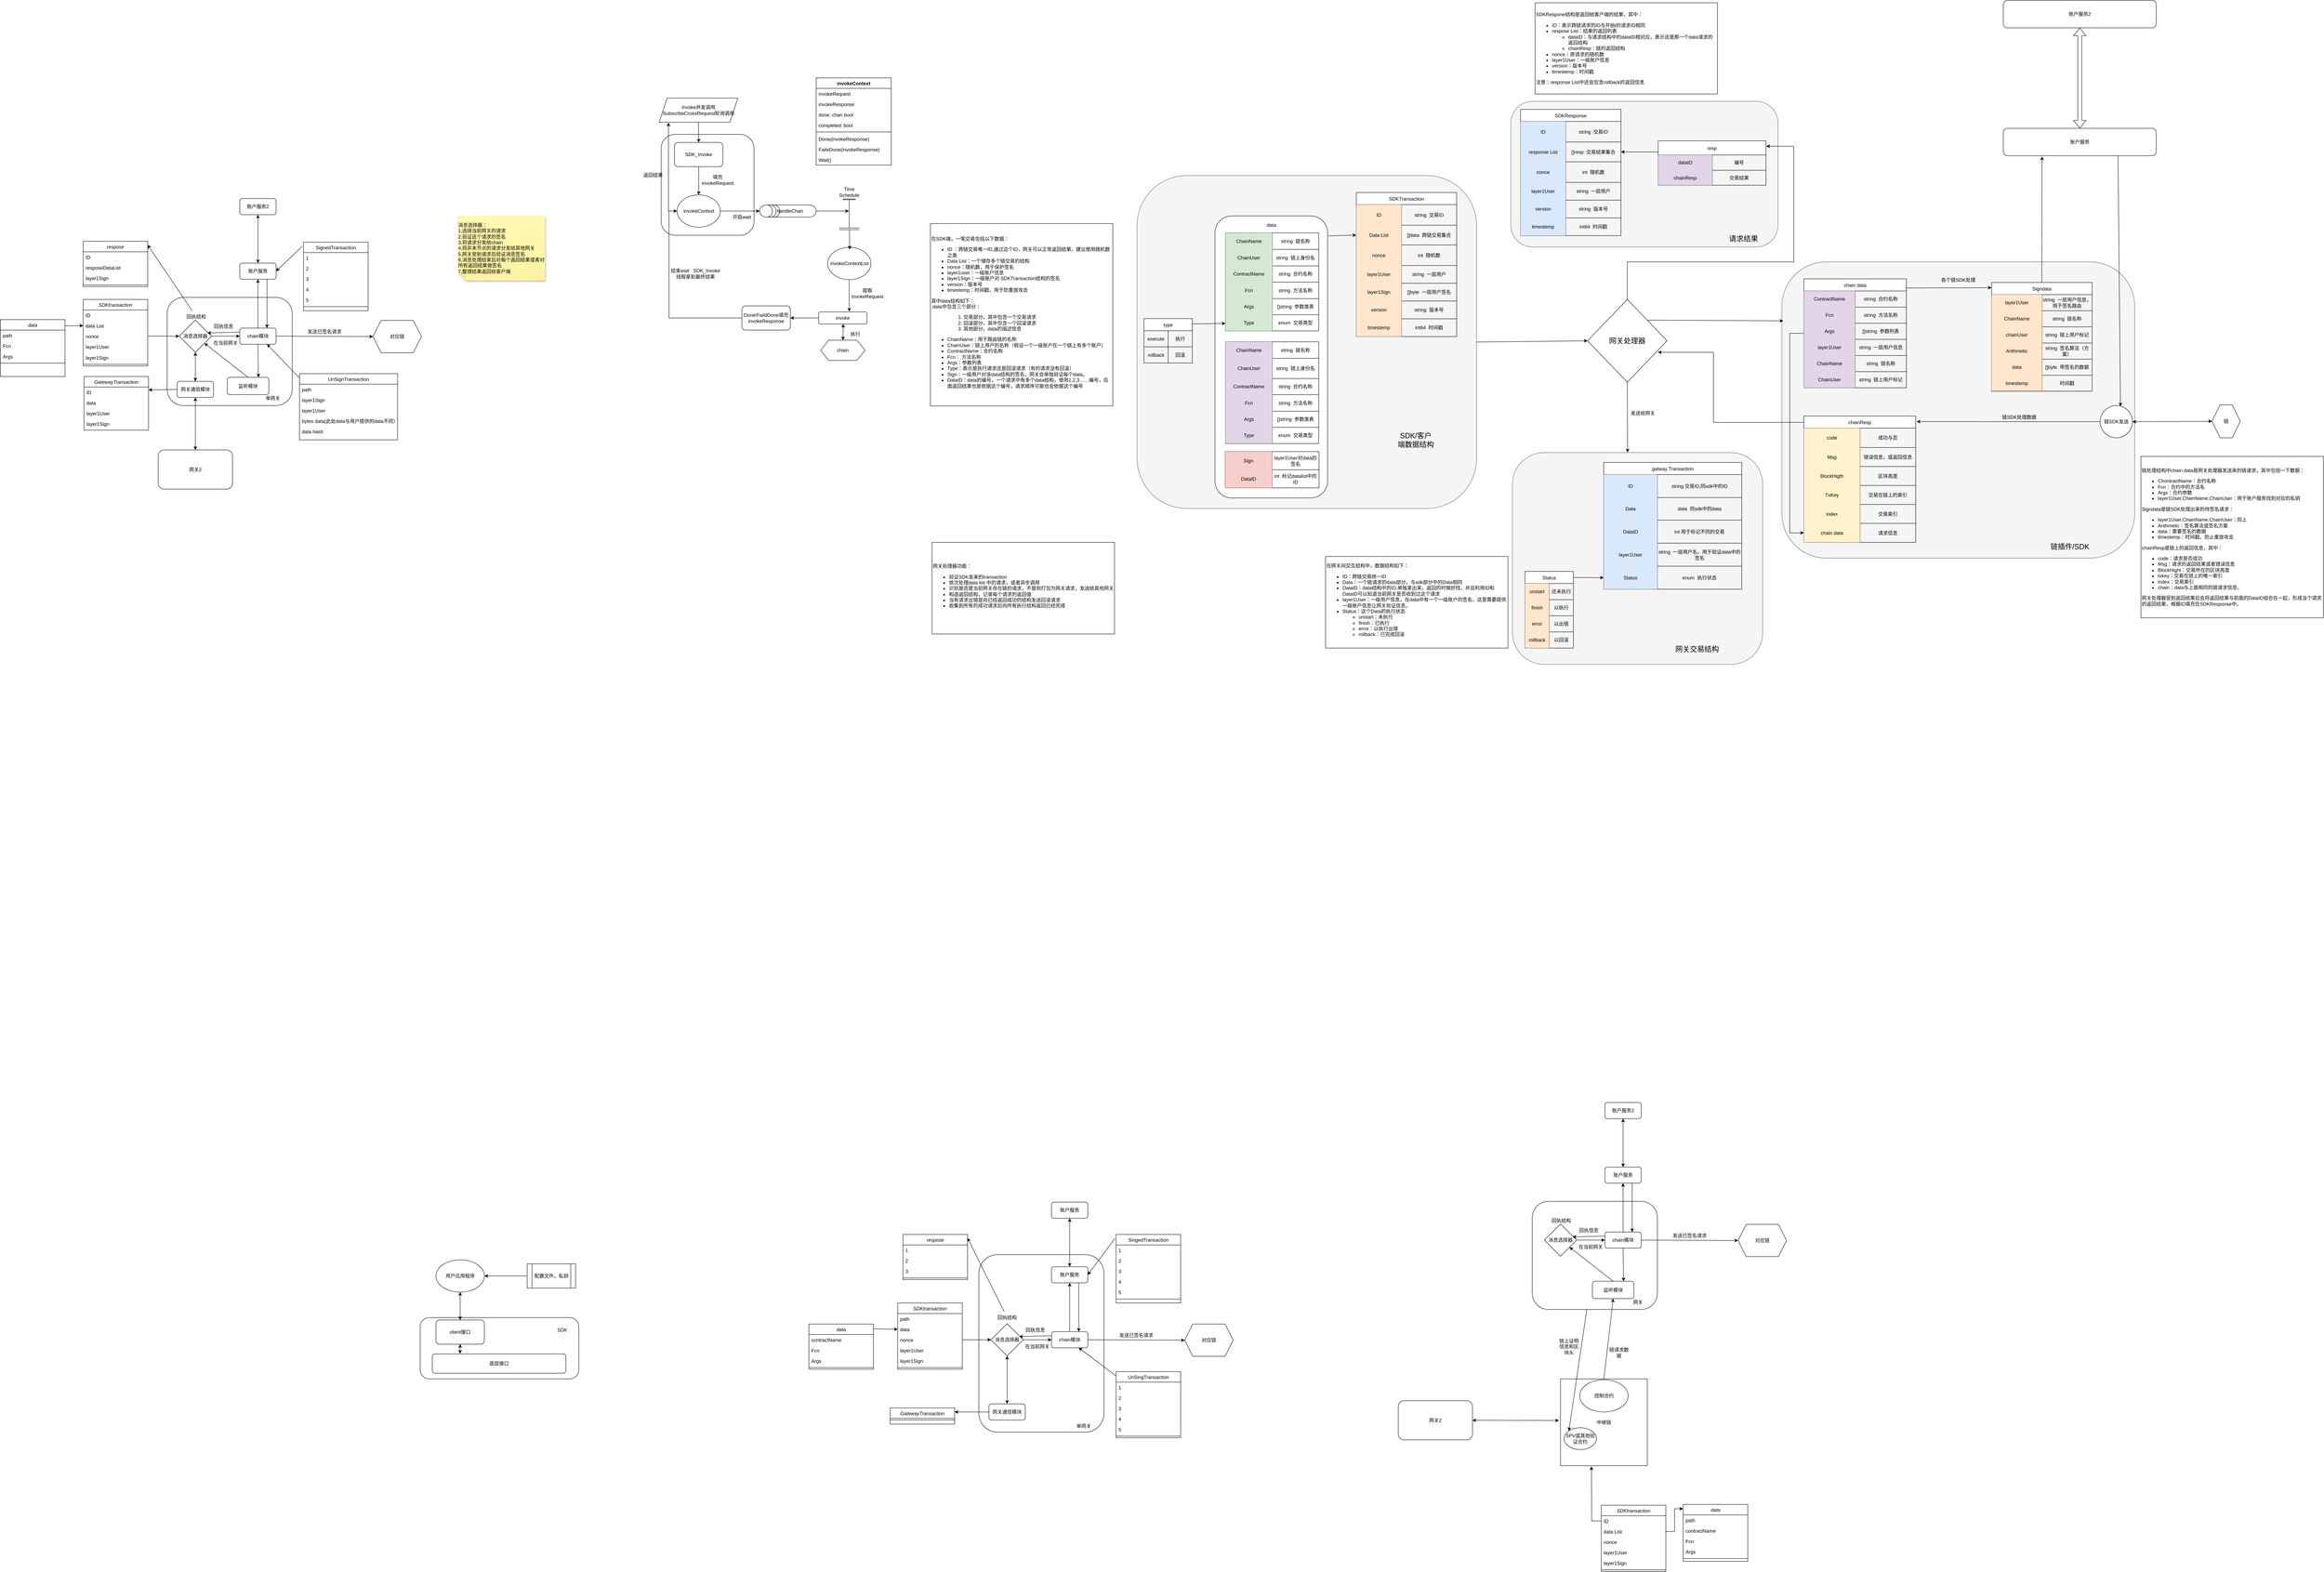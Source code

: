 <mxfile version="21.3.2" type="github">
  <diagram id="C5RBs43oDa-KdzZeNtuy" name="Page-1">
    <mxGraphModel dx="3301" dy="1306" grid="0" gridSize="10" guides="1" tooltips="1" connect="1" arrows="1" fold="1" page="0" pageScale="1" pageWidth="827" pageHeight="1169" background="none" math="0" shadow="0">
      <root>
        <mxCell id="WIyWlLk6GJQsqaUBKTNV-0" />
        <mxCell id="WIyWlLk6GJQsqaUBKTNV-1" parent="WIyWlLk6GJQsqaUBKTNV-0" />
        <mxCell id="27B6UppCDbg4wb-ob0oR-2" value="" style="rounded=1;whiteSpace=wrap;html=1;fillColor=#f5f5f5;fontColor=#333333;strokeColor=#666666;" parent="WIyWlLk6GJQsqaUBKTNV-1" vertex="1">
          <mxGeometry x="2205" y="218" width="662" height="361" as="geometry" />
        </mxCell>
        <mxCell id="3k3YcFvl_T2PMpRGMB15-306" value="" style="rounded=1;whiteSpace=wrap;html=1;fillColor=#f5f5f5;fontColor=#333333;strokeColor=#666666;" parent="WIyWlLk6GJQsqaUBKTNV-1" vertex="1">
          <mxGeometry x="2876.5" y="616" width="874" height="734" as="geometry" />
        </mxCell>
        <mxCell id="3k3YcFvl_T2PMpRGMB15-249" value="" style="rounded=1;whiteSpace=wrap;html=1;movable=1;resizable=1;rotatable=1;deletable=1;editable=1;locked=0;connectable=1;fillColor=#f5f5f5;fontColor=#333333;strokeColor=#666666;" parent="WIyWlLk6GJQsqaUBKTNV-1" vertex="1">
          <mxGeometry x="2209" y="1088.5" width="620" height="525" as="geometry" />
        </mxCell>
        <mxCell id="3k3YcFvl_T2PMpRGMB15-189" value="" style="rounded=1;whiteSpace=wrap;html=1;fillColor=#f5f5f5;fontColor=#333333;strokeColor=#666666;" parent="WIyWlLk6GJQsqaUBKTNV-1" vertex="1">
          <mxGeometry x="1279" y="402" width="841" height="825" as="geometry" />
        </mxCell>
        <mxCell id="QDIsRAsqA2ilnU4wGgrY-34" value="" style="rounded=1;whiteSpace=wrap;html=1;" parent="WIyWlLk6GJQsqaUBKTNV-1" vertex="1">
          <mxGeometry x="-1124" y="704" width="310" height="268" as="geometry" />
        </mxCell>
        <mxCell id="zkfFHV4jXpPFQw0GAbJ--0" value="SDKtransaction" style="swimlane;fontStyle=2;align=center;verticalAlign=top;childLayout=stackLayout;horizontal=1;startSize=26;horizontalStack=0;resizeParent=1;resizeLast=0;collapsible=1;marginBottom=0;rounded=0;shadow=0;strokeWidth=1;" parent="WIyWlLk6GJQsqaUBKTNV-1" vertex="1">
          <mxGeometry x="-1332" y="709" width="160" height="165" as="geometry">
            <mxRectangle x="230" y="140" width="160" height="26" as="alternateBounds" />
          </mxGeometry>
        </mxCell>
        <mxCell id="QDIsRAsqA2ilnU4wGgrY-116" value="ID" style="text;align=left;verticalAlign=top;spacingLeft=4;spacingRight=4;overflow=hidden;rotatable=0;points=[[0,0.5],[1,0.5]];portConstraint=eastwest;rounded=0;shadow=0;html=0;" parent="zkfFHV4jXpPFQw0GAbJ--0" vertex="1">
          <mxGeometry y="26" width="160" height="26" as="geometry" />
        </mxCell>
        <mxCell id="zkfFHV4jXpPFQw0GAbJ--2" value="data List" style="text;align=left;verticalAlign=top;spacingLeft=4;spacingRight=4;overflow=hidden;rotatable=0;points=[[0,0.5],[1,0.5]];portConstraint=eastwest;rounded=0;shadow=0;html=0;" parent="zkfFHV4jXpPFQw0GAbJ--0" vertex="1">
          <mxGeometry y="52" width="160" height="26" as="geometry" />
        </mxCell>
        <mxCell id="zkfFHV4jXpPFQw0GAbJ--3" value="nonce" style="text;align=left;verticalAlign=top;spacingLeft=4;spacingRight=4;overflow=hidden;rotatable=0;points=[[0,0.5],[1,0.5]];portConstraint=eastwest;rounded=0;shadow=0;html=0;" parent="zkfFHV4jXpPFQw0GAbJ--0" vertex="1">
          <mxGeometry y="78" width="160" height="26" as="geometry" />
        </mxCell>
        <mxCell id="zkfFHV4jXpPFQw0GAbJ--5" value="layer1User" style="text;align=left;verticalAlign=top;spacingLeft=4;spacingRight=4;overflow=hidden;rotatable=0;points=[[0,0.5],[1,0.5]];portConstraint=eastwest;" parent="zkfFHV4jXpPFQw0GAbJ--0" vertex="1">
          <mxGeometry y="104" width="160" height="27" as="geometry" />
        </mxCell>
        <mxCell id="SqXIdQCxMh56oIAN5fx_-0" value="layer1Sign" style="text;align=left;verticalAlign=top;spacingLeft=4;spacingRight=4;overflow=hidden;rotatable=0;points=[[0,0.5],[1,0.5]];portConstraint=eastwest;" parent="zkfFHV4jXpPFQw0GAbJ--0" vertex="1">
          <mxGeometry y="131" width="160" height="26" as="geometry" />
        </mxCell>
        <mxCell id="zkfFHV4jXpPFQw0GAbJ--4" value="" style="line;html=1;strokeWidth=1;align=left;verticalAlign=middle;spacingTop=-1;spacingLeft=3;spacingRight=3;rotatable=0;labelPosition=right;points=[];portConstraint=eastwest;" parent="zkfFHV4jXpPFQw0GAbJ--0" vertex="1">
          <mxGeometry y="157" width="160" height="8" as="geometry" />
        </mxCell>
        <mxCell id="zkfFHV4jXpPFQw0GAbJ--17" value="SignedTransaction" style="swimlane;fontStyle=0;align=center;verticalAlign=top;childLayout=stackLayout;horizontal=1;startSize=26;horizontalStack=0;resizeParent=1;resizeLast=0;collapsible=1;marginBottom=0;rounded=0;shadow=0;strokeWidth=1;" parent="WIyWlLk6GJQsqaUBKTNV-1" vertex="1">
          <mxGeometry x="-786" y="567" width="160" height="170" as="geometry">
            <mxRectangle x="550" y="140" width="160" height="26" as="alternateBounds" />
          </mxGeometry>
        </mxCell>
        <mxCell id="zkfFHV4jXpPFQw0GAbJ--18" value="1" style="text;align=left;verticalAlign=top;spacingLeft=4;spacingRight=4;overflow=hidden;rotatable=0;points=[[0,0.5],[1,0.5]];portConstraint=eastwest;" parent="zkfFHV4jXpPFQw0GAbJ--17" vertex="1">
          <mxGeometry y="26" width="160" height="26" as="geometry" />
        </mxCell>
        <mxCell id="zkfFHV4jXpPFQw0GAbJ--19" value="2" style="text;align=left;verticalAlign=top;spacingLeft=4;spacingRight=4;overflow=hidden;rotatable=0;points=[[0,0.5],[1,0.5]];portConstraint=eastwest;rounded=0;shadow=0;html=0;" parent="zkfFHV4jXpPFQw0GAbJ--17" vertex="1">
          <mxGeometry y="52" width="160" height="26" as="geometry" />
        </mxCell>
        <mxCell id="zkfFHV4jXpPFQw0GAbJ--20" value="3" style="text;align=left;verticalAlign=top;spacingLeft=4;spacingRight=4;overflow=hidden;rotatable=0;points=[[0,0.5],[1,0.5]];portConstraint=eastwest;rounded=0;shadow=0;html=0;" parent="zkfFHV4jXpPFQw0GAbJ--17" vertex="1">
          <mxGeometry y="78" width="160" height="26" as="geometry" />
        </mxCell>
        <mxCell id="zkfFHV4jXpPFQw0GAbJ--21" value="4" style="text;align=left;verticalAlign=top;spacingLeft=4;spacingRight=4;overflow=hidden;rotatable=0;points=[[0,0.5],[1,0.5]];portConstraint=eastwest;rounded=0;shadow=0;html=0;" parent="zkfFHV4jXpPFQw0GAbJ--17" vertex="1">
          <mxGeometry y="104" width="160" height="26" as="geometry" />
        </mxCell>
        <mxCell id="zkfFHV4jXpPFQw0GAbJ--22" value="5" style="text;align=left;verticalAlign=top;spacingLeft=4;spacingRight=4;overflow=hidden;rotatable=0;points=[[0,0.5],[1,0.5]];portConstraint=eastwest;rounded=0;shadow=0;html=0;" parent="zkfFHV4jXpPFQw0GAbJ--17" vertex="1">
          <mxGeometry y="130" width="160" height="26" as="geometry" />
        </mxCell>
        <mxCell id="zkfFHV4jXpPFQw0GAbJ--23" value="" style="line;html=1;strokeWidth=1;align=left;verticalAlign=middle;spacingTop=-1;spacingLeft=3;spacingRight=3;rotatable=0;labelPosition=right;points=[];portConstraint=eastwest;" parent="zkfFHV4jXpPFQw0GAbJ--17" vertex="1">
          <mxGeometry y="156" width="160" height="8" as="geometry" />
        </mxCell>
        <mxCell id="QDIsRAsqA2ilnU4wGgrY-6" style="edgeStyle=orthogonalEdgeStyle;rounded=0;orthogonalLoop=1;jettySize=auto;html=1;exitX=1;exitY=0.5;exitDx=0;exitDy=0;entryX=0;entryY=0.5;entryDx=0;entryDy=0;" parent="WIyWlLk6GJQsqaUBKTNV-1" source="QDIsRAsqA2ilnU4wGgrY-2" target="QDIsRAsqA2ilnU4wGgrY-5" edge="1">
          <mxGeometry relative="1" as="geometry" />
        </mxCell>
        <mxCell id="QDIsRAsqA2ilnU4wGgrY-2" value="消息选择器" style="rhombus;whiteSpace=wrap;html=1;" parent="WIyWlLk6GJQsqaUBKTNV-1" vertex="1">
          <mxGeometry x="-1094" y="760" width="80" height="80" as="geometry" />
        </mxCell>
        <mxCell id="QDIsRAsqA2ilnU4wGgrY-3" style="edgeStyle=orthogonalEdgeStyle;rounded=0;orthogonalLoop=1;jettySize=auto;html=1;exitX=1;exitY=0.5;exitDx=0;exitDy=0;entryX=0;entryY=0.5;entryDx=0;entryDy=0;" parent="WIyWlLk6GJQsqaUBKTNV-1" source="zkfFHV4jXpPFQw0GAbJ--3" target="QDIsRAsqA2ilnU4wGgrY-2" edge="1">
          <mxGeometry relative="1" as="geometry">
            <mxPoint x="-1094" y="809" as="targetPoint" />
          </mxGeometry>
        </mxCell>
        <mxCell id="QDIsRAsqA2ilnU4wGgrY-4" value="网关通信模块" style="rounded=1;whiteSpace=wrap;html=1;" parent="WIyWlLk6GJQsqaUBKTNV-1" vertex="1">
          <mxGeometry x="-1099" y="912" width="90" height="40" as="geometry" />
        </mxCell>
        <mxCell id="QDIsRAsqA2ilnU4wGgrY-8" style="edgeStyle=orthogonalEdgeStyle;rounded=0;orthogonalLoop=1;jettySize=auto;html=1;exitX=0.5;exitY=0;exitDx=0;exitDy=0;entryX=0.5;entryY=1;entryDx=0;entryDy=0;" parent="WIyWlLk6GJQsqaUBKTNV-1" source="QDIsRAsqA2ilnU4wGgrY-5" target="QDIsRAsqA2ilnU4wGgrY-7" edge="1">
          <mxGeometry relative="1" as="geometry" />
        </mxCell>
        <mxCell id="QDIsRAsqA2ilnU4wGgrY-5" value="chain模块" style="rounded=1;whiteSpace=wrap;html=1;" parent="WIyWlLk6GJQsqaUBKTNV-1" vertex="1">
          <mxGeometry x="-944" y="780" width="90" height="40" as="geometry" />
        </mxCell>
        <mxCell id="QDIsRAsqA2ilnU4wGgrY-7" value="账户服务" style="rounded=1;whiteSpace=wrap;html=1;" parent="WIyWlLk6GJQsqaUBKTNV-1" vertex="1">
          <mxGeometry x="-944" y="619" width="90" height="40" as="geometry" />
        </mxCell>
        <mxCell id="QDIsRAsqA2ilnU4wGgrY-9" value="" style="endArrow=classic;html=1;rounded=0;exitX=0.75;exitY=1;exitDx=0;exitDy=0;entryX=0.75;entryY=0;entryDx=0;entryDy=0;" parent="WIyWlLk6GJQsqaUBKTNV-1" source="QDIsRAsqA2ilnU4wGgrY-7" target="QDIsRAsqA2ilnU4wGgrY-5" edge="1">
          <mxGeometry width="50" height="50" relative="1" as="geometry">
            <mxPoint x="-934" y="949" as="sourcePoint" />
            <mxPoint x="-884" y="899" as="targetPoint" />
          </mxGeometry>
        </mxCell>
        <mxCell id="QDIsRAsqA2ilnU4wGgrY-10" value="" style="endArrow=classic;html=1;rounded=0;exitX=-0.019;exitY=0.06;exitDx=0;exitDy=0;exitPerimeter=0;entryX=1;entryY=0.5;entryDx=0;entryDy=0;" parent="WIyWlLk6GJQsqaUBKTNV-1" source="zkfFHV4jXpPFQw0GAbJ--17" target="QDIsRAsqA2ilnU4wGgrY-7" edge="1">
          <mxGeometry width="50" height="50" relative="1" as="geometry">
            <mxPoint x="-754" y="839" as="sourcePoint" />
            <mxPoint x="-704" y="789" as="targetPoint" />
          </mxGeometry>
        </mxCell>
        <mxCell id="QDIsRAsqA2ilnU4wGgrY-11" value="在当前网关" style="text;strokeColor=none;align=center;fillColor=none;html=1;verticalAlign=middle;whiteSpace=wrap;rounded=0;" parent="WIyWlLk6GJQsqaUBKTNV-1" vertex="1">
          <mxGeometry x="-1014" y="802" width="70" height="30" as="geometry" />
        </mxCell>
        <mxCell id="QDIsRAsqA2ilnU4wGgrY-12" value="" style="endArrow=classic;startArrow=classic;html=1;rounded=0;exitX=0.5;exitY=0;exitDx=0;exitDy=0;entryX=0.5;entryY=1;entryDx=0;entryDy=0;" parent="WIyWlLk6GJQsqaUBKTNV-1" source="QDIsRAsqA2ilnU4wGgrY-4" target="QDIsRAsqA2ilnU4wGgrY-2" edge="1">
          <mxGeometry width="50" height="50" relative="1" as="geometry">
            <mxPoint x="-754" y="839" as="sourcePoint" />
            <mxPoint x="-704" y="789" as="targetPoint" />
          </mxGeometry>
        </mxCell>
        <mxCell id="QDIsRAsqA2ilnU4wGgrY-13" value="data" style="swimlane;fontStyle=2;align=center;verticalAlign=top;childLayout=stackLayout;horizontal=1;startSize=26;horizontalStack=0;resizeParent=1;resizeLast=0;collapsible=1;marginBottom=0;rounded=0;shadow=0;strokeWidth=1;" parent="WIyWlLk6GJQsqaUBKTNV-1" vertex="1">
          <mxGeometry x="-1537" y="759" width="160" height="141" as="geometry">
            <mxRectangle x="230" y="140" width="160" height="26" as="alternateBounds" />
          </mxGeometry>
        </mxCell>
        <mxCell id="Sh2ENFvJfzRkYAI_p7w4-1" value="path" style="text;align=left;verticalAlign=top;spacingLeft=4;spacingRight=4;overflow=hidden;rotatable=0;points=[[0,0.5],[1,0.5]];portConstraint=eastwest;" parent="QDIsRAsqA2ilnU4wGgrY-13" vertex="1">
          <mxGeometry y="26" width="160" height="26" as="geometry" />
        </mxCell>
        <mxCell id="QDIsRAsqA2ilnU4wGgrY-15" value="Fcn" style="text;align=left;verticalAlign=top;spacingLeft=4;spacingRight=4;overflow=hidden;rotatable=0;points=[[0,0.5],[1,0.5]];portConstraint=eastwest;rounded=0;shadow=0;html=0;" parent="QDIsRAsqA2ilnU4wGgrY-13" vertex="1">
          <mxGeometry y="52" width="160" height="26" as="geometry" />
        </mxCell>
        <mxCell id="QDIsRAsqA2ilnU4wGgrY-16" value="Args" style="text;align=left;verticalAlign=top;spacingLeft=4;spacingRight=4;overflow=hidden;rotatable=0;points=[[0,0.5],[1,0.5]];portConstraint=eastwest;rounded=0;shadow=0;html=0;" parent="QDIsRAsqA2ilnU4wGgrY-13" vertex="1">
          <mxGeometry y="78" width="160" height="26" as="geometry" />
        </mxCell>
        <mxCell id="QDIsRAsqA2ilnU4wGgrY-19" value="" style="line;html=1;strokeWidth=1;align=left;verticalAlign=middle;spacingTop=-1;spacingLeft=3;spacingRight=3;rotatable=0;labelPosition=right;points=[];portConstraint=eastwest;" parent="QDIsRAsqA2ilnU4wGgrY-13" vertex="1">
          <mxGeometry y="104" width="160" height="8" as="geometry" />
        </mxCell>
        <mxCell id="QDIsRAsqA2ilnU4wGgrY-20" value="" style="endArrow=classic;html=1;rounded=0;exitX=0.994;exitY=0.107;exitDx=0;exitDy=0;exitPerimeter=0;entryX=0;entryY=0.5;entryDx=0;entryDy=0;" parent="WIyWlLk6GJQsqaUBKTNV-1" source="QDIsRAsqA2ilnU4wGgrY-13" target="zkfFHV4jXpPFQw0GAbJ--2" edge="1">
          <mxGeometry width="50" height="50" relative="1" as="geometry">
            <mxPoint x="-1215" y="839" as="sourcePoint" />
            <mxPoint x="-1165" y="789" as="targetPoint" />
          </mxGeometry>
        </mxCell>
        <mxCell id="QDIsRAsqA2ilnU4wGgrY-21" value="UnSignTransaction" style="swimlane;fontStyle=0;align=center;verticalAlign=top;childLayout=stackLayout;horizontal=1;startSize=26;horizontalStack=0;resizeParent=1;resizeLast=0;collapsible=1;marginBottom=0;rounded=0;shadow=0;strokeWidth=1;" parent="WIyWlLk6GJQsqaUBKTNV-1" vertex="1">
          <mxGeometry x="-796" y="893" width="243" height="164" as="geometry">
            <mxRectangle x="550" y="140" width="160" height="26" as="alternateBounds" />
          </mxGeometry>
        </mxCell>
        <mxCell id="QDIsRAsqA2ilnU4wGgrY-22" value="path" style="text;align=left;verticalAlign=top;spacingLeft=4;spacingRight=4;overflow=hidden;rotatable=0;points=[[0,0.5],[1,0.5]];portConstraint=eastwest;" parent="QDIsRAsqA2ilnU4wGgrY-21" vertex="1">
          <mxGeometry y="26" width="243" height="26" as="geometry" />
        </mxCell>
        <mxCell id="SqXIdQCxMh56oIAN5fx_-1" value="layer1Sign" style="text;align=left;verticalAlign=top;spacingLeft=4;spacingRight=4;overflow=hidden;rotatable=0;points=[[0,0.5],[1,0.5]];portConstraint=eastwest;" parent="QDIsRAsqA2ilnU4wGgrY-21" vertex="1">
          <mxGeometry y="52" width="243" height="26" as="geometry" />
        </mxCell>
        <mxCell id="Sh2ENFvJfzRkYAI_p7w4-0" value="layer1User" style="text;align=left;verticalAlign=top;spacingLeft=4;spacingRight=4;overflow=hidden;rotatable=0;points=[[0,0.5],[1,0.5]];portConstraint=eastwest;" parent="QDIsRAsqA2ilnU4wGgrY-21" vertex="1">
          <mxGeometry y="78" width="243" height="26" as="geometry" />
        </mxCell>
        <mxCell id="QDIsRAsqA2ilnU4wGgrY-23" value="bytes data(此处data与用户提供的data不同）" style="text;align=left;verticalAlign=top;spacingLeft=4;spacingRight=4;overflow=hidden;rotatable=0;points=[[0,0.5],[1,0.5]];portConstraint=eastwest;rounded=0;shadow=0;html=0;" parent="QDIsRAsqA2ilnU4wGgrY-21" vertex="1">
          <mxGeometry y="104" width="243" height="26" as="geometry" />
        </mxCell>
        <mxCell id="0Y9zCJX2WCqFceAFsfSl-32" value="data hash" style="text;align=left;verticalAlign=top;spacingLeft=4;spacingRight=4;overflow=hidden;rotatable=0;points=[[0,0.5],[1,0.5]];portConstraint=eastwest;" parent="QDIsRAsqA2ilnU4wGgrY-21" vertex="1">
          <mxGeometry y="130" width="243" height="26" as="geometry" />
        </mxCell>
        <mxCell id="QDIsRAsqA2ilnU4wGgrY-30" value="" style="endArrow=classic;html=1;rounded=0;exitX=0;exitY=0.065;exitDx=0;exitDy=0;exitPerimeter=0;entryX=0.75;entryY=1;entryDx=0;entryDy=0;" parent="WIyWlLk6GJQsqaUBKTNV-1" source="QDIsRAsqA2ilnU4wGgrY-21" target="QDIsRAsqA2ilnU4wGgrY-5" edge="1">
          <mxGeometry width="50" height="50" relative="1" as="geometry">
            <mxPoint x="-684" y="779" as="sourcePoint" />
            <mxPoint x="-634" y="729" as="targetPoint" />
          </mxGeometry>
        </mxCell>
        <mxCell id="QDIsRAsqA2ilnU4wGgrY-31" value="对应链" style="shape=hexagon;perimeter=hexagonPerimeter2;whiteSpace=wrap;html=1;fixedSize=1;" parent="WIyWlLk6GJQsqaUBKTNV-1" vertex="1">
          <mxGeometry x="-614" y="761" width="120" height="80" as="geometry" />
        </mxCell>
        <mxCell id="QDIsRAsqA2ilnU4wGgrY-32" value="" style="endArrow=classic;html=1;rounded=0;exitX=1;exitY=0.5;exitDx=0;exitDy=0;entryX=0;entryY=0.5;entryDx=0;entryDy=0;" parent="WIyWlLk6GJQsqaUBKTNV-1" source="QDIsRAsqA2ilnU4wGgrY-5" target="QDIsRAsqA2ilnU4wGgrY-31" edge="1">
          <mxGeometry width="50" height="50" relative="1" as="geometry">
            <mxPoint x="-734" y="799" as="sourcePoint" />
            <mxPoint x="-684" y="749" as="targetPoint" />
          </mxGeometry>
        </mxCell>
        <mxCell id="QDIsRAsqA2ilnU4wGgrY-33" value="发送已签名请求" style="text;strokeColor=none;align=center;fillColor=none;html=1;verticalAlign=middle;whiteSpace=wrap;rounded=0;" parent="WIyWlLk6GJQsqaUBKTNV-1" vertex="1">
          <mxGeometry x="-794" y="774" width="120" height="30" as="geometry" />
        </mxCell>
        <mxCell id="QDIsRAsqA2ilnU4wGgrY-37" value="GatewayTransaction" style="swimlane;fontStyle=2;align=center;verticalAlign=top;childLayout=stackLayout;horizontal=1;startSize=26;horizontalStack=0;resizeParent=1;resizeLast=0;collapsible=1;marginBottom=0;rounded=0;shadow=0;strokeWidth=1;" parent="WIyWlLk6GJQsqaUBKTNV-1" vertex="1">
          <mxGeometry x="-1330" y="900" width="160" height="133" as="geometry">
            <mxRectangle x="230" y="140" width="160" height="26" as="alternateBounds" />
          </mxGeometry>
        </mxCell>
        <mxCell id="0Y9zCJX2WCqFceAFsfSl-1" value="ID" style="text;align=left;verticalAlign=top;spacingLeft=4;spacingRight=4;overflow=hidden;rotatable=0;points=[[0,0.5],[1,0.5]];portConstraint=eastwest;rounded=0;shadow=0;html=0;" parent="QDIsRAsqA2ilnU4wGgrY-37" vertex="1">
          <mxGeometry y="26" width="160" height="26" as="geometry" />
        </mxCell>
        <mxCell id="0Y9zCJX2WCqFceAFsfSl-2" value="data" style="text;align=left;verticalAlign=top;spacingLeft=4;spacingRight=4;overflow=hidden;rotatable=0;points=[[0,0.5],[1,0.5]];portConstraint=eastwest;rounded=0;shadow=0;html=0;" parent="QDIsRAsqA2ilnU4wGgrY-37" vertex="1">
          <mxGeometry y="52" width="160" height="26" as="geometry" />
        </mxCell>
        <mxCell id="0Y9zCJX2WCqFceAFsfSl-4" value="layer1User" style="text;align=left;verticalAlign=top;spacingLeft=4;spacingRight=4;overflow=hidden;rotatable=0;points=[[0,0.5],[1,0.5]];portConstraint=eastwest;" parent="QDIsRAsqA2ilnU4wGgrY-37" vertex="1">
          <mxGeometry y="78" width="160" height="26" as="geometry" />
        </mxCell>
        <mxCell id="Sh2ENFvJfzRkYAI_p7w4-4" value="layer1Sign" style="text;align=left;verticalAlign=top;spacingLeft=4;spacingRight=4;overflow=hidden;rotatable=0;points=[[0,0.5],[1,0.5]];portConstraint=eastwest;" parent="QDIsRAsqA2ilnU4wGgrY-37" vertex="1">
          <mxGeometry y="104" width="160" height="26" as="geometry" />
        </mxCell>
        <mxCell id="QDIsRAsqA2ilnU4wGgrY-42" value="" style="endArrow=classic;html=1;rounded=0;exitX=0;exitY=0.5;exitDx=0;exitDy=0;entryX=1;entryY=0.25;entryDx=0;entryDy=0;" parent="WIyWlLk6GJQsqaUBKTNV-1" source="QDIsRAsqA2ilnU4wGgrY-4" target="QDIsRAsqA2ilnU4wGgrY-37" edge="1">
          <mxGeometry width="50" height="50" relative="1" as="geometry">
            <mxPoint x="-974" y="819" as="sourcePoint" />
            <mxPoint x="-924" y="769" as="targetPoint" />
          </mxGeometry>
        </mxCell>
        <mxCell id="QDIsRAsqA2ilnU4wGgrY-43" value="单网关" style="text;strokeColor=none;align=center;fillColor=none;html=1;verticalAlign=middle;whiteSpace=wrap;rounded=0;" parent="WIyWlLk6GJQsqaUBKTNV-1" vertex="1">
          <mxGeometry x="-892" y="939" width="60" height="30" as="geometry" />
        </mxCell>
        <mxCell id="QDIsRAsqA2ilnU4wGgrY-44" value="" style="endArrow=classic;html=1;rounded=0;exitX=0;exitY=0.25;exitDx=0;exitDy=0;entryX=0.875;entryY=0.4;entryDx=0;entryDy=0;entryPerimeter=0;" parent="WIyWlLk6GJQsqaUBKTNV-1" source="QDIsRAsqA2ilnU4wGgrY-5" target="QDIsRAsqA2ilnU4wGgrY-2" edge="1">
          <mxGeometry width="50" height="50" relative="1" as="geometry">
            <mxPoint x="-974" y="889" as="sourcePoint" />
            <mxPoint x="-924" y="839" as="targetPoint" />
          </mxGeometry>
        </mxCell>
        <mxCell id="QDIsRAsqA2ilnU4wGgrY-45" value="回执信息" style="text;strokeColor=none;align=center;fillColor=none;html=1;verticalAlign=middle;whiteSpace=wrap;rounded=0;" parent="WIyWlLk6GJQsqaUBKTNV-1" vertex="1">
          <mxGeometry x="-1014" y="761" width="60" height="30" as="geometry" />
        </mxCell>
        <mxCell id="QDIsRAsqA2ilnU4wGgrY-49" value="回执结构" style="text;strokeColor=none;align=center;fillColor=none;html=1;verticalAlign=middle;whiteSpace=wrap;rounded=0;" parent="WIyWlLk6GJQsqaUBKTNV-1" vertex="1">
          <mxGeometry x="-1082" y="737" width="60" height="30" as="geometry" />
        </mxCell>
        <mxCell id="QDIsRAsqA2ilnU4wGgrY-50" value="respose" style="swimlane;fontStyle=2;align=center;verticalAlign=top;childLayout=stackLayout;horizontal=1;startSize=26;horizontalStack=0;resizeParent=1;resizeLast=0;collapsible=1;marginBottom=0;rounded=0;shadow=0;strokeWidth=1;" parent="WIyWlLk6GJQsqaUBKTNV-1" vertex="1">
          <mxGeometry x="-1332" y="565" width="160" height="112" as="geometry">
            <mxRectangle x="230" y="140" width="160" height="26" as="alternateBounds" />
          </mxGeometry>
        </mxCell>
        <mxCell id="QDIsRAsqA2ilnU4wGgrY-52" value="ID" style="text;align=left;verticalAlign=top;spacingLeft=4;spacingRight=4;overflow=hidden;rotatable=0;points=[[0,0.5],[1,0.5]];portConstraint=eastwest;rounded=0;shadow=0;html=0;" parent="QDIsRAsqA2ilnU4wGgrY-50" vertex="1">
          <mxGeometry y="26" width="160" height="26" as="geometry" />
        </mxCell>
        <mxCell id="QDIsRAsqA2ilnU4wGgrY-53" value="resposeDataList" style="text;align=left;verticalAlign=top;spacingLeft=4;spacingRight=4;overflow=hidden;rotatable=0;points=[[0,0.5],[1,0.5]];portConstraint=eastwest;rounded=0;shadow=0;html=0;" parent="QDIsRAsqA2ilnU4wGgrY-50" vertex="1">
          <mxGeometry y="52" width="160" height="26" as="geometry" />
        </mxCell>
        <mxCell id="Sh2ENFvJfzRkYAI_p7w4-6" value="layer1Sign" style="text;align=left;verticalAlign=top;spacingLeft=4;spacingRight=4;overflow=hidden;rotatable=0;points=[[0,0.5],[1,0.5]];portConstraint=eastwest;rounded=0;shadow=0;html=0;" parent="QDIsRAsqA2ilnU4wGgrY-50" vertex="1">
          <mxGeometry y="78" width="160" height="26" as="geometry" />
        </mxCell>
        <mxCell id="QDIsRAsqA2ilnU4wGgrY-54" value="" style="line;html=1;strokeWidth=1;align=left;verticalAlign=middle;spacingTop=-1;spacingLeft=3;spacingRight=3;rotatable=0;labelPosition=right;points=[];portConstraint=eastwest;" parent="QDIsRAsqA2ilnU4wGgrY-50" vertex="1">
          <mxGeometry y="104" width="160" height="8" as="geometry" />
        </mxCell>
        <mxCell id="QDIsRAsqA2ilnU4wGgrY-55" value="" style="endArrow=classic;html=1;rounded=0;entryX=1;entryY=0.08;entryDx=0;entryDy=0;entryPerimeter=0;" parent="WIyWlLk6GJQsqaUBKTNV-1" source="QDIsRAsqA2ilnU4wGgrY-49" target="QDIsRAsqA2ilnU4wGgrY-50" edge="1">
          <mxGeometry width="50" height="50" relative="1" as="geometry">
            <mxPoint x="-1114" y="759" as="sourcePoint" />
            <mxPoint x="-924" y="839" as="targetPoint" />
            <Array as="points" />
          </mxGeometry>
        </mxCell>
        <mxCell id="QDIsRAsqA2ilnU4wGgrY-56" value="账户服务2" style="rounded=1;whiteSpace=wrap;html=1;" parent="WIyWlLk6GJQsqaUBKTNV-1" vertex="1">
          <mxGeometry x="-944" y="459" width="90" height="40" as="geometry" />
        </mxCell>
        <mxCell id="QDIsRAsqA2ilnU4wGgrY-57" value="" style="endArrow=classic;startArrow=classic;html=1;rounded=0;exitX=0.5;exitY=0;exitDx=0;exitDy=0;entryX=0.5;entryY=1;entryDx=0;entryDy=0;" parent="WIyWlLk6GJQsqaUBKTNV-1" source="QDIsRAsqA2ilnU4wGgrY-7" target="QDIsRAsqA2ilnU4wGgrY-56" edge="1">
          <mxGeometry width="50" height="50" relative="1" as="geometry">
            <mxPoint x="-1028" y="824" as="sourcePoint" />
            <mxPoint x="-918" y="548" as="targetPoint" />
          </mxGeometry>
        </mxCell>
        <mxCell id="QDIsRAsqA2ilnU4wGgrY-58" value="" style="rounded=1;whiteSpace=wrap;html=1;" parent="WIyWlLk6GJQsqaUBKTNV-1" vertex="1">
          <mxGeometry x="887" y="3076" width="310" height="440" as="geometry" />
        </mxCell>
        <mxCell id="QDIsRAsqA2ilnU4wGgrY-59" value="SDKtransaction" style="swimlane;fontStyle=2;align=center;verticalAlign=top;childLayout=stackLayout;horizontal=1;startSize=26;horizontalStack=0;resizeParent=1;resizeLast=0;collapsible=1;marginBottom=0;rounded=0;shadow=0;strokeWidth=1;" parent="WIyWlLk6GJQsqaUBKTNV-1" vertex="1">
          <mxGeometry x="686" y="3196" width="160" height="164" as="geometry">
            <mxRectangle x="230" y="140" width="160" height="26" as="alternateBounds" />
          </mxGeometry>
        </mxCell>
        <mxCell id="QDIsRAsqA2ilnU4wGgrY-60" value="path" style="text;align=left;verticalAlign=top;spacingLeft=4;spacingRight=4;overflow=hidden;rotatable=0;points=[[0,0.5],[1,0.5]];portConstraint=eastwest;" parent="QDIsRAsqA2ilnU4wGgrY-59" vertex="1">
          <mxGeometry y="26" width="160" height="26" as="geometry" />
        </mxCell>
        <mxCell id="QDIsRAsqA2ilnU4wGgrY-61" value="data" style="text;align=left;verticalAlign=top;spacingLeft=4;spacingRight=4;overflow=hidden;rotatable=0;points=[[0,0.5],[1,0.5]];portConstraint=eastwest;rounded=0;shadow=0;html=0;" parent="QDIsRAsqA2ilnU4wGgrY-59" vertex="1">
          <mxGeometry y="52" width="160" height="26" as="geometry" />
        </mxCell>
        <mxCell id="QDIsRAsqA2ilnU4wGgrY-62" value="nonce" style="text;align=left;verticalAlign=top;spacingLeft=4;spacingRight=4;overflow=hidden;rotatable=0;points=[[0,0.5],[1,0.5]];portConstraint=eastwest;rounded=0;shadow=0;html=0;" parent="QDIsRAsqA2ilnU4wGgrY-59" vertex="1">
          <mxGeometry y="78" width="160" height="26" as="geometry" />
        </mxCell>
        <mxCell id="QDIsRAsqA2ilnU4wGgrY-63" value="layer1User" style="text;align=left;verticalAlign=top;spacingLeft=4;spacingRight=4;overflow=hidden;rotatable=0;points=[[0,0.5],[1,0.5]];portConstraint=eastwest;" parent="QDIsRAsqA2ilnU4wGgrY-59" vertex="1">
          <mxGeometry y="104" width="160" height="26" as="geometry" />
        </mxCell>
        <mxCell id="QDIsRAsqA2ilnU4wGgrY-64" value="layer1Sign" style="text;align=left;verticalAlign=top;spacingLeft=4;spacingRight=4;overflow=hidden;rotatable=0;points=[[0,0.5],[1,0.5]];portConstraint=eastwest;" parent="QDIsRAsqA2ilnU4wGgrY-59" vertex="1">
          <mxGeometry y="130" width="160" height="26" as="geometry" />
        </mxCell>
        <mxCell id="QDIsRAsqA2ilnU4wGgrY-65" value="" style="line;html=1;strokeWidth=1;align=left;verticalAlign=middle;spacingTop=-1;spacingLeft=3;spacingRight=3;rotatable=0;labelPosition=right;points=[];portConstraint=eastwest;" parent="QDIsRAsqA2ilnU4wGgrY-59" vertex="1">
          <mxGeometry y="156" width="160" height="8" as="geometry" />
        </mxCell>
        <mxCell id="QDIsRAsqA2ilnU4wGgrY-66" value="SingedTransaction" style="swimlane;fontStyle=0;align=center;verticalAlign=top;childLayout=stackLayout;horizontal=1;startSize=26;horizontalStack=0;resizeParent=1;resizeLast=0;collapsible=1;marginBottom=0;rounded=0;shadow=0;strokeWidth=1;" parent="WIyWlLk6GJQsqaUBKTNV-1" vertex="1">
          <mxGeometry x="1227" y="3026" width="160" height="170" as="geometry">
            <mxRectangle x="550" y="140" width="160" height="26" as="alternateBounds" />
          </mxGeometry>
        </mxCell>
        <mxCell id="QDIsRAsqA2ilnU4wGgrY-67" value="1" style="text;align=left;verticalAlign=top;spacingLeft=4;spacingRight=4;overflow=hidden;rotatable=0;points=[[0,0.5],[1,0.5]];portConstraint=eastwest;" parent="QDIsRAsqA2ilnU4wGgrY-66" vertex="1">
          <mxGeometry y="26" width="160" height="26" as="geometry" />
        </mxCell>
        <mxCell id="QDIsRAsqA2ilnU4wGgrY-68" value="2" style="text;align=left;verticalAlign=top;spacingLeft=4;spacingRight=4;overflow=hidden;rotatable=0;points=[[0,0.5],[1,0.5]];portConstraint=eastwest;rounded=0;shadow=0;html=0;" parent="QDIsRAsqA2ilnU4wGgrY-66" vertex="1">
          <mxGeometry y="52" width="160" height="26" as="geometry" />
        </mxCell>
        <mxCell id="QDIsRAsqA2ilnU4wGgrY-69" value="3" style="text;align=left;verticalAlign=top;spacingLeft=4;spacingRight=4;overflow=hidden;rotatable=0;points=[[0,0.5],[1,0.5]];portConstraint=eastwest;rounded=0;shadow=0;html=0;" parent="QDIsRAsqA2ilnU4wGgrY-66" vertex="1">
          <mxGeometry y="78" width="160" height="26" as="geometry" />
        </mxCell>
        <mxCell id="QDIsRAsqA2ilnU4wGgrY-70" value="4" style="text;align=left;verticalAlign=top;spacingLeft=4;spacingRight=4;overflow=hidden;rotatable=0;points=[[0,0.5],[1,0.5]];portConstraint=eastwest;rounded=0;shadow=0;html=0;" parent="QDIsRAsqA2ilnU4wGgrY-66" vertex="1">
          <mxGeometry y="104" width="160" height="26" as="geometry" />
        </mxCell>
        <mxCell id="QDIsRAsqA2ilnU4wGgrY-71" value="5" style="text;align=left;verticalAlign=top;spacingLeft=4;spacingRight=4;overflow=hidden;rotatable=0;points=[[0,0.5],[1,0.5]];portConstraint=eastwest;rounded=0;shadow=0;html=0;" parent="QDIsRAsqA2ilnU4wGgrY-66" vertex="1">
          <mxGeometry y="130" width="160" height="26" as="geometry" />
        </mxCell>
        <mxCell id="QDIsRAsqA2ilnU4wGgrY-72" value="" style="line;html=1;strokeWidth=1;align=left;verticalAlign=middle;spacingTop=-1;spacingLeft=3;spacingRight=3;rotatable=0;labelPosition=right;points=[];portConstraint=eastwest;" parent="QDIsRAsqA2ilnU4wGgrY-66" vertex="1">
          <mxGeometry y="156" width="160" height="8" as="geometry" />
        </mxCell>
        <mxCell id="QDIsRAsqA2ilnU4wGgrY-73" style="edgeStyle=orthogonalEdgeStyle;rounded=0;orthogonalLoop=1;jettySize=auto;html=1;exitX=1;exitY=0.5;exitDx=0;exitDy=0;entryX=0;entryY=0.5;entryDx=0;entryDy=0;" parent="WIyWlLk6GJQsqaUBKTNV-1" source="QDIsRAsqA2ilnU4wGgrY-74" target="QDIsRAsqA2ilnU4wGgrY-78" edge="1">
          <mxGeometry relative="1" as="geometry" />
        </mxCell>
        <mxCell id="QDIsRAsqA2ilnU4wGgrY-74" value="消息选择器" style="rhombus;whiteSpace=wrap;html=1;" parent="WIyWlLk6GJQsqaUBKTNV-1" vertex="1">
          <mxGeometry x="917" y="3247" width="80" height="80" as="geometry" />
        </mxCell>
        <mxCell id="QDIsRAsqA2ilnU4wGgrY-75" style="edgeStyle=orthogonalEdgeStyle;rounded=0;orthogonalLoop=1;jettySize=auto;html=1;exitX=1;exitY=0.5;exitDx=0;exitDy=0;entryX=0;entryY=0.5;entryDx=0;entryDy=0;" parent="WIyWlLk6GJQsqaUBKTNV-1" source="QDIsRAsqA2ilnU4wGgrY-62" target="QDIsRAsqA2ilnU4wGgrY-74" edge="1">
          <mxGeometry relative="1" as="geometry">
            <mxPoint x="917" y="3296" as="targetPoint" />
          </mxGeometry>
        </mxCell>
        <mxCell id="QDIsRAsqA2ilnU4wGgrY-76" value="网关通信模块" style="rounded=1;whiteSpace=wrap;html=1;" parent="WIyWlLk6GJQsqaUBKTNV-1" vertex="1">
          <mxGeometry x="912" y="3446" width="90" height="40" as="geometry" />
        </mxCell>
        <mxCell id="QDIsRAsqA2ilnU4wGgrY-77" style="edgeStyle=orthogonalEdgeStyle;rounded=0;orthogonalLoop=1;jettySize=auto;html=1;exitX=0.5;exitY=0;exitDx=0;exitDy=0;entryX=0.5;entryY=1;entryDx=0;entryDy=0;" parent="WIyWlLk6GJQsqaUBKTNV-1" source="QDIsRAsqA2ilnU4wGgrY-78" target="QDIsRAsqA2ilnU4wGgrY-79" edge="1">
          <mxGeometry relative="1" as="geometry" />
        </mxCell>
        <mxCell id="QDIsRAsqA2ilnU4wGgrY-78" value="chain模块" style="rounded=1;whiteSpace=wrap;html=1;" parent="WIyWlLk6GJQsqaUBKTNV-1" vertex="1">
          <mxGeometry x="1067" y="3267" width="90" height="40" as="geometry" />
        </mxCell>
        <mxCell id="QDIsRAsqA2ilnU4wGgrY-79" value="账户服务" style="rounded=1;whiteSpace=wrap;html=1;" parent="WIyWlLk6GJQsqaUBKTNV-1" vertex="1">
          <mxGeometry x="1067" y="3106" width="90" height="40" as="geometry" />
        </mxCell>
        <mxCell id="QDIsRAsqA2ilnU4wGgrY-80" value="" style="endArrow=classic;html=1;rounded=0;exitX=0.75;exitY=1;exitDx=0;exitDy=0;entryX=0.75;entryY=0;entryDx=0;entryDy=0;" parent="WIyWlLk6GJQsqaUBKTNV-1" source="QDIsRAsqA2ilnU4wGgrY-79" target="QDIsRAsqA2ilnU4wGgrY-78" edge="1">
          <mxGeometry width="50" height="50" relative="1" as="geometry">
            <mxPoint x="1077" y="3436" as="sourcePoint" />
            <mxPoint x="1127" y="3386" as="targetPoint" />
          </mxGeometry>
        </mxCell>
        <mxCell id="QDIsRAsqA2ilnU4wGgrY-81" value="" style="endArrow=classic;html=1;rounded=0;exitX=-0.019;exitY=0.06;exitDx=0;exitDy=0;exitPerimeter=0;entryX=1;entryY=0.5;entryDx=0;entryDy=0;" parent="WIyWlLk6GJQsqaUBKTNV-1" source="QDIsRAsqA2ilnU4wGgrY-66" target="QDIsRAsqA2ilnU4wGgrY-79" edge="1">
          <mxGeometry width="50" height="50" relative="1" as="geometry">
            <mxPoint x="1257" y="3326" as="sourcePoint" />
            <mxPoint x="1307" y="3276" as="targetPoint" />
          </mxGeometry>
        </mxCell>
        <mxCell id="QDIsRAsqA2ilnU4wGgrY-82" value="在当前网关" style="text;strokeColor=none;align=center;fillColor=none;html=1;verticalAlign=middle;whiteSpace=wrap;rounded=0;" parent="WIyWlLk6GJQsqaUBKTNV-1" vertex="1">
          <mxGeometry x="997" y="3289" width="70" height="30" as="geometry" />
        </mxCell>
        <mxCell id="QDIsRAsqA2ilnU4wGgrY-83" value="" style="endArrow=classic;startArrow=classic;html=1;rounded=0;exitX=0.5;exitY=0;exitDx=0;exitDy=0;entryX=0.5;entryY=1;entryDx=0;entryDy=0;" parent="WIyWlLk6GJQsqaUBKTNV-1" source="QDIsRAsqA2ilnU4wGgrY-76" target="QDIsRAsqA2ilnU4wGgrY-74" edge="1">
          <mxGeometry width="50" height="50" relative="1" as="geometry">
            <mxPoint x="1257" y="3326" as="sourcePoint" />
            <mxPoint x="1307" y="3276" as="targetPoint" />
          </mxGeometry>
        </mxCell>
        <mxCell id="QDIsRAsqA2ilnU4wGgrY-84" value="data" style="swimlane;fontStyle=2;align=center;verticalAlign=top;childLayout=stackLayout;horizontal=1;startSize=26;horizontalStack=0;resizeParent=1;resizeLast=0;collapsible=1;marginBottom=0;rounded=0;shadow=0;strokeWidth=1;" parent="WIyWlLk6GJQsqaUBKTNV-1" vertex="1">
          <mxGeometry x="466" y="3248" width="160" height="112" as="geometry">
            <mxRectangle x="230" y="140" width="160" height="26" as="alternateBounds" />
          </mxGeometry>
        </mxCell>
        <mxCell id="QDIsRAsqA2ilnU4wGgrY-85" value="contractName" style="text;align=left;verticalAlign=top;spacingLeft=4;spacingRight=4;overflow=hidden;rotatable=0;points=[[0,0.5],[1,0.5]];portConstraint=eastwest;" parent="QDIsRAsqA2ilnU4wGgrY-84" vertex="1">
          <mxGeometry y="26" width="160" height="26" as="geometry" />
        </mxCell>
        <mxCell id="QDIsRAsqA2ilnU4wGgrY-86" value="Fcn" style="text;align=left;verticalAlign=top;spacingLeft=4;spacingRight=4;overflow=hidden;rotatable=0;points=[[0,0.5],[1,0.5]];portConstraint=eastwest;rounded=0;shadow=0;html=0;" parent="QDIsRAsqA2ilnU4wGgrY-84" vertex="1">
          <mxGeometry y="52" width="160" height="26" as="geometry" />
        </mxCell>
        <mxCell id="QDIsRAsqA2ilnU4wGgrY-87" value="Args" style="text;align=left;verticalAlign=top;spacingLeft=4;spacingRight=4;overflow=hidden;rotatable=0;points=[[0,0.5],[1,0.5]];portConstraint=eastwest;rounded=0;shadow=0;html=0;" parent="QDIsRAsqA2ilnU4wGgrY-84" vertex="1">
          <mxGeometry y="78" width="160" height="26" as="geometry" />
        </mxCell>
        <mxCell id="QDIsRAsqA2ilnU4wGgrY-88" value="" style="line;html=1;strokeWidth=1;align=left;verticalAlign=middle;spacingTop=-1;spacingLeft=3;spacingRight=3;rotatable=0;labelPosition=right;points=[];portConstraint=eastwest;" parent="QDIsRAsqA2ilnU4wGgrY-84" vertex="1">
          <mxGeometry y="104" width="160" height="8" as="geometry" />
        </mxCell>
        <mxCell id="QDIsRAsqA2ilnU4wGgrY-89" value="" style="endArrow=classic;html=1;rounded=0;exitX=0.994;exitY=0.107;exitDx=0;exitDy=0;exitPerimeter=0;entryX=0;entryY=0.5;entryDx=0;entryDy=0;" parent="WIyWlLk6GJQsqaUBKTNV-1" source="QDIsRAsqA2ilnU4wGgrY-84" target="QDIsRAsqA2ilnU4wGgrY-61" edge="1">
          <mxGeometry width="50" height="50" relative="1" as="geometry">
            <mxPoint x="796" y="3326" as="sourcePoint" />
            <mxPoint x="846" y="3276" as="targetPoint" />
          </mxGeometry>
        </mxCell>
        <mxCell id="QDIsRAsqA2ilnU4wGgrY-90" value="UnSingTransaction" style="swimlane;fontStyle=0;align=center;verticalAlign=top;childLayout=stackLayout;horizontal=1;startSize=26;horizontalStack=0;resizeParent=1;resizeLast=0;collapsible=1;marginBottom=0;rounded=0;shadow=0;strokeWidth=1;" parent="WIyWlLk6GJQsqaUBKTNV-1" vertex="1">
          <mxGeometry x="1227" y="3366" width="160" height="164" as="geometry">
            <mxRectangle x="550" y="140" width="160" height="26" as="alternateBounds" />
          </mxGeometry>
        </mxCell>
        <mxCell id="QDIsRAsqA2ilnU4wGgrY-91" value="1" style="text;align=left;verticalAlign=top;spacingLeft=4;spacingRight=4;overflow=hidden;rotatable=0;points=[[0,0.5],[1,0.5]];portConstraint=eastwest;" parent="QDIsRAsqA2ilnU4wGgrY-90" vertex="1">
          <mxGeometry y="26" width="160" height="26" as="geometry" />
        </mxCell>
        <mxCell id="QDIsRAsqA2ilnU4wGgrY-92" value="2" style="text;align=left;verticalAlign=top;spacingLeft=4;spacingRight=4;overflow=hidden;rotatable=0;points=[[0,0.5],[1,0.5]];portConstraint=eastwest;rounded=0;shadow=0;html=0;" parent="QDIsRAsqA2ilnU4wGgrY-90" vertex="1">
          <mxGeometry y="52" width="160" height="26" as="geometry" />
        </mxCell>
        <mxCell id="QDIsRAsqA2ilnU4wGgrY-93" value="3" style="text;align=left;verticalAlign=top;spacingLeft=4;spacingRight=4;overflow=hidden;rotatable=0;points=[[0,0.5],[1,0.5]];portConstraint=eastwest;rounded=0;shadow=0;html=0;" parent="QDIsRAsqA2ilnU4wGgrY-90" vertex="1">
          <mxGeometry y="78" width="160" height="26" as="geometry" />
        </mxCell>
        <mxCell id="QDIsRAsqA2ilnU4wGgrY-94" value="4" style="text;align=left;verticalAlign=top;spacingLeft=4;spacingRight=4;overflow=hidden;rotatable=0;points=[[0,0.5],[1,0.5]];portConstraint=eastwest;rounded=0;shadow=0;html=0;" parent="QDIsRAsqA2ilnU4wGgrY-90" vertex="1">
          <mxGeometry y="104" width="160" height="26" as="geometry" />
        </mxCell>
        <mxCell id="QDIsRAsqA2ilnU4wGgrY-95" value="5" style="text;align=left;verticalAlign=top;spacingLeft=4;spacingRight=4;overflow=hidden;rotatable=0;points=[[0,0.5],[1,0.5]];portConstraint=eastwest;rounded=0;shadow=0;html=0;" parent="QDIsRAsqA2ilnU4wGgrY-90" vertex="1">
          <mxGeometry y="130" width="160" height="26" as="geometry" />
        </mxCell>
        <mxCell id="QDIsRAsqA2ilnU4wGgrY-96" value="" style="line;html=1;strokeWidth=1;align=left;verticalAlign=middle;spacingTop=-1;spacingLeft=3;spacingRight=3;rotatable=0;labelPosition=right;points=[];portConstraint=eastwest;" parent="QDIsRAsqA2ilnU4wGgrY-90" vertex="1">
          <mxGeometry y="156" width="160" height="8" as="geometry" />
        </mxCell>
        <mxCell id="QDIsRAsqA2ilnU4wGgrY-97" value="" style="endArrow=classic;html=1;rounded=0;exitX=0;exitY=0.065;exitDx=0;exitDy=0;exitPerimeter=0;entryX=0.75;entryY=1;entryDx=0;entryDy=0;" parent="WIyWlLk6GJQsqaUBKTNV-1" source="QDIsRAsqA2ilnU4wGgrY-90" target="QDIsRAsqA2ilnU4wGgrY-78" edge="1">
          <mxGeometry width="50" height="50" relative="1" as="geometry">
            <mxPoint x="1327" y="3266" as="sourcePoint" />
            <mxPoint x="1377" y="3216" as="targetPoint" />
          </mxGeometry>
        </mxCell>
        <mxCell id="QDIsRAsqA2ilnU4wGgrY-98" value="对应链" style="shape=hexagon;perimeter=hexagonPerimeter2;whiteSpace=wrap;html=1;fixedSize=1;" parent="WIyWlLk6GJQsqaUBKTNV-1" vertex="1">
          <mxGeometry x="1397" y="3248" width="120" height="80" as="geometry" />
        </mxCell>
        <mxCell id="QDIsRAsqA2ilnU4wGgrY-99" value="" style="endArrow=classic;html=1;rounded=0;exitX=1;exitY=0.5;exitDx=0;exitDy=0;entryX=0;entryY=0.5;entryDx=0;entryDy=0;" parent="WIyWlLk6GJQsqaUBKTNV-1" source="QDIsRAsqA2ilnU4wGgrY-78" target="QDIsRAsqA2ilnU4wGgrY-98" edge="1">
          <mxGeometry width="50" height="50" relative="1" as="geometry">
            <mxPoint x="1277" y="3286" as="sourcePoint" />
            <mxPoint x="1327" y="3236" as="targetPoint" />
          </mxGeometry>
        </mxCell>
        <mxCell id="QDIsRAsqA2ilnU4wGgrY-100" value="发送已签名请求" style="text;strokeColor=none;align=center;fillColor=none;html=1;verticalAlign=middle;whiteSpace=wrap;rounded=0;" parent="WIyWlLk6GJQsqaUBKTNV-1" vertex="1">
          <mxGeometry x="1217" y="3261" width="120" height="30" as="geometry" />
        </mxCell>
        <mxCell id="QDIsRAsqA2ilnU4wGgrY-101" value="GatewayTransaction" style="swimlane;fontStyle=2;align=center;verticalAlign=top;childLayout=stackLayout;horizontal=1;startSize=26;horizontalStack=0;resizeParent=1;resizeLast=0;collapsible=1;marginBottom=0;rounded=0;shadow=0;strokeWidth=1;" parent="WIyWlLk6GJQsqaUBKTNV-1" vertex="1">
          <mxGeometry x="667" y="3456" width="160" height="40" as="geometry">
            <mxRectangle x="230" y="140" width="160" height="26" as="alternateBounds" />
          </mxGeometry>
        </mxCell>
        <mxCell id="QDIsRAsqA2ilnU4wGgrY-102" value="" style="line;html=1;strokeWidth=1;align=left;verticalAlign=middle;spacingTop=-1;spacingLeft=3;spacingRight=3;rotatable=0;labelPosition=right;points=[];portConstraint=eastwest;" parent="QDIsRAsqA2ilnU4wGgrY-101" vertex="1">
          <mxGeometry y="26" width="160" height="8" as="geometry" />
        </mxCell>
        <mxCell id="QDIsRAsqA2ilnU4wGgrY-103" value="" style="endArrow=classic;html=1;rounded=0;exitX=0;exitY=0.5;exitDx=0;exitDy=0;entryX=1;entryY=0.25;entryDx=0;entryDy=0;" parent="WIyWlLk6GJQsqaUBKTNV-1" source="QDIsRAsqA2ilnU4wGgrY-76" target="QDIsRAsqA2ilnU4wGgrY-101" edge="1">
          <mxGeometry width="50" height="50" relative="1" as="geometry">
            <mxPoint x="1037" y="3306" as="sourcePoint" />
            <mxPoint x="1087" y="3256" as="targetPoint" />
          </mxGeometry>
        </mxCell>
        <mxCell id="QDIsRAsqA2ilnU4wGgrY-104" value="单网关" style="text;strokeColor=none;align=center;fillColor=none;html=1;verticalAlign=middle;whiteSpace=wrap;rounded=0;" parent="WIyWlLk6GJQsqaUBKTNV-1" vertex="1">
          <mxGeometry x="1117" y="3486" width="60" height="30" as="geometry" />
        </mxCell>
        <mxCell id="QDIsRAsqA2ilnU4wGgrY-105" value="" style="endArrow=classic;html=1;rounded=0;exitX=0;exitY=0.25;exitDx=0;exitDy=0;entryX=0.875;entryY=0.4;entryDx=0;entryDy=0;entryPerimeter=0;" parent="WIyWlLk6GJQsqaUBKTNV-1" source="QDIsRAsqA2ilnU4wGgrY-78" target="QDIsRAsqA2ilnU4wGgrY-74" edge="1">
          <mxGeometry width="50" height="50" relative="1" as="geometry">
            <mxPoint x="1037" y="3376" as="sourcePoint" />
            <mxPoint x="1087" y="3326" as="targetPoint" />
          </mxGeometry>
        </mxCell>
        <mxCell id="QDIsRAsqA2ilnU4wGgrY-106" value="回执信息" style="text;strokeColor=none;align=center;fillColor=none;html=1;verticalAlign=middle;whiteSpace=wrap;rounded=0;" parent="WIyWlLk6GJQsqaUBKTNV-1" vertex="1">
          <mxGeometry x="997" y="3248" width="60" height="30" as="geometry" />
        </mxCell>
        <mxCell id="QDIsRAsqA2ilnU4wGgrY-107" value="回执结构" style="text;strokeColor=none;align=center;fillColor=none;html=1;verticalAlign=middle;whiteSpace=wrap;rounded=0;" parent="WIyWlLk6GJQsqaUBKTNV-1" vertex="1">
          <mxGeometry x="927" y="3217" width="60" height="30" as="geometry" />
        </mxCell>
        <mxCell id="QDIsRAsqA2ilnU4wGgrY-108" value="respose" style="swimlane;fontStyle=2;align=center;verticalAlign=top;childLayout=stackLayout;horizontal=1;startSize=26;horizontalStack=0;resizeParent=1;resizeLast=0;collapsible=1;marginBottom=0;rounded=0;shadow=0;strokeWidth=1;" parent="WIyWlLk6GJQsqaUBKTNV-1" vertex="1">
          <mxGeometry x="699" y="3026" width="160" height="112" as="geometry">
            <mxRectangle x="230" y="140" width="160" height="26" as="alternateBounds" />
          </mxGeometry>
        </mxCell>
        <mxCell id="QDIsRAsqA2ilnU4wGgrY-109" value="1" style="text;align=left;verticalAlign=top;spacingLeft=4;spacingRight=4;overflow=hidden;rotatable=0;points=[[0,0.5],[1,0.5]];portConstraint=eastwest;" parent="QDIsRAsqA2ilnU4wGgrY-108" vertex="1">
          <mxGeometry y="26" width="160" height="26" as="geometry" />
        </mxCell>
        <mxCell id="QDIsRAsqA2ilnU4wGgrY-110" value="2" style="text;align=left;verticalAlign=top;spacingLeft=4;spacingRight=4;overflow=hidden;rotatable=0;points=[[0,0.5],[1,0.5]];portConstraint=eastwest;rounded=0;shadow=0;html=0;" parent="QDIsRAsqA2ilnU4wGgrY-108" vertex="1">
          <mxGeometry y="52" width="160" height="26" as="geometry" />
        </mxCell>
        <mxCell id="QDIsRAsqA2ilnU4wGgrY-111" value="3" style="text;align=left;verticalAlign=top;spacingLeft=4;spacingRight=4;overflow=hidden;rotatable=0;points=[[0,0.5],[1,0.5]];portConstraint=eastwest;rounded=0;shadow=0;html=0;" parent="QDIsRAsqA2ilnU4wGgrY-108" vertex="1">
          <mxGeometry y="78" width="160" height="26" as="geometry" />
        </mxCell>
        <mxCell id="QDIsRAsqA2ilnU4wGgrY-112" value="" style="line;html=1;strokeWidth=1;align=left;verticalAlign=middle;spacingTop=-1;spacingLeft=3;spacingRight=3;rotatable=0;labelPosition=right;points=[];portConstraint=eastwest;" parent="QDIsRAsqA2ilnU4wGgrY-108" vertex="1">
          <mxGeometry y="104" width="160" height="8" as="geometry" />
        </mxCell>
        <mxCell id="QDIsRAsqA2ilnU4wGgrY-113" value="" style="endArrow=classic;html=1;rounded=0;entryX=1;entryY=0.08;entryDx=0;entryDy=0;entryPerimeter=0;" parent="WIyWlLk6GJQsqaUBKTNV-1" source="QDIsRAsqA2ilnU4wGgrY-107" target="QDIsRAsqA2ilnU4wGgrY-108" edge="1">
          <mxGeometry width="50" height="50" relative="1" as="geometry">
            <mxPoint x="897" y="3246" as="sourcePoint" />
            <mxPoint x="1087" y="3326" as="targetPoint" />
            <Array as="points" />
          </mxGeometry>
        </mxCell>
        <mxCell id="QDIsRAsqA2ilnU4wGgrY-114" value="账户服务" style="rounded=1;whiteSpace=wrap;html=1;" parent="WIyWlLk6GJQsqaUBKTNV-1" vertex="1">
          <mxGeometry x="1067" y="2946" width="90" height="40" as="geometry" />
        </mxCell>
        <mxCell id="QDIsRAsqA2ilnU4wGgrY-115" value="" style="endArrow=classic;startArrow=classic;html=1;rounded=0;exitX=0.5;exitY=0;exitDx=0;exitDy=0;entryX=0.5;entryY=1;entryDx=0;entryDy=0;" parent="WIyWlLk6GJQsqaUBKTNV-1" source="QDIsRAsqA2ilnU4wGgrY-79" target="QDIsRAsqA2ilnU4wGgrY-114" edge="1">
          <mxGeometry width="50" height="50" relative="1" as="geometry">
            <mxPoint x="983" y="3311" as="sourcePoint" />
            <mxPoint x="1093" y="3035" as="targetPoint" />
          </mxGeometry>
        </mxCell>
        <mxCell id="0Y9zCJX2WCqFceAFsfSl-33" value="监听模块" style="rounded=1;whiteSpace=wrap;html=1;" parent="WIyWlLk6GJQsqaUBKTNV-1" vertex="1">
          <mxGeometry x="-975" y="902" width="103" height="43" as="geometry" />
        </mxCell>
        <mxCell id="0Y9zCJX2WCqFceAFsfSl-35" value="" style="endArrow=classic;html=1;rounded=0;exitX=0.5;exitY=0;exitDx=0;exitDy=0;" parent="WIyWlLk6GJQsqaUBKTNV-1" source="0Y9zCJX2WCqFceAFsfSl-33" target="QDIsRAsqA2ilnU4wGgrY-2" edge="1">
          <mxGeometry width="50" height="50" relative="1" as="geometry">
            <mxPoint x="-865" y="871" as="sourcePoint" />
            <mxPoint x="-815" y="821" as="targetPoint" />
          </mxGeometry>
        </mxCell>
        <mxCell id="Sh2ENFvJfzRkYAI_p7w4-2" value="网关2" style="rounded=1;whiteSpace=wrap;html=1;" parent="WIyWlLk6GJQsqaUBKTNV-1" vertex="1">
          <mxGeometry x="-1146" y="1082" width="184" height="97" as="geometry" />
        </mxCell>
        <mxCell id="Sh2ENFvJfzRkYAI_p7w4-3" value="" style="endArrow=classic;startArrow=classic;html=1;rounded=0;exitX=0.5;exitY=0;exitDx=0;exitDy=0;entryX=0.5;entryY=1;entryDx=0;entryDy=0;" parent="WIyWlLk6GJQsqaUBKTNV-1" source="Sh2ENFvJfzRkYAI_p7w4-2" target="QDIsRAsqA2ilnU4wGgrY-4" edge="1">
          <mxGeometry width="50" height="50" relative="1" as="geometry">
            <mxPoint x="-961" y="1176" as="sourcePoint" />
            <mxPoint x="-911" y="1126" as="targetPoint" />
          </mxGeometry>
        </mxCell>
        <mxCell id="Sh2ENFvJfzRkYAI_p7w4-7" value="&lt;div style=&quot;text-align: left;&quot;&gt;&lt;span style=&quot;background-color: initial;&quot;&gt;消息选择器：&lt;/span&gt;&lt;/div&gt;&lt;div style=&quot;text-align: left;&quot;&gt;&lt;span style=&quot;background-color: initial;&quot;&gt;1,选择当前网关的请求&lt;/span&gt;&lt;/div&gt;&lt;div style=&quot;text-align: left;&quot;&gt;&lt;span style=&quot;background-color: initial;&quot;&gt;2,验证这个请求的签名&lt;/span&gt;&lt;/div&gt;&lt;div style=&quot;text-align: left;&quot;&gt;&lt;span style=&quot;background-color: initial;&quot;&gt;3,将请求分发给chain&lt;/span&gt;&lt;/div&gt;&lt;div style=&quot;text-align: left;&quot;&gt;&lt;span style=&quot;background-color: initial;&quot;&gt;4,将非本节点的请求分发给其他网关&lt;/span&gt;&lt;/div&gt;&lt;div style=&quot;text-align: left;&quot;&gt;&lt;span style=&quot;background-color: initial;&quot;&gt;5,网关受到请求后验证消息签名&lt;/span&gt;&lt;/div&gt;&lt;div style=&quot;text-align: left;&quot;&gt;&lt;span style=&quot;background-color: initial;&quot;&gt;6,消息处理结束后对每个返回结果或者对所有返回结果做签名&lt;/span&gt;&lt;/div&gt;&lt;div style=&quot;text-align: left;&quot;&gt;&lt;span style=&quot;background-color: initial;&quot;&gt;7,整理结果返回给客户端&lt;/span&gt;&lt;/div&gt;" style="shape=note;whiteSpace=wrap;html=1;backgroundOutline=1;fontColor=#000000;darkOpacity=0.05;fillColor=#FFF9B2;strokeColor=none;fillStyle=solid;direction=west;gradientDirection=north;gradientColor=#FFF2A1;shadow=1;size=20;pointerEvents=1;" parent="WIyWlLk6GJQsqaUBKTNV-1" vertex="1">
          <mxGeometry x="-404" y="502" width="216" height="160" as="geometry" />
        </mxCell>
        <mxCell id="SqXIdQCxMh56oIAN5fx_-2" value="" style="endArrow=classic;html=1;rounded=0;exitX=0.5;exitY=1;exitDx=0;exitDy=0;entryX=0.75;entryY=0;entryDx=0;entryDy=0;" parent="WIyWlLk6GJQsqaUBKTNV-1" source="QDIsRAsqA2ilnU4wGgrY-5" target="0Y9zCJX2WCqFceAFsfSl-33" edge="1">
          <mxGeometry width="50" height="50" relative="1" as="geometry">
            <mxPoint x="-892" y="891" as="sourcePoint" />
            <mxPoint x="-842" y="841" as="targetPoint" />
          </mxGeometry>
        </mxCell>
        <mxCell id="SqXIdQCxMh56oIAN5fx_-70" value="" style="rounded=1;whiteSpace=wrap;html=1;" parent="WIyWlLk6GJQsqaUBKTNV-1" vertex="1">
          <mxGeometry x="2258" y="2944" width="310" height="268" as="geometry" />
        </mxCell>
        <mxCell id="SqXIdQCxMh56oIAN5fx_-85" style="edgeStyle=orthogonalEdgeStyle;rounded=0;orthogonalLoop=1;jettySize=auto;html=1;exitX=1;exitY=0.5;exitDx=0;exitDy=0;entryX=0;entryY=0.5;entryDx=0;entryDy=0;" parent="WIyWlLk6GJQsqaUBKTNV-1" source="SqXIdQCxMh56oIAN5fx_-86" target="SqXIdQCxMh56oIAN5fx_-90" edge="1">
          <mxGeometry relative="1" as="geometry" />
        </mxCell>
        <mxCell id="SqXIdQCxMh56oIAN5fx_-86" value="消息选择器" style="rhombus;whiteSpace=wrap;html=1;" parent="WIyWlLk6GJQsqaUBKTNV-1" vertex="1">
          <mxGeometry x="2288" y="3000" width="80" height="80" as="geometry" />
        </mxCell>
        <mxCell id="SqXIdQCxMh56oIAN5fx_-89" style="edgeStyle=orthogonalEdgeStyle;rounded=0;orthogonalLoop=1;jettySize=auto;html=1;exitX=0.5;exitY=0;exitDx=0;exitDy=0;entryX=0.5;entryY=1;entryDx=0;entryDy=0;" parent="WIyWlLk6GJQsqaUBKTNV-1" source="SqXIdQCxMh56oIAN5fx_-90" target="SqXIdQCxMh56oIAN5fx_-91" edge="1">
          <mxGeometry relative="1" as="geometry" />
        </mxCell>
        <mxCell id="SqXIdQCxMh56oIAN5fx_-90" value="chain模块" style="rounded=1;whiteSpace=wrap;html=1;" parent="WIyWlLk6GJQsqaUBKTNV-1" vertex="1">
          <mxGeometry x="2438" y="3020" width="90" height="40" as="geometry" />
        </mxCell>
        <mxCell id="SqXIdQCxMh56oIAN5fx_-91" value="账户服务" style="rounded=1;whiteSpace=wrap;html=1;" parent="WIyWlLk6GJQsqaUBKTNV-1" vertex="1">
          <mxGeometry x="2438" y="2859" width="90" height="40" as="geometry" />
        </mxCell>
        <mxCell id="SqXIdQCxMh56oIAN5fx_-92" value="" style="endArrow=classic;html=1;rounded=0;exitX=0.75;exitY=1;exitDx=0;exitDy=0;entryX=0.75;entryY=0;entryDx=0;entryDy=0;" parent="WIyWlLk6GJQsqaUBKTNV-1" source="SqXIdQCxMh56oIAN5fx_-91" target="SqXIdQCxMh56oIAN5fx_-90" edge="1">
          <mxGeometry width="50" height="50" relative="1" as="geometry">
            <mxPoint x="2448" y="3189" as="sourcePoint" />
            <mxPoint x="2498" y="3139" as="targetPoint" />
          </mxGeometry>
        </mxCell>
        <mxCell id="SqXIdQCxMh56oIAN5fx_-94" value="在当前网关" style="text;strokeColor=none;align=center;fillColor=none;html=1;verticalAlign=middle;whiteSpace=wrap;rounded=0;" parent="WIyWlLk6GJQsqaUBKTNV-1" vertex="1">
          <mxGeometry x="2368" y="3042" width="70" height="30" as="geometry" />
        </mxCell>
        <mxCell id="SqXIdQCxMh56oIAN5fx_-111" value="对应链" style="shape=hexagon;perimeter=hexagonPerimeter2;whiteSpace=wrap;html=1;fixedSize=1;" parent="WIyWlLk6GJQsqaUBKTNV-1" vertex="1">
          <mxGeometry x="2768" y="3001" width="120" height="80" as="geometry" />
        </mxCell>
        <mxCell id="SqXIdQCxMh56oIAN5fx_-112" value="" style="endArrow=classic;html=1;rounded=0;exitX=1;exitY=0.5;exitDx=0;exitDy=0;entryX=0;entryY=0.5;entryDx=0;entryDy=0;" parent="WIyWlLk6GJQsqaUBKTNV-1" source="SqXIdQCxMh56oIAN5fx_-90" target="SqXIdQCxMh56oIAN5fx_-111" edge="1">
          <mxGeometry width="50" height="50" relative="1" as="geometry">
            <mxPoint x="2648" y="3039" as="sourcePoint" />
            <mxPoint x="2698" y="2989" as="targetPoint" />
          </mxGeometry>
        </mxCell>
        <mxCell id="SqXIdQCxMh56oIAN5fx_-113" value="发送已签名请求" style="text;strokeColor=none;align=center;fillColor=none;html=1;verticalAlign=middle;whiteSpace=wrap;rounded=0;" parent="WIyWlLk6GJQsqaUBKTNV-1" vertex="1">
          <mxGeometry x="2588" y="3014" width="120" height="30" as="geometry" />
        </mxCell>
        <mxCell id="SqXIdQCxMh56oIAN5fx_-120" value="网关" style="text;strokeColor=none;align=center;fillColor=none;html=1;verticalAlign=middle;whiteSpace=wrap;rounded=0;" parent="WIyWlLk6GJQsqaUBKTNV-1" vertex="1">
          <mxGeometry x="2490" y="3179" width="60" height="30" as="geometry" />
        </mxCell>
        <mxCell id="SqXIdQCxMh56oIAN5fx_-121" value="" style="endArrow=classic;html=1;rounded=0;exitX=0;exitY=0.25;exitDx=0;exitDy=0;entryX=0.875;entryY=0.4;entryDx=0;entryDy=0;entryPerimeter=0;" parent="WIyWlLk6GJQsqaUBKTNV-1" source="SqXIdQCxMh56oIAN5fx_-90" target="SqXIdQCxMh56oIAN5fx_-86" edge="1">
          <mxGeometry width="50" height="50" relative="1" as="geometry">
            <mxPoint x="2408" y="3129" as="sourcePoint" />
            <mxPoint x="2458" y="3079" as="targetPoint" />
          </mxGeometry>
        </mxCell>
        <mxCell id="SqXIdQCxMh56oIAN5fx_-122" value="回执信息" style="text;strokeColor=none;align=center;fillColor=none;html=1;verticalAlign=middle;whiteSpace=wrap;rounded=0;" parent="WIyWlLk6GJQsqaUBKTNV-1" vertex="1">
          <mxGeometry x="2368" y="3001" width="60" height="30" as="geometry" />
        </mxCell>
        <mxCell id="SqXIdQCxMh56oIAN5fx_-123" value="回执结构" style="text;strokeColor=none;align=center;fillColor=none;html=1;verticalAlign=middle;whiteSpace=wrap;rounded=0;" parent="WIyWlLk6GJQsqaUBKTNV-1" vertex="1">
          <mxGeometry x="2300" y="2977" width="60" height="30" as="geometry" />
        </mxCell>
        <mxCell id="SqXIdQCxMh56oIAN5fx_-130" value="账户服务2" style="rounded=1;whiteSpace=wrap;html=1;" parent="WIyWlLk6GJQsqaUBKTNV-1" vertex="1">
          <mxGeometry x="2438" y="2699" width="90" height="40" as="geometry" />
        </mxCell>
        <mxCell id="SqXIdQCxMh56oIAN5fx_-131" value="" style="endArrow=classic;startArrow=classic;html=1;rounded=0;exitX=0.5;exitY=0;exitDx=0;exitDy=0;entryX=0.5;entryY=1;entryDx=0;entryDy=0;" parent="WIyWlLk6GJQsqaUBKTNV-1" source="SqXIdQCxMh56oIAN5fx_-91" target="SqXIdQCxMh56oIAN5fx_-130" edge="1">
          <mxGeometry width="50" height="50" relative="1" as="geometry">
            <mxPoint x="2354" y="3064" as="sourcePoint" />
            <mxPoint x="2464" y="2788" as="targetPoint" />
          </mxGeometry>
        </mxCell>
        <mxCell id="SqXIdQCxMh56oIAN5fx_-132" value="监听模块" style="rounded=1;whiteSpace=wrap;html=1;" parent="WIyWlLk6GJQsqaUBKTNV-1" vertex="1">
          <mxGeometry x="2407" y="3142" width="103" height="43" as="geometry" />
        </mxCell>
        <mxCell id="SqXIdQCxMh56oIAN5fx_-133" value="" style="endArrow=classic;html=1;rounded=0;exitX=0.5;exitY=0;exitDx=0;exitDy=0;" parent="WIyWlLk6GJQsqaUBKTNV-1" source="SqXIdQCxMh56oIAN5fx_-132" target="SqXIdQCxMh56oIAN5fx_-86" edge="1">
          <mxGeometry width="50" height="50" relative="1" as="geometry">
            <mxPoint x="2517" y="3111" as="sourcePoint" />
            <mxPoint x="2567" y="3061" as="targetPoint" />
          </mxGeometry>
        </mxCell>
        <mxCell id="SqXIdQCxMh56oIAN5fx_-134" value="网关2" style="rounded=1;whiteSpace=wrap;html=1;" parent="WIyWlLk6GJQsqaUBKTNV-1" vertex="1">
          <mxGeometry x="1926" y="3438" width="184" height="97" as="geometry" />
        </mxCell>
        <mxCell id="SqXIdQCxMh56oIAN5fx_-135" value="" style="endArrow=classic;startArrow=classic;html=1;rounded=0;exitX=1;exitY=0.5;exitDx=0;exitDy=0;" parent="WIyWlLk6GJQsqaUBKTNV-1" source="SqXIdQCxMh56oIAN5fx_-134" edge="1">
          <mxGeometry width="50" height="50" relative="1" as="geometry">
            <mxPoint x="2243" y="3425" as="sourcePoint" />
            <mxPoint x="2324" y="3487" as="targetPoint" />
          </mxGeometry>
        </mxCell>
        <mxCell id="SqXIdQCxMh56oIAN5fx_-136" value="" style="endArrow=classic;html=1;rounded=0;exitX=0.5;exitY=1;exitDx=0;exitDy=0;entryX=0.75;entryY=0;entryDx=0;entryDy=0;" parent="WIyWlLk6GJQsqaUBKTNV-1" source="SqXIdQCxMh56oIAN5fx_-90" target="SqXIdQCxMh56oIAN5fx_-132" edge="1">
          <mxGeometry width="50" height="50" relative="1" as="geometry">
            <mxPoint x="2490" y="3131" as="sourcePoint" />
            <mxPoint x="2540" y="3081" as="targetPoint" />
          </mxGeometry>
        </mxCell>
        <mxCell id="SqXIdQCxMh56oIAN5fx_-137" value="中继链" style="whiteSpace=wrap;html=1;aspect=fixed;" parent="WIyWlLk6GJQsqaUBKTNV-1" vertex="1">
          <mxGeometry x="2328" y="3384" width="215" height="215" as="geometry" />
        </mxCell>
        <mxCell id="SqXIdQCxMh56oIAN5fx_-138" value="" style="endArrow=classic;html=1;rounded=0;exitX=0.5;exitY=0;exitDx=0;exitDy=0;entryX=0.5;entryY=1;entryDx=0;entryDy=0;" parent="WIyWlLk6GJQsqaUBKTNV-1" source="SqXIdQCxMh56oIAN5fx_-137" target="SqXIdQCxMh56oIAN5fx_-132" edge="1">
          <mxGeometry width="50" height="50" relative="1" as="geometry">
            <mxPoint x="2406" y="3577" as="sourcePoint" />
            <mxPoint x="2456" y="3527" as="targetPoint" />
          </mxGeometry>
        </mxCell>
        <mxCell id="SqXIdQCxMh56oIAN5fx_-139" value="链请求数据" style="text;strokeColor=none;align=center;fillColor=none;html=1;verticalAlign=middle;whiteSpace=wrap;rounded=0;" parent="WIyWlLk6GJQsqaUBKTNV-1" vertex="1">
          <mxGeometry x="2443" y="3304" width="60" height="30" as="geometry" />
        </mxCell>
        <mxCell id="SqXIdQCxMh56oIAN5fx_-159" value="控制合约" style="ellipse;whiteSpace=wrap;html=1;" parent="WIyWlLk6GJQsqaUBKTNV-1" vertex="1">
          <mxGeometry x="2375.5" y="3386" width="120" height="80" as="geometry" />
        </mxCell>
        <mxCell id="SqXIdQCxMh56oIAN5fx_-160" value="SDKtransaction" style="swimlane;fontStyle=2;align=center;verticalAlign=top;childLayout=stackLayout;horizontal=1;startSize=26;horizontalStack=0;resizeParent=1;resizeLast=0;collapsible=1;marginBottom=0;rounded=0;shadow=0;strokeWidth=1;" parent="WIyWlLk6GJQsqaUBKTNV-1" vertex="1">
          <mxGeometry x="2429" y="3697" width="160" height="164" as="geometry">
            <mxRectangle x="230" y="140" width="160" height="26" as="alternateBounds" />
          </mxGeometry>
        </mxCell>
        <mxCell id="SqXIdQCxMh56oIAN5fx_-174" style="edgeStyle=orthogonalEdgeStyle;rounded=0;orthogonalLoop=1;jettySize=auto;html=1;exitX=0;exitY=0.5;exitDx=0;exitDy=0;" parent="SqXIdQCxMh56oIAN5fx_-160" source="SqXIdQCxMh56oIAN5fx_-161" edge="1">
          <mxGeometry relative="1" as="geometry">
            <mxPoint x="-24.294" y="-96" as="targetPoint" />
          </mxGeometry>
        </mxCell>
        <mxCell id="SqXIdQCxMh56oIAN5fx_-161" value="ID" style="text;align=left;verticalAlign=top;spacingLeft=4;spacingRight=4;overflow=hidden;rotatable=0;points=[[0,0.5],[1,0.5]];portConstraint=eastwest;rounded=0;shadow=0;html=0;" parent="SqXIdQCxMh56oIAN5fx_-160" vertex="1">
          <mxGeometry y="26" width="160" height="26" as="geometry" />
        </mxCell>
        <mxCell id="SqXIdQCxMh56oIAN5fx_-162" value="data List" style="text;align=left;verticalAlign=top;spacingLeft=4;spacingRight=4;overflow=hidden;rotatable=0;points=[[0,0.5],[1,0.5]];portConstraint=eastwest;rounded=0;shadow=0;html=0;" parent="SqXIdQCxMh56oIAN5fx_-160" vertex="1">
          <mxGeometry y="52" width="160" height="26" as="geometry" />
        </mxCell>
        <mxCell id="SqXIdQCxMh56oIAN5fx_-163" value="nonce" style="text;align=left;verticalAlign=top;spacingLeft=4;spacingRight=4;overflow=hidden;rotatable=0;points=[[0,0.5],[1,0.5]];portConstraint=eastwest;rounded=0;shadow=0;html=0;" parent="SqXIdQCxMh56oIAN5fx_-160" vertex="1">
          <mxGeometry y="78" width="160" height="26" as="geometry" />
        </mxCell>
        <mxCell id="SqXIdQCxMh56oIAN5fx_-164" value="layer1User" style="text;align=left;verticalAlign=top;spacingLeft=4;spacingRight=4;overflow=hidden;rotatable=0;points=[[0,0.5],[1,0.5]];portConstraint=eastwest;" parent="SqXIdQCxMh56oIAN5fx_-160" vertex="1">
          <mxGeometry y="104" width="160" height="26" as="geometry" />
        </mxCell>
        <mxCell id="SqXIdQCxMh56oIAN5fx_-165" value="layer1Sign" style="text;align=left;verticalAlign=top;spacingLeft=4;spacingRight=4;overflow=hidden;rotatable=0;points=[[0,0.5],[1,0.5]];portConstraint=eastwest;" parent="SqXIdQCxMh56oIAN5fx_-160" vertex="1">
          <mxGeometry y="130" width="160" height="26" as="geometry" />
        </mxCell>
        <mxCell id="SqXIdQCxMh56oIAN5fx_-166" value="" style="line;html=1;strokeWidth=1;align=left;verticalAlign=middle;spacingTop=-1;spacingLeft=3;spacingRight=3;rotatable=0;labelPosition=right;points=[];portConstraint=eastwest;" parent="SqXIdQCxMh56oIAN5fx_-160" vertex="1">
          <mxGeometry y="156" width="160" height="8" as="geometry" />
        </mxCell>
        <mxCell id="SqXIdQCxMh56oIAN5fx_-167" value="data" style="swimlane;fontStyle=2;align=center;verticalAlign=top;childLayout=stackLayout;horizontal=1;startSize=26;horizontalStack=0;resizeParent=1;resizeLast=0;collapsible=1;marginBottom=0;rounded=0;shadow=0;strokeWidth=1;" parent="WIyWlLk6GJQsqaUBKTNV-1" vertex="1">
          <mxGeometry x="2632" y="3695" width="160" height="141" as="geometry">
            <mxRectangle x="230" y="140" width="160" height="26" as="alternateBounds" />
          </mxGeometry>
        </mxCell>
        <mxCell id="SqXIdQCxMh56oIAN5fx_-168" value="path" style="text;align=left;verticalAlign=top;spacingLeft=4;spacingRight=4;overflow=hidden;rotatable=0;points=[[0,0.5],[1,0.5]];portConstraint=eastwest;" parent="SqXIdQCxMh56oIAN5fx_-167" vertex="1">
          <mxGeometry y="26" width="160" height="26" as="geometry" />
        </mxCell>
        <mxCell id="SqXIdQCxMh56oIAN5fx_-169" value="contractName" style="text;align=left;verticalAlign=top;spacingLeft=4;spacingRight=4;overflow=hidden;rotatable=0;points=[[0,0.5],[1,0.5]];portConstraint=eastwest;" parent="SqXIdQCxMh56oIAN5fx_-167" vertex="1">
          <mxGeometry y="52" width="160" height="26" as="geometry" />
        </mxCell>
        <mxCell id="SqXIdQCxMh56oIAN5fx_-170" value="Fcn" style="text;align=left;verticalAlign=top;spacingLeft=4;spacingRight=4;overflow=hidden;rotatable=0;points=[[0,0.5],[1,0.5]];portConstraint=eastwest;rounded=0;shadow=0;html=0;" parent="SqXIdQCxMh56oIAN5fx_-167" vertex="1">
          <mxGeometry y="78" width="160" height="26" as="geometry" />
        </mxCell>
        <mxCell id="SqXIdQCxMh56oIAN5fx_-171" value="Args" style="text;align=left;verticalAlign=top;spacingLeft=4;spacingRight=4;overflow=hidden;rotatable=0;points=[[0,0.5],[1,0.5]];portConstraint=eastwest;rounded=0;shadow=0;html=0;" parent="SqXIdQCxMh56oIAN5fx_-167" vertex="1">
          <mxGeometry y="104" width="160" height="26" as="geometry" />
        </mxCell>
        <mxCell id="SqXIdQCxMh56oIAN5fx_-172" value="" style="line;html=1;strokeWidth=1;align=left;verticalAlign=middle;spacingTop=-1;spacingLeft=3;spacingRight=3;rotatable=0;labelPosition=right;points=[];portConstraint=eastwest;" parent="SqXIdQCxMh56oIAN5fx_-167" vertex="1">
          <mxGeometry y="130" width="160" height="8" as="geometry" />
        </mxCell>
        <mxCell id="SqXIdQCxMh56oIAN5fx_-173" style="edgeStyle=orthogonalEdgeStyle;rounded=0;orthogonalLoop=1;jettySize=auto;html=1;exitX=1;exitY=0.5;exitDx=0;exitDy=0;entryX=-0.001;entryY=0.076;entryDx=0;entryDy=0;entryPerimeter=0;" parent="WIyWlLk6GJQsqaUBKTNV-1" source="SqXIdQCxMh56oIAN5fx_-162" target="SqXIdQCxMh56oIAN5fx_-167" edge="1">
          <mxGeometry relative="1" as="geometry" />
        </mxCell>
        <mxCell id="SqXIdQCxMh56oIAN5fx_-175" value="" style="endArrow=classic;html=1;rounded=0;entryX=0;entryY=0;entryDx=0;entryDy=0;" parent="WIyWlLk6GJQsqaUBKTNV-1" source="SqXIdQCxMh56oIAN5fx_-70" target="SqXIdQCxMh56oIAN5fx_-177" edge="1">
          <mxGeometry width="50" height="50" relative="1" as="geometry">
            <mxPoint x="2420" y="3294" as="sourcePoint" />
            <mxPoint x="2504" y="3447" as="targetPoint" />
          </mxGeometry>
        </mxCell>
        <mxCell id="SqXIdQCxMh56oIAN5fx_-176" value="链上证明信息和区块头" style="text;strokeColor=none;align=center;fillColor=none;html=1;verticalAlign=middle;whiteSpace=wrap;rounded=0;" parent="WIyWlLk6GJQsqaUBKTNV-1" vertex="1">
          <mxGeometry x="2319" y="3289" width="60" height="30" as="geometry" />
        </mxCell>
        <mxCell id="SqXIdQCxMh56oIAN5fx_-177" value="SPV或其他验证合约" style="ellipse;whiteSpace=wrap;html=1;" parent="WIyWlLk6GJQsqaUBKTNV-1" vertex="1">
          <mxGeometry x="2337" y="3505" width="80" height="54" as="geometry" />
        </mxCell>
        <mxCell id="SqXIdQCxMh56oIAN5fx_-179" value="" style="rounded=1;whiteSpace=wrap;html=1;" parent="WIyWlLk6GJQsqaUBKTNV-1" vertex="1">
          <mxGeometry x="-497" y="3232" width="393" height="152" as="geometry" />
        </mxCell>
        <mxCell id="SqXIdQCxMh56oIAN5fx_-180" value="SDK" style="text;strokeColor=none;align=center;fillColor=none;html=1;verticalAlign=middle;whiteSpace=wrap;rounded=0;" parent="WIyWlLk6GJQsqaUBKTNV-1" vertex="1">
          <mxGeometry x="-175" y="3248" width="60" height="30" as="geometry" />
        </mxCell>
        <mxCell id="SqXIdQCxMh56oIAN5fx_-181" value="底层接口" style="rounded=1;whiteSpace=wrap;html=1;" parent="WIyWlLk6GJQsqaUBKTNV-1" vertex="1">
          <mxGeometry x="-467" y="3322" width="331" height="48" as="geometry" />
        </mxCell>
        <mxCell id="SqXIdQCxMh56oIAN5fx_-182" value="client接口" style="rounded=1;whiteSpace=wrap;html=1;" parent="WIyWlLk6GJQsqaUBKTNV-1" vertex="1">
          <mxGeometry x="-458" y="3238" width="120" height="60" as="geometry" />
        </mxCell>
        <mxCell id="SqXIdQCxMh56oIAN5fx_-183" value="" style="endArrow=classic;startArrow=classic;html=1;rounded=0;exitX=0.207;exitY=-0.013;exitDx=0;exitDy=0;exitPerimeter=0;entryX=0.5;entryY=1;entryDx=0;entryDy=0;" parent="WIyWlLk6GJQsqaUBKTNV-1" source="SqXIdQCxMh56oIAN5fx_-181" target="SqXIdQCxMh56oIAN5fx_-182" edge="1">
          <mxGeometry width="50" height="50" relative="1" as="geometry">
            <mxPoint x="-826" y="3301" as="sourcePoint" />
            <mxPoint x="-776" y="3251" as="targetPoint" />
          </mxGeometry>
        </mxCell>
        <mxCell id="SqXIdQCxMh56oIAN5fx_-184" value="用户应用程序" style="ellipse;whiteSpace=wrap;html=1;" parent="WIyWlLk6GJQsqaUBKTNV-1" vertex="1">
          <mxGeometry x="-458" y="3089" width="120" height="80" as="geometry" />
        </mxCell>
        <mxCell id="SqXIdQCxMh56oIAN5fx_-185" value="配置文件，私钥" style="shape=process;whiteSpace=wrap;html=1;backgroundOutline=1;" parent="WIyWlLk6GJQsqaUBKTNV-1" vertex="1">
          <mxGeometry x="-232" y="3099" width="120" height="60" as="geometry" />
        </mxCell>
        <mxCell id="SqXIdQCxMh56oIAN5fx_-186" value="" style="endArrow=classic;html=1;rounded=0;exitX=0;exitY=0.5;exitDx=0;exitDy=0;entryX=1;entryY=0.5;entryDx=0;entryDy=0;" parent="WIyWlLk6GJQsqaUBKTNV-1" source="SqXIdQCxMh56oIAN5fx_-185" target="SqXIdQCxMh56oIAN5fx_-184" edge="1">
          <mxGeometry width="50" height="50" relative="1" as="geometry">
            <mxPoint x="-826" y="3301" as="sourcePoint" />
            <mxPoint x="-776" y="3251" as="targetPoint" />
          </mxGeometry>
        </mxCell>
        <mxCell id="SqXIdQCxMh56oIAN5fx_-187" value="" style="endArrow=classic;startArrow=classic;html=1;rounded=0;exitX=0.5;exitY=0;exitDx=0;exitDy=0;entryX=0.5;entryY=1;entryDx=0;entryDy=0;" parent="WIyWlLk6GJQsqaUBKTNV-1" source="SqXIdQCxMh56oIAN5fx_-182" target="SqXIdQCxMh56oIAN5fx_-184" edge="1">
          <mxGeometry width="50" height="50" relative="1" as="geometry">
            <mxPoint x="-826" y="3301" as="sourcePoint" />
            <mxPoint x="-776" y="3251" as="targetPoint" />
          </mxGeometry>
        </mxCell>
        <mxCell id="3k3YcFvl_T2PMpRGMB15-81" value="SDKTransaction" style="shape=table;startSize=30;container=1;collapsible=0;childLayout=tableLayout;" parent="WIyWlLk6GJQsqaUBKTNV-1" vertex="1">
          <mxGeometry x="1822" y="444" width="248.75" height="357" as="geometry" />
        </mxCell>
        <mxCell id="3k3YcFvl_T2PMpRGMB15-82" value="" style="shape=tableRow;horizontal=0;startSize=0;swimlaneHead=0;swimlaneBody=0;strokeColor=inherit;top=0;left=0;bottom=0;right=0;collapsible=0;dropTarget=0;fillColor=none;points=[[0,0.5],[1,0.5]];portConstraint=eastwest;" parent="3k3YcFvl_T2PMpRGMB15-81" vertex="1">
          <mxGeometry y="30" width="248.75" height="51" as="geometry" />
        </mxCell>
        <mxCell id="3k3YcFvl_T2PMpRGMB15-83" value="ID" style="shape=partialRectangle;html=1;whiteSpace=wrap;connectable=0;strokeColor=#d79b00;overflow=hidden;fillColor=#ffe6cc;top=0;left=0;bottom=0;right=0;pointerEvents=1;" parent="3k3YcFvl_T2PMpRGMB15-82" vertex="1">
          <mxGeometry width="112" height="51" as="geometry">
            <mxRectangle width="112" height="51" as="alternateBounds" />
          </mxGeometry>
        </mxCell>
        <mxCell id="3k3YcFvl_T2PMpRGMB15-84" value="string&amp;nbsp; 交易ID" style="shape=partialRectangle;html=1;whiteSpace=wrap;connectable=0;strokeColor=inherit;overflow=hidden;fillColor=none;top=0;left=0;bottom=0;right=0;pointerEvents=1;" parent="3k3YcFvl_T2PMpRGMB15-82" vertex="1">
          <mxGeometry x="112" width="137" height="51" as="geometry">
            <mxRectangle width="137" height="51" as="alternateBounds" />
          </mxGeometry>
        </mxCell>
        <mxCell id="3k3YcFvl_T2PMpRGMB15-85" value="" style="shape=tableRow;horizontal=0;startSize=0;swimlaneHead=0;swimlaneBody=0;strokeColor=inherit;top=0;left=0;bottom=0;right=0;collapsible=0;dropTarget=0;fillColor=none;points=[[0,0.5],[1,0.5]];portConstraint=eastwest;" parent="3k3YcFvl_T2PMpRGMB15-81" vertex="1">
          <mxGeometry y="81" width="248.75" height="49" as="geometry" />
        </mxCell>
        <mxCell id="3k3YcFvl_T2PMpRGMB15-86" value="Data List" style="shape=partialRectangle;html=1;whiteSpace=wrap;connectable=0;strokeColor=#d79b00;overflow=hidden;fillColor=#ffe6cc;top=0;left=0;bottom=0;right=0;pointerEvents=1;" parent="3k3YcFvl_T2PMpRGMB15-85" vertex="1">
          <mxGeometry width="112" height="49" as="geometry">
            <mxRectangle width="112" height="49" as="alternateBounds" />
          </mxGeometry>
        </mxCell>
        <mxCell id="3k3YcFvl_T2PMpRGMB15-87" value="[]data&amp;nbsp; 跨链交易集合" style="shape=partialRectangle;html=1;whiteSpace=wrap;connectable=0;strokeColor=inherit;overflow=hidden;fillColor=none;top=0;left=0;bottom=0;right=0;pointerEvents=1;" parent="3k3YcFvl_T2PMpRGMB15-85" vertex="1">
          <mxGeometry x="112" width="137" height="49" as="geometry">
            <mxRectangle width="137" height="49" as="alternateBounds" />
          </mxGeometry>
        </mxCell>
        <mxCell id="3k3YcFvl_T2PMpRGMB15-88" value="" style="shape=tableRow;horizontal=0;startSize=0;swimlaneHead=0;swimlaneBody=0;strokeColor=inherit;top=0;left=0;bottom=0;right=0;collapsible=0;dropTarget=0;fillColor=none;points=[[0,0.5],[1,0.5]];portConstraint=eastwest;" parent="3k3YcFvl_T2PMpRGMB15-81" vertex="1">
          <mxGeometry y="130" width="248.75" height="51" as="geometry" />
        </mxCell>
        <mxCell id="3k3YcFvl_T2PMpRGMB15-89" value="nonce" style="shape=partialRectangle;html=1;whiteSpace=wrap;connectable=0;strokeColor=#d79b00;overflow=hidden;fillColor=#ffe6cc;top=0;left=0;bottom=0;right=0;pointerEvents=1;" parent="3k3YcFvl_T2PMpRGMB15-88" vertex="1">
          <mxGeometry width="112" height="51" as="geometry">
            <mxRectangle width="112" height="51" as="alternateBounds" />
          </mxGeometry>
        </mxCell>
        <mxCell id="3k3YcFvl_T2PMpRGMB15-90" value="int&amp;nbsp; 随机数" style="shape=partialRectangle;html=1;whiteSpace=wrap;connectable=0;strokeColor=inherit;overflow=hidden;fillColor=none;top=0;left=0;bottom=0;right=0;pointerEvents=1;" parent="3k3YcFvl_T2PMpRGMB15-88" vertex="1">
          <mxGeometry x="112" width="137" height="51" as="geometry">
            <mxRectangle width="137" height="51" as="alternateBounds" />
          </mxGeometry>
        </mxCell>
        <mxCell id="3k3YcFvl_T2PMpRGMB15-91" value="" style="shape=tableRow;horizontal=0;startSize=0;swimlaneHead=0;swimlaneBody=0;strokeColor=inherit;top=0;left=0;bottom=0;right=0;collapsible=0;dropTarget=0;fillColor=none;points=[[0,0.5],[1,0.5]];portConstraint=eastwest;" parent="3k3YcFvl_T2PMpRGMB15-81" vertex="1">
          <mxGeometry y="181" width="248.75" height="44" as="geometry" />
        </mxCell>
        <mxCell id="3k3YcFvl_T2PMpRGMB15-92" value="layer1User" style="shape=partialRectangle;html=1;whiteSpace=wrap;connectable=0;strokeColor=#d79b00;overflow=hidden;fillColor=#ffe6cc;top=0;left=0;bottom=0;right=0;pointerEvents=1;" parent="3k3YcFvl_T2PMpRGMB15-91" vertex="1">
          <mxGeometry width="112" height="44" as="geometry">
            <mxRectangle width="112" height="44" as="alternateBounds" />
          </mxGeometry>
        </mxCell>
        <mxCell id="3k3YcFvl_T2PMpRGMB15-93" value="string&amp;nbsp; 一层用户" style="shape=partialRectangle;html=1;whiteSpace=wrap;connectable=0;strokeColor=inherit;overflow=hidden;fillColor=none;top=0;left=0;bottom=0;right=0;pointerEvents=1;" parent="3k3YcFvl_T2PMpRGMB15-91" vertex="1">
          <mxGeometry x="112" width="137" height="44" as="geometry">
            <mxRectangle width="137" height="44" as="alternateBounds" />
          </mxGeometry>
        </mxCell>
        <mxCell id="3k3YcFvl_T2PMpRGMB15-134" style="shape=tableRow;horizontal=0;startSize=0;swimlaneHead=0;swimlaneBody=0;strokeColor=inherit;top=0;left=0;bottom=0;right=0;collapsible=0;dropTarget=0;fillColor=none;points=[[0,0.5],[1,0.5]];portConstraint=eastwest;" parent="3k3YcFvl_T2PMpRGMB15-81" vertex="1">
          <mxGeometry y="225" width="248.75" height="44" as="geometry" />
        </mxCell>
        <mxCell id="3k3YcFvl_T2PMpRGMB15-135" value="layer1Sign" style="shape=partialRectangle;html=1;whiteSpace=wrap;connectable=0;strokeColor=#d79b00;overflow=hidden;fillColor=#ffe6cc;top=0;left=0;bottom=0;right=0;pointerEvents=1;" parent="3k3YcFvl_T2PMpRGMB15-134" vertex="1">
          <mxGeometry width="112" height="44" as="geometry">
            <mxRectangle width="112" height="44" as="alternateBounds" />
          </mxGeometry>
        </mxCell>
        <mxCell id="3k3YcFvl_T2PMpRGMB15-136" value="[]byte&amp;nbsp; 一层用户签名" style="shape=partialRectangle;html=1;whiteSpace=wrap;connectable=0;strokeColor=inherit;overflow=hidden;fillColor=none;top=0;left=0;bottom=0;right=0;pointerEvents=1;" parent="3k3YcFvl_T2PMpRGMB15-134" vertex="1">
          <mxGeometry x="112" width="137" height="44" as="geometry">
            <mxRectangle width="137" height="44" as="alternateBounds" />
          </mxGeometry>
        </mxCell>
        <mxCell id="3k3YcFvl_T2PMpRGMB15-137" style="shape=tableRow;horizontal=0;startSize=0;swimlaneHead=0;swimlaneBody=0;strokeColor=inherit;top=0;left=0;bottom=0;right=0;collapsible=0;dropTarget=0;fillColor=none;points=[[0,0.5],[1,0.5]];portConstraint=eastwest;" parent="3k3YcFvl_T2PMpRGMB15-81" vertex="1">
          <mxGeometry y="269" width="248.75" height="44" as="geometry" />
        </mxCell>
        <mxCell id="3k3YcFvl_T2PMpRGMB15-138" value="version" style="shape=partialRectangle;html=1;whiteSpace=wrap;connectable=0;strokeColor=#d79b00;overflow=hidden;fillColor=#ffe6cc;top=0;left=0;bottom=0;right=0;pointerEvents=1;" parent="3k3YcFvl_T2PMpRGMB15-137" vertex="1">
          <mxGeometry width="112" height="44" as="geometry">
            <mxRectangle width="112" height="44" as="alternateBounds" />
          </mxGeometry>
        </mxCell>
        <mxCell id="3k3YcFvl_T2PMpRGMB15-139" value="string&amp;nbsp; 版本号" style="shape=partialRectangle;html=1;whiteSpace=wrap;connectable=0;strokeColor=inherit;overflow=hidden;fillColor=none;top=0;left=0;bottom=0;right=0;pointerEvents=1;" parent="3k3YcFvl_T2PMpRGMB15-137" vertex="1">
          <mxGeometry x="112" width="137" height="44" as="geometry">
            <mxRectangle width="137" height="44" as="alternateBounds" />
          </mxGeometry>
        </mxCell>
        <mxCell id="3k3YcFvl_T2PMpRGMB15-222" style="shape=tableRow;horizontal=0;startSize=0;swimlaneHead=0;swimlaneBody=0;strokeColor=inherit;top=0;left=0;bottom=0;right=0;collapsible=0;dropTarget=0;fillColor=none;points=[[0,0.5],[1,0.5]];portConstraint=eastwest;" parent="3k3YcFvl_T2PMpRGMB15-81" vertex="1">
          <mxGeometry y="313" width="248.75" height="44" as="geometry" />
        </mxCell>
        <mxCell id="3k3YcFvl_T2PMpRGMB15-223" value="timestemp" style="shape=partialRectangle;html=1;whiteSpace=wrap;connectable=0;strokeColor=#d79b00;overflow=hidden;fillColor=#ffe6cc;top=0;left=0;bottom=0;right=0;pointerEvents=1;" parent="3k3YcFvl_T2PMpRGMB15-222" vertex="1">
          <mxGeometry width="112" height="44" as="geometry">
            <mxRectangle width="112" height="44" as="alternateBounds" />
          </mxGeometry>
        </mxCell>
        <mxCell id="3k3YcFvl_T2PMpRGMB15-224" value="int64&amp;nbsp; 时间戳" style="shape=partialRectangle;html=1;whiteSpace=wrap;connectable=0;strokeColor=inherit;overflow=hidden;fillColor=none;top=0;left=0;bottom=0;right=0;pointerEvents=1;" parent="3k3YcFvl_T2PMpRGMB15-222" vertex="1">
          <mxGeometry x="112" width="137" height="44" as="geometry">
            <mxRectangle width="137" height="44" as="alternateBounds" />
          </mxGeometry>
        </mxCell>
        <mxCell id="3k3YcFvl_T2PMpRGMB15-140" value="" style="rounded=1;whiteSpace=wrap;html=1;" parent="WIyWlLk6GJQsqaUBKTNV-1" vertex="1">
          <mxGeometry x="1472" y="502" width="279" height="699" as="geometry" />
        </mxCell>
        <mxCell id="3k3YcFvl_T2PMpRGMB15-141" value="data" style="text;strokeColor=none;align=center;fillColor=none;html=1;verticalAlign=middle;whiteSpace=wrap;rounded=0;" parent="WIyWlLk6GJQsqaUBKTNV-1" vertex="1">
          <mxGeometry x="1581.5" y="510" width="60" height="30" as="geometry" />
        </mxCell>
        <mxCell id="3k3YcFvl_T2PMpRGMB15-142" value="" style="shape=table;startSize=0;container=1;collapsible=0;childLayout=tableLayout;" parent="WIyWlLk6GJQsqaUBKTNV-1" vertex="1">
          <mxGeometry x="1498" y="544" width="231" height="243" as="geometry" />
        </mxCell>
        <mxCell id="3k3YcFvl_T2PMpRGMB15-143" value="" style="shape=tableRow;horizontal=0;startSize=0;swimlaneHead=0;swimlaneBody=0;strokeColor=inherit;top=0;left=0;bottom=0;right=0;collapsible=0;dropTarget=0;fillColor=none;points=[[0,0.5],[1,0.5]];portConstraint=eastwest;" parent="3k3YcFvl_T2PMpRGMB15-142" vertex="1">
          <mxGeometry width="231" height="41" as="geometry" />
        </mxCell>
        <mxCell id="3k3YcFvl_T2PMpRGMB15-144" value="ChainName" style="shape=partialRectangle;html=1;whiteSpace=wrap;connectable=0;strokeColor=#82b366;overflow=hidden;fillColor=#d5e8d4;top=0;left=0;bottom=0;right=0;pointerEvents=1;" parent="3k3YcFvl_T2PMpRGMB15-143" vertex="1">
          <mxGeometry width="116" height="41" as="geometry">
            <mxRectangle width="116" height="41" as="alternateBounds" />
          </mxGeometry>
        </mxCell>
        <mxCell id="3k3YcFvl_T2PMpRGMB15-145" value="string&amp;nbsp; 链名称" style="shape=partialRectangle;html=1;whiteSpace=wrap;connectable=0;strokeColor=inherit;overflow=hidden;fillColor=none;top=0;left=0;bottom=0;right=0;pointerEvents=1;" parent="3k3YcFvl_T2PMpRGMB15-143" vertex="1">
          <mxGeometry x="116" width="115" height="41" as="geometry">
            <mxRectangle width="115" height="41" as="alternateBounds" />
          </mxGeometry>
        </mxCell>
        <mxCell id="3k3YcFvl_T2PMpRGMB15-290" style="shape=tableRow;horizontal=0;startSize=0;swimlaneHead=0;swimlaneBody=0;strokeColor=inherit;top=0;left=0;bottom=0;right=0;collapsible=0;dropTarget=0;fillColor=none;points=[[0,0.5],[1,0.5]];portConstraint=eastwest;" parent="3k3YcFvl_T2PMpRGMB15-142" vertex="1">
          <mxGeometry y="41" width="231" height="41" as="geometry" />
        </mxCell>
        <mxCell id="3k3YcFvl_T2PMpRGMB15-291" value="ChainUser" style="shape=partialRectangle;html=1;whiteSpace=wrap;connectable=0;strokeColor=#82b366;overflow=hidden;fillColor=#d5e8d4;top=0;left=0;bottom=0;right=0;pointerEvents=1;" parent="3k3YcFvl_T2PMpRGMB15-290" vertex="1">
          <mxGeometry width="116" height="41" as="geometry">
            <mxRectangle width="116" height="41" as="alternateBounds" />
          </mxGeometry>
        </mxCell>
        <mxCell id="3k3YcFvl_T2PMpRGMB15-292" value="string&amp;nbsp; 链上身份名" style="shape=partialRectangle;html=1;whiteSpace=wrap;connectable=0;strokeColor=inherit;overflow=hidden;fillColor=none;top=0;left=0;bottom=0;right=0;pointerEvents=1;" parent="3k3YcFvl_T2PMpRGMB15-290" vertex="1">
          <mxGeometry x="116" width="115" height="41" as="geometry">
            <mxRectangle width="115" height="41" as="alternateBounds" />
          </mxGeometry>
        </mxCell>
        <mxCell id="3k3YcFvl_T2PMpRGMB15-146" value="" style="shape=tableRow;horizontal=0;startSize=0;swimlaneHead=0;swimlaneBody=0;strokeColor=inherit;top=0;left=0;bottom=0;right=0;collapsible=0;dropTarget=0;fillColor=none;points=[[0,0.5],[1,0.5]];portConstraint=eastwest;" parent="3k3YcFvl_T2PMpRGMB15-142" vertex="1">
          <mxGeometry y="82" width="231" height="40" as="geometry" />
        </mxCell>
        <mxCell id="3k3YcFvl_T2PMpRGMB15-147" value="ContractName" style="shape=partialRectangle;html=1;whiteSpace=wrap;connectable=0;strokeColor=#82b366;overflow=hidden;fillColor=#d5e8d4;top=0;left=0;bottom=0;right=0;pointerEvents=1;" parent="3k3YcFvl_T2PMpRGMB15-146" vertex="1">
          <mxGeometry width="116" height="40" as="geometry">
            <mxRectangle width="116" height="40" as="alternateBounds" />
          </mxGeometry>
        </mxCell>
        <mxCell id="3k3YcFvl_T2PMpRGMB15-148" value="string&amp;nbsp; 合约名称" style="shape=partialRectangle;html=1;whiteSpace=wrap;connectable=0;strokeColor=inherit;overflow=hidden;fillColor=none;top=0;left=0;bottom=0;right=0;pointerEvents=1;" parent="3k3YcFvl_T2PMpRGMB15-146" vertex="1">
          <mxGeometry x="116" width="115" height="40" as="geometry">
            <mxRectangle width="115" height="40" as="alternateBounds" />
          </mxGeometry>
        </mxCell>
        <mxCell id="3k3YcFvl_T2PMpRGMB15-149" value="" style="shape=tableRow;horizontal=0;startSize=0;swimlaneHead=0;swimlaneBody=0;strokeColor=inherit;top=0;left=0;bottom=0;right=0;collapsible=0;dropTarget=0;fillColor=none;points=[[0,0.5],[1,0.5]];portConstraint=eastwest;" parent="3k3YcFvl_T2PMpRGMB15-142" vertex="1">
          <mxGeometry y="122" width="231" height="41" as="geometry" />
        </mxCell>
        <mxCell id="3k3YcFvl_T2PMpRGMB15-150" value="Fcn" style="shape=partialRectangle;html=1;whiteSpace=wrap;connectable=0;strokeColor=#82b366;overflow=hidden;fillColor=#d5e8d4;top=0;left=0;bottom=0;right=0;pointerEvents=1;" parent="3k3YcFvl_T2PMpRGMB15-149" vertex="1">
          <mxGeometry width="116" height="41" as="geometry">
            <mxRectangle width="116" height="41" as="alternateBounds" />
          </mxGeometry>
        </mxCell>
        <mxCell id="3k3YcFvl_T2PMpRGMB15-151" value="string&amp;nbsp; 方法名称" style="shape=partialRectangle;html=1;whiteSpace=wrap;connectable=0;strokeColor=inherit;overflow=hidden;fillColor=none;top=0;left=0;bottom=0;right=0;pointerEvents=1;" parent="3k3YcFvl_T2PMpRGMB15-149" vertex="1">
          <mxGeometry x="116" width="115" height="41" as="geometry">
            <mxRectangle width="115" height="41" as="alternateBounds" />
          </mxGeometry>
        </mxCell>
        <mxCell id="3k3YcFvl_T2PMpRGMB15-152" value="" style="shape=tableRow;horizontal=0;startSize=0;swimlaneHead=0;swimlaneBody=0;strokeColor=inherit;top=0;left=0;bottom=0;right=0;collapsible=0;dropTarget=0;fillColor=none;points=[[0,0.5],[1,0.5]];portConstraint=eastwest;" parent="3k3YcFvl_T2PMpRGMB15-142" vertex="1">
          <mxGeometry y="163" width="231" height="40" as="geometry" />
        </mxCell>
        <mxCell id="3k3YcFvl_T2PMpRGMB15-153" value="Args" style="shape=partialRectangle;html=1;whiteSpace=wrap;connectable=0;strokeColor=#82b366;overflow=hidden;fillColor=#d5e8d4;top=0;left=0;bottom=0;right=0;pointerEvents=1;" parent="3k3YcFvl_T2PMpRGMB15-152" vertex="1">
          <mxGeometry width="116" height="40" as="geometry">
            <mxRectangle width="116" height="40" as="alternateBounds" />
          </mxGeometry>
        </mxCell>
        <mxCell id="3k3YcFvl_T2PMpRGMB15-154" value="[]string&amp;nbsp; 参数类表" style="shape=partialRectangle;html=1;whiteSpace=wrap;connectable=0;strokeColor=inherit;overflow=hidden;fillColor=none;top=0;left=0;bottom=0;right=0;pointerEvents=1;" parent="3k3YcFvl_T2PMpRGMB15-152" vertex="1">
          <mxGeometry x="116" width="115" height="40" as="geometry">
            <mxRectangle width="115" height="40" as="alternateBounds" />
          </mxGeometry>
        </mxCell>
        <mxCell id="3k3YcFvl_T2PMpRGMB15-155" style="shape=tableRow;horizontal=0;startSize=0;swimlaneHead=0;swimlaneBody=0;strokeColor=inherit;top=0;left=0;bottom=0;right=0;collapsible=0;dropTarget=0;fillColor=none;points=[[0,0.5],[1,0.5]];portConstraint=eastwest;" parent="3k3YcFvl_T2PMpRGMB15-142" vertex="1">
          <mxGeometry y="203" width="231" height="40" as="geometry" />
        </mxCell>
        <mxCell id="3k3YcFvl_T2PMpRGMB15-156" value="Type" style="shape=partialRectangle;html=1;whiteSpace=wrap;connectable=0;strokeColor=#82b366;overflow=hidden;fillColor=#d5e8d4;top=0;left=0;bottom=0;right=0;pointerEvents=1;" parent="3k3YcFvl_T2PMpRGMB15-155" vertex="1">
          <mxGeometry width="116" height="40" as="geometry">
            <mxRectangle width="116" height="40" as="alternateBounds" />
          </mxGeometry>
        </mxCell>
        <mxCell id="3k3YcFvl_T2PMpRGMB15-157" value="enum&amp;nbsp; 交易类型" style="shape=partialRectangle;html=1;whiteSpace=wrap;connectable=0;strokeColor=inherit;overflow=hidden;fillColor=none;top=0;left=0;bottom=0;right=0;pointerEvents=1;" parent="3k3YcFvl_T2PMpRGMB15-155" vertex="1">
          <mxGeometry x="116" width="115" height="40" as="geometry">
            <mxRectangle width="115" height="40" as="alternateBounds" />
          </mxGeometry>
        </mxCell>
        <mxCell id="3k3YcFvl_T2PMpRGMB15-159" value="" style="shape=table;startSize=0;container=1;collapsible=0;childLayout=tableLayout;" parent="WIyWlLk6GJQsqaUBKTNV-1" vertex="1">
          <mxGeometry x="1498" y="814" width="231" height="252.286" as="geometry" />
        </mxCell>
        <mxCell id="3k3YcFvl_T2PMpRGMB15-160" value="" style="shape=tableRow;horizontal=0;startSize=0;swimlaneHead=0;swimlaneBody=0;strokeColor=inherit;top=0;left=0;bottom=0;right=0;collapsible=0;dropTarget=0;fillColor=none;points=[[0,0.5],[1,0.5]];portConstraint=eastwest;" parent="3k3YcFvl_T2PMpRGMB15-159" vertex="1">
          <mxGeometry width="231" height="41" as="geometry" />
        </mxCell>
        <mxCell id="3k3YcFvl_T2PMpRGMB15-161" value="ChainName" style="shape=partialRectangle;html=1;whiteSpace=wrap;connectable=0;strokeColor=#9673a6;overflow=hidden;fillColor=#e1d5e7;top=0;left=0;bottom=0;right=0;pointerEvents=1;" parent="3k3YcFvl_T2PMpRGMB15-160" vertex="1">
          <mxGeometry width="116" height="41" as="geometry">
            <mxRectangle width="116" height="41" as="alternateBounds" />
          </mxGeometry>
        </mxCell>
        <mxCell id="3k3YcFvl_T2PMpRGMB15-162" value="string&amp;nbsp; 链名称" style="shape=partialRectangle;html=1;whiteSpace=wrap;connectable=0;strokeColor=inherit;overflow=hidden;fillColor=none;top=0;left=0;bottom=0;right=0;pointerEvents=1;" parent="3k3YcFvl_T2PMpRGMB15-160" vertex="1">
          <mxGeometry x="116" width="115" height="41" as="geometry">
            <mxRectangle width="115" height="41" as="alternateBounds" />
          </mxGeometry>
        </mxCell>
        <mxCell id="3k3YcFvl_T2PMpRGMB15-293" style="shape=tableRow;horizontal=0;startSize=0;swimlaneHead=0;swimlaneBody=0;strokeColor=inherit;top=0;left=0;bottom=0;right=0;collapsible=0;dropTarget=0;fillColor=none;points=[[0,0.5],[1,0.5]];portConstraint=eastwest;" parent="3k3YcFvl_T2PMpRGMB15-159" vertex="1">
          <mxGeometry y="41" width="231" height="50" as="geometry" />
        </mxCell>
        <mxCell id="3k3YcFvl_T2PMpRGMB15-294" value="ChainUser" style="shape=partialRectangle;html=1;whiteSpace=wrap;connectable=0;strokeColor=#9673a6;overflow=hidden;fillColor=#e1d5e7;top=0;left=0;bottom=0;right=0;pointerEvents=1;" parent="3k3YcFvl_T2PMpRGMB15-293" vertex="1">
          <mxGeometry width="116" height="50" as="geometry">
            <mxRectangle width="116" height="50" as="alternateBounds" />
          </mxGeometry>
        </mxCell>
        <mxCell id="3k3YcFvl_T2PMpRGMB15-295" value="string&amp;nbsp; 链上身份名" style="shape=partialRectangle;html=1;whiteSpace=wrap;connectable=0;strokeColor=inherit;overflow=hidden;fillColor=none;top=0;left=0;bottom=0;right=0;pointerEvents=1;" parent="3k3YcFvl_T2PMpRGMB15-293" vertex="1">
          <mxGeometry x="116" width="115" height="50" as="geometry">
            <mxRectangle width="115" height="50" as="alternateBounds" />
          </mxGeometry>
        </mxCell>
        <mxCell id="3k3YcFvl_T2PMpRGMB15-163" value="" style="shape=tableRow;horizontal=0;startSize=0;swimlaneHead=0;swimlaneBody=0;strokeColor=inherit;top=0;left=0;bottom=0;right=0;collapsible=0;dropTarget=0;fillColor=none;points=[[0,0.5],[1,0.5]];portConstraint=eastwest;" parent="3k3YcFvl_T2PMpRGMB15-159" vertex="1">
          <mxGeometry y="91" width="231" height="40" as="geometry" />
        </mxCell>
        <mxCell id="3k3YcFvl_T2PMpRGMB15-164" value="ContractName" style="shape=partialRectangle;html=1;whiteSpace=wrap;connectable=0;strokeColor=#9673a6;overflow=hidden;fillColor=#e1d5e7;top=0;left=0;bottom=0;right=0;pointerEvents=1;" parent="3k3YcFvl_T2PMpRGMB15-163" vertex="1">
          <mxGeometry width="116" height="40" as="geometry">
            <mxRectangle width="116" height="40" as="alternateBounds" />
          </mxGeometry>
        </mxCell>
        <mxCell id="3k3YcFvl_T2PMpRGMB15-165" value="string&amp;nbsp; 合约名称" style="shape=partialRectangle;html=1;whiteSpace=wrap;connectable=0;strokeColor=inherit;overflow=hidden;fillColor=none;top=0;left=0;bottom=0;right=0;pointerEvents=1;" parent="3k3YcFvl_T2PMpRGMB15-163" vertex="1">
          <mxGeometry x="116" width="115" height="40" as="geometry">
            <mxRectangle width="115" height="40" as="alternateBounds" />
          </mxGeometry>
        </mxCell>
        <mxCell id="3k3YcFvl_T2PMpRGMB15-166" value="" style="shape=tableRow;horizontal=0;startSize=0;swimlaneHead=0;swimlaneBody=0;strokeColor=inherit;top=0;left=0;bottom=0;right=0;collapsible=0;dropTarget=0;fillColor=none;points=[[0,0.5],[1,0.5]];portConstraint=eastwest;" parent="3k3YcFvl_T2PMpRGMB15-159" vertex="1">
          <mxGeometry y="131" width="231" height="41" as="geometry" />
        </mxCell>
        <mxCell id="3k3YcFvl_T2PMpRGMB15-167" value="Fcn" style="shape=partialRectangle;html=1;whiteSpace=wrap;connectable=0;strokeColor=#9673a6;overflow=hidden;fillColor=#e1d5e7;top=0;left=0;bottom=0;right=0;pointerEvents=1;" parent="3k3YcFvl_T2PMpRGMB15-166" vertex="1">
          <mxGeometry width="116" height="41" as="geometry">
            <mxRectangle width="116" height="41" as="alternateBounds" />
          </mxGeometry>
        </mxCell>
        <mxCell id="3k3YcFvl_T2PMpRGMB15-168" value="string&amp;nbsp; 方法名称" style="shape=partialRectangle;html=1;whiteSpace=wrap;connectable=0;strokeColor=inherit;overflow=hidden;fillColor=none;top=0;left=0;bottom=0;right=0;pointerEvents=1;" parent="3k3YcFvl_T2PMpRGMB15-166" vertex="1">
          <mxGeometry x="116" width="115" height="41" as="geometry">
            <mxRectangle width="115" height="41" as="alternateBounds" />
          </mxGeometry>
        </mxCell>
        <mxCell id="3k3YcFvl_T2PMpRGMB15-169" value="" style="shape=tableRow;horizontal=0;startSize=0;swimlaneHead=0;swimlaneBody=0;strokeColor=inherit;top=0;left=0;bottom=0;right=0;collapsible=0;dropTarget=0;fillColor=none;points=[[0,0.5],[1,0.5]];portConstraint=eastwest;" parent="3k3YcFvl_T2PMpRGMB15-159" vertex="1">
          <mxGeometry y="172" width="231" height="40" as="geometry" />
        </mxCell>
        <mxCell id="3k3YcFvl_T2PMpRGMB15-170" value="Args" style="shape=partialRectangle;html=1;whiteSpace=wrap;connectable=0;strokeColor=#9673a6;overflow=hidden;fillColor=#e1d5e7;top=0;left=0;bottom=0;right=0;pointerEvents=1;" parent="3k3YcFvl_T2PMpRGMB15-169" vertex="1">
          <mxGeometry width="116" height="40" as="geometry">
            <mxRectangle width="116" height="40" as="alternateBounds" />
          </mxGeometry>
        </mxCell>
        <mxCell id="3k3YcFvl_T2PMpRGMB15-171" value="[]string&amp;nbsp; 参数类表" style="shape=partialRectangle;html=1;whiteSpace=wrap;connectable=0;strokeColor=inherit;overflow=hidden;fillColor=none;top=0;left=0;bottom=0;right=0;pointerEvents=1;" parent="3k3YcFvl_T2PMpRGMB15-169" vertex="1">
          <mxGeometry x="116" width="115" height="40" as="geometry">
            <mxRectangle width="115" height="40" as="alternateBounds" />
          </mxGeometry>
        </mxCell>
        <mxCell id="3k3YcFvl_T2PMpRGMB15-172" style="shape=tableRow;horizontal=0;startSize=0;swimlaneHead=0;swimlaneBody=0;strokeColor=inherit;top=0;left=0;bottom=0;right=0;collapsible=0;dropTarget=0;fillColor=none;points=[[0,0.5],[1,0.5]];portConstraint=eastwest;" parent="3k3YcFvl_T2PMpRGMB15-159" vertex="1">
          <mxGeometry y="212" width="231" height="40" as="geometry" />
        </mxCell>
        <mxCell id="3k3YcFvl_T2PMpRGMB15-173" value="Type" style="shape=partialRectangle;html=1;whiteSpace=wrap;connectable=0;strokeColor=#9673a6;overflow=hidden;fillColor=#e1d5e7;top=0;left=0;bottom=0;right=0;pointerEvents=1;" parent="3k3YcFvl_T2PMpRGMB15-172" vertex="1">
          <mxGeometry width="116" height="40" as="geometry">
            <mxRectangle width="116" height="40" as="alternateBounds" />
          </mxGeometry>
        </mxCell>
        <mxCell id="3k3YcFvl_T2PMpRGMB15-174" value="enum&amp;nbsp; 交易类型" style="shape=partialRectangle;html=1;whiteSpace=wrap;connectable=0;strokeColor=inherit;overflow=hidden;fillColor=none;top=0;left=0;bottom=0;right=0;pointerEvents=1;" parent="3k3YcFvl_T2PMpRGMB15-172" vertex="1">
          <mxGeometry x="116" width="115" height="40" as="geometry">
            <mxRectangle width="115" height="40" as="alternateBounds" />
          </mxGeometry>
        </mxCell>
        <mxCell id="3k3YcFvl_T2PMpRGMB15-175" value="type" style="shape=table;startSize=30;container=1;collapsible=0;childLayout=tableLayout;" parent="WIyWlLk6GJQsqaUBKTNV-1" vertex="1">
          <mxGeometry x="1296" y="756.5" width="120" height="110" as="geometry" />
        </mxCell>
        <mxCell id="3k3YcFvl_T2PMpRGMB15-176" value="" style="shape=tableRow;horizontal=0;startSize=0;swimlaneHead=0;swimlaneBody=0;strokeColor=inherit;top=0;left=0;bottom=0;right=0;collapsible=0;dropTarget=0;fillColor=none;points=[[0,0.5],[1,0.5]];portConstraint=eastwest;" parent="3k3YcFvl_T2PMpRGMB15-175" vertex="1">
          <mxGeometry y="30" width="120" height="40" as="geometry" />
        </mxCell>
        <mxCell id="3k3YcFvl_T2PMpRGMB15-177" value="execute" style="shape=partialRectangle;html=1;whiteSpace=wrap;connectable=0;strokeColor=inherit;overflow=hidden;fillColor=none;top=0;left=0;bottom=0;right=0;pointerEvents=1;" parent="3k3YcFvl_T2PMpRGMB15-176" vertex="1">
          <mxGeometry width="60" height="40" as="geometry">
            <mxRectangle width="60" height="40" as="alternateBounds" />
          </mxGeometry>
        </mxCell>
        <mxCell id="3k3YcFvl_T2PMpRGMB15-178" value="执行" style="shape=partialRectangle;html=1;whiteSpace=wrap;connectable=0;strokeColor=inherit;overflow=hidden;fillColor=none;top=0;left=0;bottom=0;right=0;pointerEvents=1;" parent="3k3YcFvl_T2PMpRGMB15-176" vertex="1">
          <mxGeometry x="60" width="60" height="40" as="geometry">
            <mxRectangle width="60" height="40" as="alternateBounds" />
          </mxGeometry>
        </mxCell>
        <mxCell id="3k3YcFvl_T2PMpRGMB15-179" value="" style="shape=tableRow;horizontal=0;startSize=0;swimlaneHead=0;swimlaneBody=0;strokeColor=inherit;top=0;left=0;bottom=0;right=0;collapsible=0;dropTarget=0;fillColor=none;points=[[0,0.5],[1,0.5]];portConstraint=eastwest;" parent="3k3YcFvl_T2PMpRGMB15-175" vertex="1">
          <mxGeometry y="70" width="120" height="40" as="geometry" />
        </mxCell>
        <mxCell id="3k3YcFvl_T2PMpRGMB15-180" value="rollback" style="shape=partialRectangle;html=1;whiteSpace=wrap;connectable=0;strokeColor=inherit;overflow=hidden;fillColor=none;top=0;left=0;bottom=0;right=0;pointerEvents=1;" parent="3k3YcFvl_T2PMpRGMB15-179" vertex="1">
          <mxGeometry width="60" height="40" as="geometry">
            <mxRectangle width="60" height="40" as="alternateBounds" />
          </mxGeometry>
        </mxCell>
        <mxCell id="3k3YcFvl_T2PMpRGMB15-181" value="回滚" style="shape=partialRectangle;html=1;whiteSpace=wrap;connectable=0;strokeColor=inherit;overflow=hidden;fillColor=none;top=0;left=0;bottom=0;right=0;pointerEvents=1;" parent="3k3YcFvl_T2PMpRGMB15-179" vertex="1">
          <mxGeometry x="60" width="60" height="40" as="geometry">
            <mxRectangle width="60" height="40" as="alternateBounds" />
          </mxGeometry>
        </mxCell>
        <mxCell id="3k3YcFvl_T2PMpRGMB15-183" value="" style="endArrow=classic;html=1;rounded=0;exitX=0.992;exitY=0.118;exitDx=0;exitDy=0;exitPerimeter=0;" parent="WIyWlLk6GJQsqaUBKTNV-1" source="3k3YcFvl_T2PMpRGMB15-175" target="3k3YcFvl_T2PMpRGMB15-155" edge="1">
          <mxGeometry width="50" height="50" relative="1" as="geometry">
            <mxPoint x="1587" y="742" as="sourcePoint" />
            <mxPoint x="1637" y="692" as="targetPoint" />
          </mxGeometry>
        </mxCell>
        <mxCell id="3k3YcFvl_T2PMpRGMB15-184" value="" style="shape=table;startSize=0;container=1;collapsible=0;childLayout=tableLayout;" parent="WIyWlLk6GJQsqaUBKTNV-1" vertex="1">
          <mxGeometry x="1497.25" y="1086" width="232.5" height="90" as="geometry" />
        </mxCell>
        <mxCell id="3k3YcFvl_T2PMpRGMB15-185" value="" style="shape=tableRow;horizontal=0;startSize=0;swimlaneHead=0;swimlaneBody=0;strokeColor=inherit;top=0;left=0;bottom=0;right=0;collapsible=0;dropTarget=0;fillColor=none;points=[[0,0.5],[1,0.5]];portConstraint=eastwest;" parent="3k3YcFvl_T2PMpRGMB15-184" vertex="1">
          <mxGeometry width="232.5" height="45" as="geometry" />
        </mxCell>
        <mxCell id="3k3YcFvl_T2PMpRGMB15-186" value="Sign" style="shape=partialRectangle;html=1;whiteSpace=wrap;connectable=0;strokeColor=#b85450;overflow=hidden;fillColor=#f8cecc;top=0;left=0;bottom=0;right=0;pointerEvents=1;" parent="3k3YcFvl_T2PMpRGMB15-185" vertex="1">
          <mxGeometry width="116" height="45" as="geometry">
            <mxRectangle width="116" height="45" as="alternateBounds" />
          </mxGeometry>
        </mxCell>
        <mxCell id="3k3YcFvl_T2PMpRGMB15-187" value="layer1User对data的签名" style="shape=partialRectangle;html=1;whiteSpace=wrap;connectable=0;strokeColor=inherit;overflow=hidden;fillColor=none;top=0;left=0;bottom=0;right=0;pointerEvents=1;" parent="3k3YcFvl_T2PMpRGMB15-185" vertex="1">
          <mxGeometry x="116" width="117" height="45" as="geometry">
            <mxRectangle width="117" height="45" as="alternateBounds" />
          </mxGeometry>
        </mxCell>
        <mxCell id="3k3YcFvl_T2PMpRGMB15-241" style="shape=tableRow;horizontal=0;startSize=0;swimlaneHead=0;swimlaneBody=0;strokeColor=inherit;top=0;left=0;bottom=0;right=0;collapsible=0;dropTarget=0;fillColor=none;points=[[0,0.5],[1,0.5]];portConstraint=eastwest;" parent="3k3YcFvl_T2PMpRGMB15-184" vertex="1">
          <mxGeometry y="45" width="232.5" height="45" as="geometry" />
        </mxCell>
        <mxCell id="3k3YcFvl_T2PMpRGMB15-242" value="DataID" style="shape=partialRectangle;html=1;whiteSpace=wrap;connectable=0;strokeColor=#b85450;overflow=hidden;fillColor=#f8cecc;top=0;left=0;bottom=0;right=0;pointerEvents=1;" parent="3k3YcFvl_T2PMpRGMB15-241" vertex="1">
          <mxGeometry width="116" height="45" as="geometry">
            <mxRectangle width="116" height="45" as="alternateBounds" />
          </mxGeometry>
        </mxCell>
        <mxCell id="3k3YcFvl_T2PMpRGMB15-243" value="int&amp;nbsp; 标记datalist中的ID" style="shape=partialRectangle;html=1;whiteSpace=wrap;connectable=0;strokeColor=inherit;overflow=hidden;fillColor=none;top=0;left=0;bottom=0;right=0;pointerEvents=1;" parent="3k3YcFvl_T2PMpRGMB15-241" vertex="1">
          <mxGeometry x="116" width="117" height="45" as="geometry">
            <mxRectangle width="117" height="45" as="alternateBounds" />
          </mxGeometry>
        </mxCell>
        <mxCell id="3k3YcFvl_T2PMpRGMB15-188" value="" style="endArrow=classic;html=1;rounded=0;exitX=1.007;exitY=0.071;exitDx=0;exitDy=0;exitPerimeter=0;entryX=0;entryY=0.5;entryDx=0;entryDy=0;" parent="WIyWlLk6GJQsqaUBKTNV-1" source="3k3YcFvl_T2PMpRGMB15-140" target="3k3YcFvl_T2PMpRGMB15-85" edge="1">
          <mxGeometry width="50" height="50" relative="1" as="geometry">
            <mxPoint x="1467" y="723" as="sourcePoint" />
            <mxPoint x="1517" y="673" as="targetPoint" />
          </mxGeometry>
        </mxCell>
        <mxCell id="3k3YcFvl_T2PMpRGMB15-190" value="&lt;font style=&quot;font-size: 18px;&quot;&gt;SDK/客户端数据结构&lt;/font&gt;" style="text;strokeColor=none;align=center;fillColor=none;html=1;verticalAlign=middle;whiteSpace=wrap;rounded=0;" parent="WIyWlLk6GJQsqaUBKTNV-1" vertex="1">
          <mxGeometry x="1921" y="1043" width="97" height="30" as="geometry" />
        </mxCell>
        <mxCell id="3k3YcFvl_T2PMpRGMB15-191" value="gatway Transaction" style="shape=table;startSize=30;container=1;collapsible=0;childLayout=tableLayout;movable=1;resizable=1;rotatable=1;deletable=1;editable=1;locked=0;connectable=1;" parent="WIyWlLk6GJQsqaUBKTNV-1" vertex="1">
          <mxGeometry x="2435" y="1113" width="342" height="314" as="geometry" />
        </mxCell>
        <mxCell id="3k3YcFvl_T2PMpRGMB15-192" value="" style="shape=tableRow;horizontal=0;startSize=0;swimlaneHead=0;swimlaneBody=0;strokeColor=inherit;top=0;left=0;bottom=0;right=0;collapsible=0;dropTarget=0;fillColor=none;points=[[0,0.5],[1,0.5]];portConstraint=eastwest;movable=1;resizable=1;rotatable=1;deletable=1;editable=1;locked=0;connectable=1;" parent="3k3YcFvl_T2PMpRGMB15-191" vertex="1">
          <mxGeometry y="30" width="342" height="57" as="geometry" />
        </mxCell>
        <mxCell id="3k3YcFvl_T2PMpRGMB15-193" value="ID" style="shape=partialRectangle;html=1;whiteSpace=wrap;connectable=1;strokeColor=#6c8ebf;overflow=hidden;fillColor=#dae8fc;top=0;left=0;bottom=0;right=0;pointerEvents=1;movable=1;resizable=1;rotatable=1;deletable=1;editable=1;locked=0;" parent="3k3YcFvl_T2PMpRGMB15-192" vertex="1">
          <mxGeometry width="133" height="57" as="geometry">
            <mxRectangle width="133" height="57" as="alternateBounds" />
          </mxGeometry>
        </mxCell>
        <mxCell id="3k3YcFvl_T2PMpRGMB15-194" value="string 交易ID,同sdk中的ID" style="shape=partialRectangle;html=1;whiteSpace=wrap;connectable=1;strokeColor=inherit;overflow=hidden;fillColor=none;top=0;left=0;bottom=0;right=0;pointerEvents=1;movable=1;resizable=1;rotatable=1;deletable=1;editable=1;locked=0;" parent="3k3YcFvl_T2PMpRGMB15-192" vertex="1">
          <mxGeometry x="133" width="209" height="57" as="geometry">
            <mxRectangle width="209" height="57" as="alternateBounds" />
          </mxGeometry>
        </mxCell>
        <mxCell id="3k3YcFvl_T2PMpRGMB15-195" value="" style="shape=tableRow;horizontal=0;startSize=0;swimlaneHead=0;swimlaneBody=0;strokeColor=inherit;top=0;left=0;bottom=0;right=0;collapsible=0;dropTarget=0;fillColor=none;points=[[0,0.5],[1,0.5]];portConstraint=eastwest;movable=1;resizable=1;rotatable=1;deletable=1;editable=1;locked=0;connectable=1;" parent="3k3YcFvl_T2PMpRGMB15-191" vertex="1">
          <mxGeometry y="87" width="342" height="56" as="geometry" />
        </mxCell>
        <mxCell id="3k3YcFvl_T2PMpRGMB15-196" value="Data" style="shape=partialRectangle;html=1;whiteSpace=wrap;connectable=1;strokeColor=#6c8ebf;overflow=hidden;fillColor=#dae8fc;top=0;left=0;bottom=0;right=0;pointerEvents=1;movable=1;resizable=1;rotatable=1;deletable=1;editable=1;locked=0;" parent="3k3YcFvl_T2PMpRGMB15-195" vertex="1">
          <mxGeometry width="133" height="56" as="geometry">
            <mxRectangle width="133" height="56" as="alternateBounds" />
          </mxGeometry>
        </mxCell>
        <mxCell id="3k3YcFvl_T2PMpRGMB15-197" value="data&amp;nbsp; 同sdk中的data" style="shape=partialRectangle;html=1;whiteSpace=wrap;connectable=1;strokeColor=inherit;overflow=hidden;fillColor=none;top=0;left=0;bottom=0;right=0;pointerEvents=1;movable=1;resizable=1;rotatable=1;deletable=1;editable=1;locked=0;" parent="3k3YcFvl_T2PMpRGMB15-195" vertex="1">
          <mxGeometry x="133" width="209" height="56" as="geometry">
            <mxRectangle width="209" height="56" as="alternateBounds" />
          </mxGeometry>
        </mxCell>
        <mxCell id="3k3YcFvl_T2PMpRGMB15-198" value="" style="shape=tableRow;horizontal=0;startSize=0;swimlaneHead=0;swimlaneBody=0;strokeColor=inherit;top=0;left=0;bottom=0;right=0;collapsible=0;dropTarget=0;fillColor=none;points=[[0,0.5],[1,0.5]];portConstraint=eastwest;movable=1;resizable=1;rotatable=1;deletable=1;editable=1;locked=0;connectable=1;" parent="3k3YcFvl_T2PMpRGMB15-191" vertex="1">
          <mxGeometry y="143" width="342" height="57" as="geometry" />
        </mxCell>
        <mxCell id="3k3YcFvl_T2PMpRGMB15-199" value="DataID" style="shape=partialRectangle;html=1;whiteSpace=wrap;connectable=1;strokeColor=#6c8ebf;overflow=hidden;fillColor=#dae8fc;top=0;left=0;bottom=0;right=0;pointerEvents=1;movable=1;resizable=1;rotatable=1;deletable=1;editable=1;locked=0;" parent="3k3YcFvl_T2PMpRGMB15-198" vertex="1">
          <mxGeometry width="133" height="57" as="geometry">
            <mxRectangle width="133" height="57" as="alternateBounds" />
          </mxGeometry>
        </mxCell>
        <mxCell id="3k3YcFvl_T2PMpRGMB15-200" value="int 用于标记不同的交易" style="shape=partialRectangle;html=1;whiteSpace=wrap;connectable=1;strokeColor=inherit;overflow=hidden;fillColor=none;top=0;left=0;bottom=0;right=0;pointerEvents=1;movable=1;resizable=1;rotatable=1;deletable=1;editable=1;locked=0;" parent="3k3YcFvl_T2PMpRGMB15-198" vertex="1">
          <mxGeometry x="133" width="209" height="57" as="geometry">
            <mxRectangle width="209" height="57" as="alternateBounds" />
          </mxGeometry>
        </mxCell>
        <mxCell id="3k3YcFvl_T2PMpRGMB15-217" style="shape=tableRow;horizontal=0;startSize=0;swimlaneHead=0;swimlaneBody=0;strokeColor=inherit;top=0;left=0;bottom=0;right=0;collapsible=0;dropTarget=0;fillColor=none;points=[[0,0.5],[1,0.5]];portConstraint=eastwest;movable=1;resizable=1;rotatable=1;deletable=1;editable=1;locked=0;connectable=1;" parent="3k3YcFvl_T2PMpRGMB15-191" vertex="1">
          <mxGeometry y="200" width="342" height="57" as="geometry" />
        </mxCell>
        <mxCell id="3k3YcFvl_T2PMpRGMB15-218" value="layer1User" style="shape=partialRectangle;html=1;whiteSpace=wrap;connectable=1;strokeColor=#6c8ebf;overflow=hidden;fillColor=#dae8fc;top=0;left=0;bottom=0;right=0;pointerEvents=1;movable=1;resizable=1;rotatable=1;deletable=1;editable=1;locked=0;" parent="3k3YcFvl_T2PMpRGMB15-217" vertex="1">
          <mxGeometry width="133" height="57" as="geometry">
            <mxRectangle width="133" height="57" as="alternateBounds" />
          </mxGeometry>
        </mxCell>
        <mxCell id="3k3YcFvl_T2PMpRGMB15-219" value="string&amp;nbsp; 一层用户名，用于验证data中的签名" style="shape=partialRectangle;html=1;whiteSpace=wrap;connectable=1;strokeColor=inherit;overflow=hidden;fillColor=none;top=0;left=0;bottom=0;right=0;pointerEvents=1;movable=1;resizable=1;rotatable=1;deletable=1;editable=1;locked=0;" parent="3k3YcFvl_T2PMpRGMB15-217" vertex="1">
          <mxGeometry x="133" width="209" height="57" as="geometry">
            <mxRectangle width="209" height="57" as="alternateBounds" />
          </mxGeometry>
        </mxCell>
        <mxCell id="3k3YcFvl_T2PMpRGMB15-244" style="shape=tableRow;horizontal=0;startSize=0;swimlaneHead=0;swimlaneBody=0;strokeColor=inherit;top=0;left=0;bottom=0;right=0;collapsible=0;dropTarget=0;fillColor=none;points=[[0,0.5],[1,0.5]];portConstraint=eastwest;movable=1;resizable=1;rotatable=1;deletable=1;editable=1;locked=0;connectable=1;" parent="3k3YcFvl_T2PMpRGMB15-191" vertex="1">
          <mxGeometry y="257" width="342" height="57" as="geometry" />
        </mxCell>
        <mxCell id="3k3YcFvl_T2PMpRGMB15-245" value="Status" style="shape=partialRectangle;html=1;whiteSpace=wrap;connectable=1;strokeColor=#6c8ebf;overflow=hidden;fillColor=#dae8fc;top=0;left=0;bottom=0;right=0;pointerEvents=1;movable=1;resizable=1;rotatable=1;deletable=1;editable=1;locked=0;" parent="3k3YcFvl_T2PMpRGMB15-244" vertex="1">
          <mxGeometry width="133" height="57" as="geometry">
            <mxRectangle width="133" height="57" as="alternateBounds" />
          </mxGeometry>
        </mxCell>
        <mxCell id="3k3YcFvl_T2PMpRGMB15-246" value="enum&amp;nbsp; 执行状态" style="shape=partialRectangle;html=1;whiteSpace=wrap;connectable=1;strokeColor=inherit;overflow=hidden;fillColor=none;top=0;left=0;bottom=0;right=0;pointerEvents=1;movable=1;resizable=1;rotatable=1;deletable=1;editable=1;locked=0;" parent="3k3YcFvl_T2PMpRGMB15-244" vertex="1">
          <mxGeometry x="133" width="209" height="57" as="geometry">
            <mxRectangle width="209" height="57" as="alternateBounds" />
          </mxGeometry>
        </mxCell>
        <mxCell id="3k3YcFvl_T2PMpRGMB15-204" value="Status" style="shape=table;startSize=30;container=1;collapsible=0;childLayout=tableLayout;movable=1;resizable=1;rotatable=1;deletable=1;editable=1;locked=0;connectable=1;" parent="WIyWlLk6GJQsqaUBKTNV-1" vertex="1">
          <mxGeometry x="2240" y="1383" width="120" height="190" as="geometry" />
        </mxCell>
        <mxCell id="3k3YcFvl_T2PMpRGMB15-205" value="" style="shape=tableRow;horizontal=0;startSize=0;swimlaneHead=0;swimlaneBody=0;strokeColor=inherit;top=0;left=0;bottom=0;right=0;collapsible=0;dropTarget=0;fillColor=none;points=[[0,0.5],[1,0.5]];portConstraint=eastwest;movable=1;resizable=1;rotatable=1;deletable=1;editable=1;locked=0;connectable=1;" parent="3k3YcFvl_T2PMpRGMB15-204" vertex="1">
          <mxGeometry y="30" width="120" height="40" as="geometry" />
        </mxCell>
        <mxCell id="3k3YcFvl_T2PMpRGMB15-206" value="unstart" style="shape=partialRectangle;html=1;whiteSpace=wrap;connectable=1;strokeColor=#d79b00;overflow=hidden;fillColor=#ffe6cc;top=0;left=0;bottom=0;right=0;pointerEvents=1;movable=1;resizable=1;rotatable=1;deletable=1;editable=1;locked=0;" parent="3k3YcFvl_T2PMpRGMB15-205" vertex="1">
          <mxGeometry width="60" height="40" as="geometry">
            <mxRectangle width="60" height="40" as="alternateBounds" />
          </mxGeometry>
        </mxCell>
        <mxCell id="3k3YcFvl_T2PMpRGMB15-207" value="还未执行" style="shape=partialRectangle;html=1;whiteSpace=wrap;connectable=1;strokeColor=inherit;overflow=hidden;fillColor=none;top=0;left=0;bottom=0;right=0;pointerEvents=1;movable=1;resizable=1;rotatable=1;deletable=1;editable=1;locked=0;" parent="3k3YcFvl_T2PMpRGMB15-205" vertex="1">
          <mxGeometry x="60" width="60" height="40" as="geometry">
            <mxRectangle width="60" height="40" as="alternateBounds" />
          </mxGeometry>
        </mxCell>
        <mxCell id="3k3YcFvl_T2PMpRGMB15-208" value="" style="shape=tableRow;horizontal=0;startSize=0;swimlaneHead=0;swimlaneBody=0;strokeColor=inherit;top=0;left=0;bottom=0;right=0;collapsible=0;dropTarget=0;fillColor=none;points=[[0,0.5],[1,0.5]];portConstraint=eastwest;movable=1;resizable=1;rotatable=1;deletable=1;editable=1;locked=0;connectable=1;" parent="3k3YcFvl_T2PMpRGMB15-204" vertex="1">
          <mxGeometry y="70" width="120" height="40" as="geometry" />
        </mxCell>
        <mxCell id="3k3YcFvl_T2PMpRGMB15-209" value="finish" style="shape=partialRectangle;html=1;whiteSpace=wrap;connectable=1;strokeColor=#d79b00;overflow=hidden;fillColor=#ffe6cc;top=0;left=0;bottom=0;right=0;pointerEvents=1;movable=1;resizable=1;rotatable=1;deletable=1;editable=1;locked=0;" parent="3k3YcFvl_T2PMpRGMB15-208" vertex="1">
          <mxGeometry width="60" height="40" as="geometry">
            <mxRectangle width="60" height="40" as="alternateBounds" />
          </mxGeometry>
        </mxCell>
        <mxCell id="3k3YcFvl_T2PMpRGMB15-210" value="以执行" style="shape=partialRectangle;html=1;whiteSpace=wrap;connectable=1;strokeColor=inherit;overflow=hidden;fillColor=none;top=0;left=0;bottom=0;right=0;pointerEvents=1;movable=1;resizable=1;rotatable=1;deletable=1;editable=1;locked=0;" parent="3k3YcFvl_T2PMpRGMB15-208" vertex="1">
          <mxGeometry x="60" width="60" height="40" as="geometry">
            <mxRectangle width="60" height="40" as="alternateBounds" />
          </mxGeometry>
        </mxCell>
        <mxCell id="3k3YcFvl_T2PMpRGMB15-211" style="shape=tableRow;horizontal=0;startSize=0;swimlaneHead=0;swimlaneBody=0;strokeColor=inherit;top=0;left=0;bottom=0;right=0;collapsible=0;dropTarget=0;fillColor=none;points=[[0,0.5],[1,0.5]];portConstraint=eastwest;movable=1;resizable=1;rotatable=1;deletable=1;editable=1;locked=0;connectable=1;" parent="3k3YcFvl_T2PMpRGMB15-204" vertex="1">
          <mxGeometry y="110" width="120" height="40" as="geometry" />
        </mxCell>
        <mxCell id="3k3YcFvl_T2PMpRGMB15-212" value="error" style="shape=partialRectangle;html=1;whiteSpace=wrap;connectable=1;strokeColor=#d79b00;overflow=hidden;fillColor=#ffe6cc;top=0;left=0;bottom=0;right=0;pointerEvents=1;movable=1;resizable=1;rotatable=1;deletable=1;editable=1;locked=0;" parent="3k3YcFvl_T2PMpRGMB15-211" vertex="1">
          <mxGeometry width="60" height="40" as="geometry">
            <mxRectangle width="60" height="40" as="alternateBounds" />
          </mxGeometry>
        </mxCell>
        <mxCell id="3k3YcFvl_T2PMpRGMB15-213" value="以出错" style="shape=partialRectangle;html=1;whiteSpace=wrap;connectable=1;strokeColor=inherit;overflow=hidden;fillColor=none;top=0;left=0;bottom=0;right=0;pointerEvents=1;movable=1;resizable=1;rotatable=1;deletable=1;editable=1;locked=0;" parent="3k3YcFvl_T2PMpRGMB15-211" vertex="1">
          <mxGeometry x="60" width="60" height="40" as="geometry">
            <mxRectangle width="60" height="40" as="alternateBounds" />
          </mxGeometry>
        </mxCell>
        <mxCell id="3k3YcFvl_T2PMpRGMB15-214" style="shape=tableRow;horizontal=0;startSize=0;swimlaneHead=0;swimlaneBody=0;strokeColor=inherit;top=0;left=0;bottom=0;right=0;collapsible=0;dropTarget=0;fillColor=none;points=[[0,0.5],[1,0.5]];portConstraint=eastwest;movable=1;resizable=1;rotatable=1;deletable=1;editable=1;locked=0;connectable=1;" parent="3k3YcFvl_T2PMpRGMB15-204" vertex="1">
          <mxGeometry y="150" width="120" height="40" as="geometry" />
        </mxCell>
        <mxCell id="3k3YcFvl_T2PMpRGMB15-215" value="rollback" style="shape=partialRectangle;html=1;whiteSpace=wrap;connectable=1;strokeColor=#d79b00;overflow=hidden;fillColor=#ffe6cc;top=0;left=0;bottom=0;right=0;pointerEvents=1;movable=1;resizable=1;rotatable=1;deletable=1;editable=1;locked=0;" parent="3k3YcFvl_T2PMpRGMB15-214" vertex="1">
          <mxGeometry width="60" height="40" as="geometry">
            <mxRectangle width="60" height="40" as="alternateBounds" />
          </mxGeometry>
        </mxCell>
        <mxCell id="3k3YcFvl_T2PMpRGMB15-216" value="以回滚" style="shape=partialRectangle;html=1;whiteSpace=wrap;connectable=1;strokeColor=inherit;overflow=hidden;fillColor=none;top=0;left=0;bottom=0;right=0;pointerEvents=1;movable=1;resizable=1;rotatable=1;deletable=1;editable=1;locked=0;" parent="3k3YcFvl_T2PMpRGMB15-214" vertex="1">
          <mxGeometry x="60" width="60" height="40" as="geometry">
            <mxRectangle width="60" height="40" as="alternateBounds" />
          </mxGeometry>
        </mxCell>
        <mxCell id="3k3YcFvl_T2PMpRGMB15-221" value="" style="endArrow=classic;html=1;rounded=0;exitX=1;exitY=0.079;exitDx=0;exitDy=0;exitPerimeter=0;entryX=0;entryY=0.5;entryDx=0;entryDy=0;movable=1;resizable=1;rotatable=1;deletable=1;editable=1;locked=0;connectable=1;" parent="WIyWlLk6GJQsqaUBKTNV-1" source="3k3YcFvl_T2PMpRGMB15-204" target="3k3YcFvl_T2PMpRGMB15-244" edge="1">
          <mxGeometry width="50" height="50" relative="1" as="geometry">
            <mxPoint x="2605" y="1204" as="sourcePoint" />
            <mxPoint x="2655" y="1154" as="targetPoint" />
          </mxGeometry>
        </mxCell>
        <mxCell id="3k3YcFvl_T2PMpRGMB15-250" value="&lt;font style=&quot;font-size: 18px;&quot;&gt;网关交易结构&lt;/font&gt;" style="text;strokeColor=none;align=center;fillColor=none;html=1;verticalAlign=middle;whiteSpace=wrap;rounded=0;movable=1;resizable=1;rotatable=1;deletable=1;editable=1;locked=0;connectable=1;" parent="WIyWlLk6GJQsqaUBKTNV-1" vertex="1">
          <mxGeometry x="2610" y="1561" width="113" height="30" as="geometry" />
        </mxCell>
        <mxCell id="3k3YcFvl_T2PMpRGMB15-376" style="edgeStyle=orthogonalEdgeStyle;rounded=0;orthogonalLoop=1;jettySize=auto;html=1;exitX=0.5;exitY=0;exitDx=0;exitDy=0;entryX=1.003;entryY=0.122;entryDx=0;entryDy=0;entryPerimeter=0;" parent="WIyWlLk6GJQsqaUBKTNV-1" source="3k3YcFvl_T2PMpRGMB15-251" target="3k3YcFvl_T2PMpRGMB15-369" edge="1">
          <mxGeometry relative="1" as="geometry">
            <Array as="points">
              <mxPoint x="2494" y="616" />
              <mxPoint x="2906" y="616" />
              <mxPoint x="2906" y="330" />
            </Array>
          </mxGeometry>
        </mxCell>
        <mxCell id="3k3YcFvl_T2PMpRGMB15-251" value="&lt;font style=&quot;font-size: 18px;&quot;&gt;网关处理器&lt;/font&gt;" style="rhombus;whiteSpace=wrap;html=1;" parent="WIyWlLk6GJQsqaUBKTNV-1" vertex="1">
          <mxGeometry x="2395" y="709" width="197" height="205" as="geometry" />
        </mxCell>
        <mxCell id="3k3YcFvl_T2PMpRGMB15-252" value="" style="endArrow=classic;html=1;rounded=0;exitX=1;exitY=0.5;exitDx=0;exitDy=0;entryX=0;entryY=0.5;entryDx=0;entryDy=0;" parent="WIyWlLk6GJQsqaUBKTNV-1" source="3k3YcFvl_T2PMpRGMB15-189" target="3k3YcFvl_T2PMpRGMB15-251" edge="1">
          <mxGeometry width="50" height="50" relative="1" as="geometry">
            <mxPoint x="1947" y="900" as="sourcePoint" />
            <mxPoint x="2394" y="815" as="targetPoint" />
          </mxGeometry>
        </mxCell>
        <mxCell id="3k3YcFvl_T2PMpRGMB15-253" value="" style="endArrow=classic;html=1;rounded=0;exitX=0.5;exitY=1;exitDx=0;exitDy=0;entryX=0.46;entryY=-0.001;entryDx=0;entryDy=0;entryPerimeter=0;" parent="WIyWlLk6GJQsqaUBKTNV-1" source="3k3YcFvl_T2PMpRGMB15-251" target="3k3YcFvl_T2PMpRGMB15-249" edge="1">
          <mxGeometry width="50" height="50" relative="1" as="geometry">
            <mxPoint x="1946" y="1216.5" as="sourcePoint" />
            <mxPoint x="1996" y="1166.5" as="targetPoint" />
          </mxGeometry>
        </mxCell>
        <mxCell id="3k3YcFvl_T2PMpRGMB15-254" value="发送给网关" style="text;strokeColor=none;align=center;fillColor=none;html=1;verticalAlign=middle;whiteSpace=wrap;rounded=0;" parent="WIyWlLk6GJQsqaUBKTNV-1" vertex="1">
          <mxGeometry x="2483" y="976" width="98" height="30" as="geometry" />
        </mxCell>
        <mxCell id="3k3YcFvl_T2PMpRGMB15-355" style="edgeStyle=orthogonalEdgeStyle;rounded=0;orthogonalLoop=1;jettySize=auto;html=1;entryX=0;entryY=0.5;entryDx=0;entryDy=0;" parent="WIyWlLk6GJQsqaUBKTNV-1" source="3k3YcFvl_T2PMpRGMB15-255" target="3k3YcFvl_T2PMpRGMB15-351" edge="1">
          <mxGeometry relative="1" as="geometry">
            <Array as="points">
              <mxPoint x="2896" y="793" />
              <mxPoint x="2896" y="1287" />
            </Array>
          </mxGeometry>
        </mxCell>
        <mxCell id="3k3YcFvl_T2PMpRGMB15-255" value="chain data" style="shape=table;startSize=30;container=1;collapsible=0;childLayout=tableLayout;" parent="WIyWlLk6GJQsqaUBKTNV-1" vertex="1">
          <mxGeometry x="2931" y="658" width="254" height="270" as="geometry" />
        </mxCell>
        <mxCell id="3k3YcFvl_T2PMpRGMB15-256" value="" style="shape=tableRow;horizontal=0;startSize=0;swimlaneHead=0;swimlaneBody=0;strokeColor=inherit;top=0;left=0;bottom=0;right=0;collapsible=0;dropTarget=0;fillColor=none;points=[[0,0.5],[1,0.5]];portConstraint=eastwest;" parent="3k3YcFvl_T2PMpRGMB15-255" vertex="1">
          <mxGeometry y="30" width="254" height="40" as="geometry" />
        </mxCell>
        <mxCell id="3k3YcFvl_T2PMpRGMB15-257" value="ContractName" style="shape=partialRectangle;html=1;whiteSpace=wrap;connectable=0;strokeColor=#9673a6;overflow=hidden;fillColor=#e1d5e7;top=0;left=0;bottom=0;right=0;pointerEvents=1;" parent="3k3YcFvl_T2PMpRGMB15-256" vertex="1">
          <mxGeometry width="127" height="40" as="geometry">
            <mxRectangle width="127" height="40" as="alternateBounds" />
          </mxGeometry>
        </mxCell>
        <mxCell id="3k3YcFvl_T2PMpRGMB15-258" value="string&amp;nbsp; 合约名称" style="shape=partialRectangle;html=1;whiteSpace=wrap;connectable=0;strokeColor=inherit;overflow=hidden;fillColor=none;top=0;left=0;bottom=0;right=0;pointerEvents=1;" parent="3k3YcFvl_T2PMpRGMB15-256" vertex="1">
          <mxGeometry x="127" width="127" height="40" as="geometry">
            <mxRectangle width="127" height="40" as="alternateBounds" />
          </mxGeometry>
        </mxCell>
        <mxCell id="3k3YcFvl_T2PMpRGMB15-259" value="" style="shape=tableRow;horizontal=0;startSize=0;swimlaneHead=0;swimlaneBody=0;strokeColor=inherit;top=0;left=0;bottom=0;right=0;collapsible=0;dropTarget=0;fillColor=none;points=[[0,0.5],[1,0.5]];portConstraint=eastwest;" parent="3k3YcFvl_T2PMpRGMB15-255" vertex="1">
          <mxGeometry y="70" width="254" height="40" as="geometry" />
        </mxCell>
        <mxCell id="3k3YcFvl_T2PMpRGMB15-260" value="Fcn" style="shape=partialRectangle;html=1;whiteSpace=wrap;connectable=0;strokeColor=#9673a6;overflow=hidden;fillColor=#e1d5e7;top=0;left=0;bottom=0;right=0;pointerEvents=1;" parent="3k3YcFvl_T2PMpRGMB15-259" vertex="1">
          <mxGeometry width="127" height="40" as="geometry">
            <mxRectangle width="127" height="40" as="alternateBounds" />
          </mxGeometry>
        </mxCell>
        <mxCell id="3k3YcFvl_T2PMpRGMB15-261" value="string&amp;nbsp; 方法名称" style="shape=partialRectangle;html=1;whiteSpace=wrap;connectable=0;strokeColor=inherit;overflow=hidden;fillColor=none;top=0;left=0;bottom=0;right=0;pointerEvents=1;" parent="3k3YcFvl_T2PMpRGMB15-259" vertex="1">
          <mxGeometry x="127" width="127" height="40" as="geometry">
            <mxRectangle width="127" height="40" as="alternateBounds" />
          </mxGeometry>
        </mxCell>
        <mxCell id="3k3YcFvl_T2PMpRGMB15-262" value="" style="shape=tableRow;horizontal=0;startSize=0;swimlaneHead=0;swimlaneBody=0;strokeColor=inherit;top=0;left=0;bottom=0;right=0;collapsible=0;dropTarget=0;fillColor=none;points=[[0,0.5],[1,0.5]];portConstraint=eastwest;" parent="3k3YcFvl_T2PMpRGMB15-255" vertex="1">
          <mxGeometry y="110" width="254" height="40" as="geometry" />
        </mxCell>
        <mxCell id="3k3YcFvl_T2PMpRGMB15-263" value="Args" style="shape=partialRectangle;html=1;whiteSpace=wrap;connectable=0;strokeColor=#9673a6;overflow=hidden;fillColor=#e1d5e7;top=0;left=0;bottom=0;right=0;pointerEvents=1;" parent="3k3YcFvl_T2PMpRGMB15-262" vertex="1">
          <mxGeometry width="127" height="40" as="geometry">
            <mxRectangle width="127" height="40" as="alternateBounds" />
          </mxGeometry>
        </mxCell>
        <mxCell id="3k3YcFvl_T2PMpRGMB15-264" value="[]string&amp;nbsp; 参数列表" style="shape=partialRectangle;html=1;whiteSpace=wrap;connectable=0;strokeColor=inherit;overflow=hidden;fillColor=none;top=0;left=0;bottom=0;right=0;pointerEvents=1;" parent="3k3YcFvl_T2PMpRGMB15-262" vertex="1">
          <mxGeometry x="127" width="127" height="40" as="geometry">
            <mxRectangle width="127" height="40" as="alternateBounds" />
          </mxGeometry>
        </mxCell>
        <mxCell id="3k3YcFvl_T2PMpRGMB15-267" style="shape=tableRow;horizontal=0;startSize=0;swimlaneHead=0;swimlaneBody=0;strokeColor=inherit;top=0;left=0;bottom=0;right=0;collapsible=0;dropTarget=0;fillColor=none;points=[[0,0.5],[1,0.5]];portConstraint=eastwest;" parent="3k3YcFvl_T2PMpRGMB15-255" vertex="1">
          <mxGeometry y="150" width="254" height="40" as="geometry" />
        </mxCell>
        <mxCell id="3k3YcFvl_T2PMpRGMB15-268" value="layer1User" style="shape=partialRectangle;html=1;whiteSpace=wrap;connectable=0;strokeColor=#9673a6;overflow=hidden;fillColor=#e1d5e7;top=0;left=0;bottom=0;right=0;pointerEvents=1;" parent="3k3YcFvl_T2PMpRGMB15-267" vertex="1">
          <mxGeometry width="127" height="40" as="geometry">
            <mxRectangle width="127" height="40" as="alternateBounds" />
          </mxGeometry>
        </mxCell>
        <mxCell id="3k3YcFvl_T2PMpRGMB15-269" value="string&amp;nbsp; 一层用户信息" style="shape=partialRectangle;html=1;whiteSpace=wrap;connectable=0;strokeColor=inherit;overflow=hidden;fillColor=none;top=0;left=0;bottom=0;right=0;pointerEvents=1;" parent="3k3YcFvl_T2PMpRGMB15-267" vertex="1">
          <mxGeometry x="127" width="127" height="40" as="geometry">
            <mxRectangle width="127" height="40" as="alternateBounds" />
          </mxGeometry>
        </mxCell>
        <mxCell id="3k3YcFvl_T2PMpRGMB15-299" style="shape=tableRow;horizontal=0;startSize=0;swimlaneHead=0;swimlaneBody=0;strokeColor=inherit;top=0;left=0;bottom=0;right=0;collapsible=0;dropTarget=0;fillColor=none;points=[[0,0.5],[1,0.5]];portConstraint=eastwest;" parent="3k3YcFvl_T2PMpRGMB15-255" vertex="1">
          <mxGeometry y="190" width="254" height="40" as="geometry" />
        </mxCell>
        <mxCell id="3k3YcFvl_T2PMpRGMB15-300" value="ChainName" style="shape=partialRectangle;html=1;whiteSpace=wrap;connectable=0;strokeColor=#9673a6;overflow=hidden;fillColor=#e1d5e7;top=0;left=0;bottom=0;right=0;pointerEvents=1;" parent="3k3YcFvl_T2PMpRGMB15-299" vertex="1">
          <mxGeometry width="127" height="40" as="geometry">
            <mxRectangle width="127" height="40" as="alternateBounds" />
          </mxGeometry>
        </mxCell>
        <mxCell id="3k3YcFvl_T2PMpRGMB15-301" value="string&amp;nbsp; 链名称" style="shape=partialRectangle;html=1;whiteSpace=wrap;connectable=0;strokeColor=inherit;overflow=hidden;fillColor=none;top=0;left=0;bottom=0;right=0;pointerEvents=1;" parent="3k3YcFvl_T2PMpRGMB15-299" vertex="1">
          <mxGeometry x="127" width="127" height="40" as="geometry">
            <mxRectangle width="127" height="40" as="alternateBounds" />
          </mxGeometry>
        </mxCell>
        <mxCell id="3k3YcFvl_T2PMpRGMB15-296" style="shape=tableRow;horizontal=0;startSize=0;swimlaneHead=0;swimlaneBody=0;strokeColor=inherit;top=0;left=0;bottom=0;right=0;collapsible=0;dropTarget=0;fillColor=none;points=[[0,0.5],[1,0.5]];portConstraint=eastwest;" parent="3k3YcFvl_T2PMpRGMB15-255" vertex="1">
          <mxGeometry y="230" width="254" height="40" as="geometry" />
        </mxCell>
        <mxCell id="3k3YcFvl_T2PMpRGMB15-297" value="ChainUser" style="shape=partialRectangle;html=1;whiteSpace=wrap;connectable=0;strokeColor=#9673a6;overflow=hidden;fillColor=#e1d5e7;top=0;left=0;bottom=0;right=0;pointerEvents=1;" parent="3k3YcFvl_T2PMpRGMB15-296" vertex="1">
          <mxGeometry width="127" height="40" as="geometry">
            <mxRectangle width="127" height="40" as="alternateBounds" />
          </mxGeometry>
        </mxCell>
        <mxCell id="3k3YcFvl_T2PMpRGMB15-298" value="string&amp;nbsp; 链上用户标记" style="shape=partialRectangle;html=1;whiteSpace=wrap;connectable=0;strokeColor=inherit;overflow=hidden;fillColor=none;top=0;left=0;bottom=0;right=0;pointerEvents=1;" parent="3k3YcFvl_T2PMpRGMB15-296" vertex="1">
          <mxGeometry x="127" width="127" height="40" as="geometry">
            <mxRectangle width="127" height="40" as="alternateBounds" />
          </mxGeometry>
        </mxCell>
        <mxCell id="3k3YcFvl_T2PMpRGMB15-266" value="" style="endArrow=classic;html=1;rounded=0;exitX=0.995;exitY=0.084;exitDx=0;exitDy=0;exitPerimeter=0;entryX=0;entryY=0.048;entryDx=0;entryDy=0;entryPerimeter=0;" parent="WIyWlLk6GJQsqaUBKTNV-1" source="3k3YcFvl_T2PMpRGMB15-255" target="3k3YcFvl_T2PMpRGMB15-270" edge="1">
          <mxGeometry width="50" height="50" relative="1" as="geometry">
            <mxPoint x="2816" y="825" as="sourcePoint" />
            <mxPoint x="3261" y="671" as="targetPoint" />
          </mxGeometry>
        </mxCell>
        <mxCell id="3k3YcFvl_T2PMpRGMB15-270" value="Signdata" style="shape=table;startSize=30;container=1;collapsible=0;childLayout=tableLayout;" parent="WIyWlLk6GJQsqaUBKTNV-1" vertex="1">
          <mxGeometry x="3396" y="667" width="249" height="269.5" as="geometry" />
        </mxCell>
        <mxCell id="3k3YcFvl_T2PMpRGMB15-271" value="" style="shape=tableRow;horizontal=0;startSize=0;swimlaneHead=0;swimlaneBody=0;strokeColor=inherit;top=0;left=0;bottom=0;right=0;collapsible=0;dropTarget=0;fillColor=none;points=[[0,0.5],[1,0.5]];portConstraint=eastwest;" parent="3k3YcFvl_T2PMpRGMB15-270" vertex="1">
          <mxGeometry y="30" width="249" height="40" as="geometry" />
        </mxCell>
        <mxCell id="3k3YcFvl_T2PMpRGMB15-272" value="layer1User" style="shape=partialRectangle;html=1;whiteSpace=wrap;connectable=0;strokeColor=#d79b00;overflow=hidden;fillColor=#ffe6cc;top=0;left=0;bottom=0;right=0;pointerEvents=1;" parent="3k3YcFvl_T2PMpRGMB15-271" vertex="1">
          <mxGeometry width="125" height="40" as="geometry">
            <mxRectangle width="125" height="40" as="alternateBounds" />
          </mxGeometry>
        </mxCell>
        <mxCell id="3k3YcFvl_T2PMpRGMB15-273" value="string&amp;nbsp; 一层用户信息，用于签名路由" style="shape=partialRectangle;html=1;whiteSpace=wrap;connectable=0;strokeColor=inherit;overflow=hidden;fillColor=none;top=0;left=0;bottom=0;right=0;pointerEvents=1;" parent="3k3YcFvl_T2PMpRGMB15-271" vertex="1">
          <mxGeometry x="125" width="124" height="40" as="geometry">
            <mxRectangle width="124" height="40" as="alternateBounds" />
          </mxGeometry>
        </mxCell>
        <mxCell id="3k3YcFvl_T2PMpRGMB15-302" style="shape=tableRow;horizontal=0;startSize=0;swimlaneHead=0;swimlaneBody=0;strokeColor=inherit;top=0;left=0;bottom=0;right=0;collapsible=0;dropTarget=0;fillColor=none;points=[[0,0.5],[1,0.5]];portConstraint=eastwest;" parent="3k3YcFvl_T2PMpRGMB15-270" vertex="1">
          <mxGeometry y="70" width="249" height="40" as="geometry" />
        </mxCell>
        <mxCell id="3k3YcFvl_T2PMpRGMB15-303" value="ChainName" style="shape=partialRectangle;html=1;whiteSpace=wrap;connectable=0;strokeColor=#d79b00;overflow=hidden;fillColor=#ffe6cc;top=0;left=0;bottom=0;right=0;pointerEvents=1;" parent="3k3YcFvl_T2PMpRGMB15-302" vertex="1">
          <mxGeometry width="125" height="40" as="geometry">
            <mxRectangle width="125" height="40" as="alternateBounds" />
          </mxGeometry>
        </mxCell>
        <mxCell id="3k3YcFvl_T2PMpRGMB15-304" value="string&amp;nbsp; 链名称" style="shape=partialRectangle;html=1;whiteSpace=wrap;connectable=0;strokeColor=inherit;overflow=hidden;fillColor=none;top=0;left=0;bottom=0;right=0;pointerEvents=1;" parent="3k3YcFvl_T2PMpRGMB15-302" vertex="1">
          <mxGeometry x="125" width="124" height="40" as="geometry">
            <mxRectangle width="124" height="40" as="alternateBounds" />
          </mxGeometry>
        </mxCell>
        <mxCell id="3k3YcFvl_T2PMpRGMB15-287" style="shape=tableRow;horizontal=0;startSize=0;swimlaneHead=0;swimlaneBody=0;strokeColor=inherit;top=0;left=0;bottom=0;right=0;collapsible=0;dropTarget=0;fillColor=none;points=[[0,0.5],[1,0.5]];portConstraint=eastwest;" parent="3k3YcFvl_T2PMpRGMB15-270" vertex="1">
          <mxGeometry y="110" width="249" height="40" as="geometry" />
        </mxCell>
        <mxCell id="3k3YcFvl_T2PMpRGMB15-288" value="chainUser" style="shape=partialRectangle;html=1;whiteSpace=wrap;connectable=0;strokeColor=#d79b00;overflow=hidden;fillColor=#ffe6cc;top=0;left=0;bottom=0;right=0;pointerEvents=1;" parent="3k3YcFvl_T2PMpRGMB15-287" vertex="1">
          <mxGeometry width="125" height="40" as="geometry">
            <mxRectangle width="125" height="40" as="alternateBounds" />
          </mxGeometry>
        </mxCell>
        <mxCell id="3k3YcFvl_T2PMpRGMB15-289" value="string&amp;nbsp; 链上用户标记" style="shape=partialRectangle;html=1;whiteSpace=wrap;connectable=0;strokeColor=inherit;overflow=hidden;fillColor=none;top=0;left=0;bottom=0;right=0;pointerEvents=1;" parent="3k3YcFvl_T2PMpRGMB15-287" vertex="1">
          <mxGeometry x="125" width="124" height="40" as="geometry">
            <mxRectangle width="124" height="40" as="alternateBounds" />
          </mxGeometry>
        </mxCell>
        <mxCell id="3k3YcFvl_T2PMpRGMB15-283" style="shape=tableRow;horizontal=0;startSize=0;swimlaneHead=0;swimlaneBody=0;strokeColor=inherit;top=0;left=0;bottom=0;right=0;collapsible=0;dropTarget=0;fillColor=none;points=[[0,0.5],[1,0.5]];portConstraint=eastwest;" parent="3k3YcFvl_T2PMpRGMB15-270" vertex="1">
          <mxGeometry y="150" width="249" height="40" as="geometry" />
        </mxCell>
        <mxCell id="3k3YcFvl_T2PMpRGMB15-284" value="Arithmetic" style="shape=partialRectangle;html=1;whiteSpace=wrap;connectable=0;strokeColor=#d79b00;overflow=hidden;fillColor=#ffe6cc;top=0;left=0;bottom=0;right=0;pointerEvents=1;" parent="3k3YcFvl_T2PMpRGMB15-283" vertex="1">
          <mxGeometry width="125" height="40" as="geometry">
            <mxRectangle width="125" height="40" as="alternateBounds" />
          </mxGeometry>
        </mxCell>
        <mxCell id="3k3YcFvl_T2PMpRGMB15-285" value="string&amp;nbsp; 签名算法（方案）" style="shape=partialRectangle;html=1;whiteSpace=wrap;connectable=0;strokeColor=inherit;overflow=hidden;fillColor=none;top=0;left=0;bottom=0;right=0;pointerEvents=1;" parent="3k3YcFvl_T2PMpRGMB15-283" vertex="1">
          <mxGeometry x="125" width="124" height="40" as="geometry">
            <mxRectangle width="124" height="40" as="alternateBounds" />
          </mxGeometry>
        </mxCell>
        <mxCell id="3k3YcFvl_T2PMpRGMB15-280" style="shape=tableRow;horizontal=0;startSize=0;swimlaneHead=0;swimlaneBody=0;strokeColor=inherit;top=0;left=0;bottom=0;right=0;collapsible=0;dropTarget=0;fillColor=none;points=[[0,0.5],[1,0.5]];portConstraint=eastwest;" parent="3k3YcFvl_T2PMpRGMB15-270" vertex="1">
          <mxGeometry y="190" width="249" height="40" as="geometry" />
        </mxCell>
        <mxCell id="3k3YcFvl_T2PMpRGMB15-281" value="data" style="shape=partialRectangle;html=1;whiteSpace=wrap;connectable=0;strokeColor=#d79b00;overflow=hidden;fillColor=#ffe6cc;top=0;left=0;bottom=0;right=0;pointerEvents=1;" parent="3k3YcFvl_T2PMpRGMB15-280" vertex="1">
          <mxGeometry width="125" height="40" as="geometry">
            <mxRectangle width="125" height="40" as="alternateBounds" />
          </mxGeometry>
        </mxCell>
        <mxCell id="3k3YcFvl_T2PMpRGMB15-282" value="[]byte&amp;nbsp; 带签名的数据" style="shape=partialRectangle;html=1;whiteSpace=wrap;connectable=0;strokeColor=inherit;overflow=hidden;fillColor=none;top=0;left=0;bottom=0;right=0;pointerEvents=1;" parent="3k3YcFvl_T2PMpRGMB15-280" vertex="1">
          <mxGeometry x="125" width="124" height="40" as="geometry">
            <mxRectangle width="124" height="40" as="alternateBounds" />
          </mxGeometry>
        </mxCell>
        <mxCell id="3k3YcFvl_T2PMpRGMB15-277" value="" style="shape=tableRow;horizontal=0;startSize=0;swimlaneHead=0;swimlaneBody=0;strokeColor=inherit;top=0;left=0;bottom=0;right=0;collapsible=0;dropTarget=0;fillColor=none;points=[[0,0.5],[1,0.5]];portConstraint=eastwest;" parent="3k3YcFvl_T2PMpRGMB15-270" vertex="1">
          <mxGeometry y="230" width="249" height="39" as="geometry" />
        </mxCell>
        <mxCell id="3k3YcFvl_T2PMpRGMB15-278" value="timestemp" style="shape=partialRectangle;html=1;whiteSpace=wrap;connectable=0;strokeColor=#d79b00;overflow=hidden;fillColor=#ffe6cc;top=0;left=0;bottom=0;right=0;pointerEvents=1;" parent="3k3YcFvl_T2PMpRGMB15-277" vertex="1">
          <mxGeometry width="125" height="39" as="geometry">
            <mxRectangle width="125" height="39" as="alternateBounds" />
          </mxGeometry>
        </mxCell>
        <mxCell id="3k3YcFvl_T2PMpRGMB15-279" value="时间戳" style="shape=partialRectangle;html=1;whiteSpace=wrap;connectable=0;strokeColor=inherit;overflow=hidden;fillColor=none;top=0;left=0;bottom=0;right=0;pointerEvents=1;" parent="3k3YcFvl_T2PMpRGMB15-277" vertex="1">
          <mxGeometry x="125" width="124" height="39" as="geometry">
            <mxRectangle width="124" height="39" as="alternateBounds" />
          </mxGeometry>
        </mxCell>
        <mxCell id="3k3YcFvl_T2PMpRGMB15-305" value="各个链SDK处理" style="text;strokeColor=none;align=center;fillColor=none;html=1;verticalAlign=middle;whiteSpace=wrap;rounded=0;" parent="WIyWlLk6GJQsqaUBKTNV-1" vertex="1">
          <mxGeometry x="3261" y="646" width="105" height="30" as="geometry" />
        </mxCell>
        <mxCell id="3k3YcFvl_T2PMpRGMB15-307" value="账户服务" style="rounded=1;whiteSpace=wrap;html=1;" parent="WIyWlLk6GJQsqaUBKTNV-1" vertex="1">
          <mxGeometry x="3425" y="285" width="379" height="68" as="geometry" />
        </mxCell>
        <mxCell id="3k3YcFvl_T2PMpRGMB15-308" value="" style="endArrow=classic;html=1;rounded=0;exitX=0.5;exitY=0;exitDx=0;exitDy=0;" parent="WIyWlLk6GJQsqaUBKTNV-1" source="3k3YcFvl_T2PMpRGMB15-270" edge="1">
          <mxGeometry width="50" height="50" relative="1" as="geometry">
            <mxPoint x="3581" y="493" as="sourcePoint" />
            <mxPoint x="3521" y="355" as="targetPoint" />
          </mxGeometry>
        </mxCell>
        <mxCell id="3k3YcFvl_T2PMpRGMB15-309" value="链SDK发送" style="ellipse;whiteSpace=wrap;html=1;aspect=fixed;" parent="WIyWlLk6GJQsqaUBKTNV-1" vertex="1">
          <mxGeometry x="3665" y="972" width="80" height="80" as="geometry" />
        </mxCell>
        <mxCell id="3k3YcFvl_T2PMpRGMB15-310" value="" style="endArrow=classic;html=1;rounded=0;exitX=0.75;exitY=1;exitDx=0;exitDy=0;entryX=0.628;entryY=0.023;entryDx=0;entryDy=0;entryPerimeter=0;" parent="WIyWlLk6GJQsqaUBKTNV-1" source="3k3YcFvl_T2PMpRGMB15-307" target="3k3YcFvl_T2PMpRGMB15-309" edge="1">
          <mxGeometry width="50" height="50" relative="1" as="geometry">
            <mxPoint x="3426" y="715" as="sourcePoint" />
            <mxPoint x="3476" y="665" as="targetPoint" />
          </mxGeometry>
        </mxCell>
        <mxCell id="3k3YcFvl_T2PMpRGMB15-311" value="链" style="shape=hexagon;perimeter=hexagonPerimeter2;whiteSpace=wrap;html=1;fixedSize=1;" parent="WIyWlLk6GJQsqaUBKTNV-1" vertex="1">
          <mxGeometry x="3942" y="970" width="70" height="82" as="geometry" />
        </mxCell>
        <mxCell id="3k3YcFvl_T2PMpRGMB15-313" value="" style="endArrow=classic;startArrow=classic;html=1;rounded=0;exitX=1;exitY=0.5;exitDx=0;exitDy=0;entryX=0;entryY=0.5;entryDx=0;entryDy=0;" parent="WIyWlLk6GJQsqaUBKTNV-1" source="3k3YcFvl_T2PMpRGMB15-309" target="3k3YcFvl_T2PMpRGMB15-311" edge="1">
          <mxGeometry width="50" height="50" relative="1" as="geometry">
            <mxPoint x="3495" y="1008" as="sourcePoint" />
            <mxPoint x="3545" y="958" as="targetPoint" />
          </mxGeometry>
        </mxCell>
        <mxCell id="3k3YcFvl_T2PMpRGMB15-367" style="edgeStyle=orthogonalEdgeStyle;rounded=0;orthogonalLoop=1;jettySize=auto;html=1;exitX=0;exitY=0.05;exitDx=0;exitDy=0;exitPerimeter=0;entryX=0.885;entryY=0.639;entryDx=0;entryDy=0;entryPerimeter=0;" parent="WIyWlLk6GJQsqaUBKTNV-1" source="3k3YcFvl_T2PMpRGMB15-314" target="3k3YcFvl_T2PMpRGMB15-251" edge="1">
          <mxGeometry relative="1" as="geometry">
            <mxPoint x="2847" y="962.0" as="targetPoint" />
            <Array as="points">
              <mxPoint x="2707" y="1014" />
              <mxPoint x="2707" y="840" />
            </Array>
          </mxGeometry>
        </mxCell>
        <mxCell id="3k3YcFvl_T2PMpRGMB15-314" value="chainResp" style="shape=table;startSize=30;container=1;collapsible=0;childLayout=tableLayout;points=[[0,0,0,0,0],[0,0.05,0,0,0],[0,0.25,0,0,0],[0,0.5,0,0,0],[0,0.75,0,0,0],[0,1,0,0,0],[0.25,0,0,0,0],[0.25,1,0,0,0],[0.5,0,0,0,0],[0.5,1,0,0,0],[0.75,0,0,0,0],[0.75,1,0,0,0],[1,0,0,0,0],[1,0.25,0,0,0],[1,0.5,0,0,0],[1,0.75,0,0,0],[1,1,0,0,0]];" parent="WIyWlLk6GJQsqaUBKTNV-1" vertex="1">
          <mxGeometry x="2931" y="998" width="277" height="313" as="geometry" />
        </mxCell>
        <mxCell id="3k3YcFvl_T2PMpRGMB15-315" value="" style="shape=tableRow;horizontal=0;startSize=0;swimlaneHead=0;swimlaneBody=0;strokeColor=inherit;top=0;left=0;bottom=0;right=0;collapsible=0;dropTarget=0;fillColor=none;points=[[0,0.5],[1,0.5]];portConstraint=eastwest;" parent="3k3YcFvl_T2PMpRGMB15-314" vertex="1">
          <mxGeometry y="30" width="277" height="48" as="geometry" />
        </mxCell>
        <mxCell id="3k3YcFvl_T2PMpRGMB15-316" value="code" style="shape=partialRectangle;html=1;whiteSpace=wrap;connectable=0;strokeColor=#d6b656;overflow=hidden;fillColor=#fff2cc;top=0;left=0;bottom=0;right=0;pointerEvents=1;" parent="3k3YcFvl_T2PMpRGMB15-315" vertex="1">
          <mxGeometry width="139" height="48" as="geometry">
            <mxRectangle width="139" height="48" as="alternateBounds" />
          </mxGeometry>
        </mxCell>
        <mxCell id="3k3YcFvl_T2PMpRGMB15-317" value="成功与否" style="shape=partialRectangle;html=1;whiteSpace=wrap;connectable=0;strokeColor=inherit;overflow=hidden;fillColor=none;top=0;left=0;bottom=0;right=0;pointerEvents=1;" parent="3k3YcFvl_T2PMpRGMB15-315" vertex="1">
          <mxGeometry x="139" width="138" height="48" as="geometry">
            <mxRectangle width="138" height="48" as="alternateBounds" />
          </mxGeometry>
        </mxCell>
        <mxCell id="3k3YcFvl_T2PMpRGMB15-318" value="" style="shape=tableRow;horizontal=0;startSize=0;swimlaneHead=0;swimlaneBody=0;strokeColor=inherit;top=0;left=0;bottom=0;right=0;collapsible=0;dropTarget=0;fillColor=none;points=[[0,0.5],[1,0.5]];portConstraint=eastwest;" parent="3k3YcFvl_T2PMpRGMB15-314" vertex="1">
          <mxGeometry y="78" width="277" height="47" as="geometry" />
        </mxCell>
        <mxCell id="3k3YcFvl_T2PMpRGMB15-319" value="Msg" style="shape=partialRectangle;html=1;whiteSpace=wrap;connectable=0;strokeColor=#d6b656;overflow=hidden;fillColor=#fff2cc;top=0;left=0;bottom=0;right=0;pointerEvents=1;" parent="3k3YcFvl_T2PMpRGMB15-318" vertex="1">
          <mxGeometry width="139" height="47" as="geometry">
            <mxRectangle width="139" height="47" as="alternateBounds" />
          </mxGeometry>
        </mxCell>
        <mxCell id="3k3YcFvl_T2PMpRGMB15-320" value="错误信息，或返回信息" style="shape=partialRectangle;html=1;whiteSpace=wrap;connectable=0;strokeColor=inherit;overflow=hidden;fillColor=none;top=0;left=0;bottom=0;right=0;pointerEvents=1;" parent="3k3YcFvl_T2PMpRGMB15-318" vertex="1">
          <mxGeometry x="139" width="138" height="47" as="geometry">
            <mxRectangle width="138" height="47" as="alternateBounds" />
          </mxGeometry>
        </mxCell>
        <mxCell id="3k3YcFvl_T2PMpRGMB15-321" value="" style="shape=tableRow;horizontal=0;startSize=0;swimlaneHead=0;swimlaneBody=0;strokeColor=inherit;top=0;left=0;bottom=0;right=0;collapsible=0;dropTarget=0;fillColor=none;points=[[0,0.5],[1,0.5]];portConstraint=eastwest;" parent="3k3YcFvl_T2PMpRGMB15-314" vertex="1">
          <mxGeometry y="125" width="277" height="47" as="geometry" />
        </mxCell>
        <mxCell id="3k3YcFvl_T2PMpRGMB15-322" value="BlockHigth" style="shape=partialRectangle;html=1;whiteSpace=wrap;connectable=0;strokeColor=#d6b656;overflow=hidden;fillColor=#fff2cc;top=0;left=0;bottom=0;right=0;pointerEvents=1;" parent="3k3YcFvl_T2PMpRGMB15-321" vertex="1">
          <mxGeometry width="139" height="47" as="geometry">
            <mxRectangle width="139" height="47" as="alternateBounds" />
          </mxGeometry>
        </mxCell>
        <mxCell id="3k3YcFvl_T2PMpRGMB15-323" value="区块高度" style="shape=partialRectangle;html=1;whiteSpace=wrap;connectable=0;strokeColor=inherit;overflow=hidden;fillColor=none;top=0;left=0;bottom=0;right=0;pointerEvents=1;" parent="3k3YcFvl_T2PMpRGMB15-321" vertex="1">
          <mxGeometry x="139" width="138" height="47" as="geometry">
            <mxRectangle width="138" height="47" as="alternateBounds" />
          </mxGeometry>
        </mxCell>
        <mxCell id="3k3YcFvl_T2PMpRGMB15-356" style="shape=tableRow;horizontal=0;startSize=0;swimlaneHead=0;swimlaneBody=0;strokeColor=inherit;top=0;left=0;bottom=0;right=0;collapsible=0;dropTarget=0;fillColor=none;points=[[0,0.5],[1,0.5]];portConstraint=eastwest;" parent="3k3YcFvl_T2PMpRGMB15-314" vertex="1">
          <mxGeometry y="172" width="277" height="47" as="geometry" />
        </mxCell>
        <mxCell id="3k3YcFvl_T2PMpRGMB15-357" value="TxKey" style="shape=partialRectangle;html=1;whiteSpace=wrap;connectable=0;strokeColor=#d6b656;overflow=hidden;fillColor=#fff2cc;top=0;left=0;bottom=0;right=0;pointerEvents=1;" parent="3k3YcFvl_T2PMpRGMB15-356" vertex="1">
          <mxGeometry width="139" height="47" as="geometry">
            <mxRectangle width="139" height="47" as="alternateBounds" />
          </mxGeometry>
        </mxCell>
        <mxCell id="3k3YcFvl_T2PMpRGMB15-358" value="交易在链上的索引" style="shape=partialRectangle;html=1;whiteSpace=wrap;connectable=0;strokeColor=inherit;overflow=hidden;fillColor=none;top=0;left=0;bottom=0;right=0;pointerEvents=1;" parent="3k3YcFvl_T2PMpRGMB15-356" vertex="1">
          <mxGeometry x="139" width="138" height="47" as="geometry">
            <mxRectangle width="138" height="47" as="alternateBounds" />
          </mxGeometry>
        </mxCell>
        <mxCell id="3k3YcFvl_T2PMpRGMB15-324" value="" style="shape=tableRow;horizontal=0;startSize=0;swimlaneHead=0;swimlaneBody=0;strokeColor=inherit;top=0;left=0;bottom=0;right=0;collapsible=0;dropTarget=0;fillColor=none;points=[[0,0.5],[1,0.5]];portConstraint=eastwest;" parent="3k3YcFvl_T2PMpRGMB15-314" vertex="1">
          <mxGeometry y="219" width="277" height="47" as="geometry" />
        </mxCell>
        <mxCell id="3k3YcFvl_T2PMpRGMB15-325" value="index" style="shape=partialRectangle;html=1;whiteSpace=wrap;connectable=0;strokeColor=#d6b656;overflow=hidden;fillColor=#fff2cc;top=0;left=0;bottom=0;right=0;pointerEvents=1;" parent="3k3YcFvl_T2PMpRGMB15-324" vertex="1">
          <mxGeometry width="139" height="47" as="geometry">
            <mxRectangle width="139" height="47" as="alternateBounds" />
          </mxGeometry>
        </mxCell>
        <mxCell id="3k3YcFvl_T2PMpRGMB15-326" value="交易索引" style="shape=partialRectangle;html=1;whiteSpace=wrap;connectable=0;strokeColor=inherit;overflow=hidden;fillColor=none;top=0;left=0;bottom=0;right=0;pointerEvents=1;" parent="3k3YcFvl_T2PMpRGMB15-324" vertex="1">
          <mxGeometry x="139" width="138" height="47" as="geometry">
            <mxRectangle width="138" height="47" as="alternateBounds" />
          </mxGeometry>
        </mxCell>
        <mxCell id="3k3YcFvl_T2PMpRGMB15-351" style="shape=tableRow;horizontal=0;startSize=0;swimlaneHead=0;swimlaneBody=0;strokeColor=inherit;top=0;left=0;bottom=0;right=0;collapsible=0;dropTarget=0;fillColor=none;points=[[0,0.5],[1,0.5]];portConstraint=eastwest;" parent="3k3YcFvl_T2PMpRGMB15-314" vertex="1">
          <mxGeometry y="266" width="277" height="47" as="geometry" />
        </mxCell>
        <mxCell id="3k3YcFvl_T2PMpRGMB15-352" value="chain data" style="shape=partialRectangle;html=1;whiteSpace=wrap;connectable=0;strokeColor=#d6b656;overflow=hidden;fillColor=#fff2cc;top=0;left=0;bottom=0;right=0;pointerEvents=1;" parent="3k3YcFvl_T2PMpRGMB15-351" vertex="1">
          <mxGeometry width="139" height="47" as="geometry">
            <mxRectangle width="139" height="47" as="alternateBounds" />
          </mxGeometry>
        </mxCell>
        <mxCell id="3k3YcFvl_T2PMpRGMB15-353" value="请求信息" style="shape=partialRectangle;html=1;whiteSpace=wrap;connectable=0;strokeColor=inherit;overflow=hidden;fillColor=none;top=0;left=0;bottom=0;right=0;pointerEvents=1;" parent="3k3YcFvl_T2PMpRGMB15-351" vertex="1">
          <mxGeometry x="139" width="138" height="47" as="geometry">
            <mxRectangle width="138" height="47" as="alternateBounds" />
          </mxGeometry>
        </mxCell>
        <mxCell id="3k3YcFvl_T2PMpRGMB15-327" value="账户服务2" style="rounded=1;whiteSpace=wrap;html=1;" parent="WIyWlLk6GJQsqaUBKTNV-1" vertex="1">
          <mxGeometry x="3425" y="-32" width="379" height="68" as="geometry" />
        </mxCell>
        <mxCell id="3k3YcFvl_T2PMpRGMB15-328" value="" style="shape=flexArrow;endArrow=classic;startArrow=classic;html=1;rounded=0;exitX=0.5;exitY=0;exitDx=0;exitDy=0;entryX=0.5;entryY=1;entryDx=0;entryDy=0;" parent="WIyWlLk6GJQsqaUBKTNV-1" source="3k3YcFvl_T2PMpRGMB15-307" target="3k3YcFvl_T2PMpRGMB15-327" edge="1">
          <mxGeometry width="100" height="100" relative="1" as="geometry">
            <mxPoint x="3573" y="425" as="sourcePoint" />
            <mxPoint x="3673" y="325" as="targetPoint" />
          </mxGeometry>
        </mxCell>
        <mxCell id="3k3YcFvl_T2PMpRGMB15-329" value="SDKResponse" style="shape=table;startSize=30;container=1;collapsible=0;childLayout=tableLayout;" parent="WIyWlLk6GJQsqaUBKTNV-1" vertex="1">
          <mxGeometry x="2229" y="238" width="248.75" height="313" as="geometry" />
        </mxCell>
        <mxCell id="3k3YcFvl_T2PMpRGMB15-330" value="" style="shape=tableRow;horizontal=0;startSize=0;swimlaneHead=0;swimlaneBody=0;strokeColor=inherit;top=0;left=0;bottom=0;right=0;collapsible=0;dropTarget=0;fillColor=none;points=[[0,0.5],[1,0.5]];portConstraint=eastwest;" parent="3k3YcFvl_T2PMpRGMB15-329" vertex="1">
          <mxGeometry y="30" width="248.75" height="51" as="geometry" />
        </mxCell>
        <mxCell id="3k3YcFvl_T2PMpRGMB15-331" value="ID" style="shape=partialRectangle;html=1;whiteSpace=wrap;connectable=0;overflow=hidden;top=0;left=0;bottom=0;right=0;pointerEvents=1;fillColor=#dae8fc;strokeColor=#6c8ebf;" parent="3k3YcFvl_T2PMpRGMB15-330" vertex="1">
          <mxGeometry width="112" height="51" as="geometry">
            <mxRectangle width="112" height="51" as="alternateBounds" />
          </mxGeometry>
        </mxCell>
        <mxCell id="3k3YcFvl_T2PMpRGMB15-332" value="string&amp;nbsp; 交易ID" style="shape=partialRectangle;html=1;whiteSpace=wrap;connectable=0;strokeColor=inherit;overflow=hidden;fillColor=none;top=0;left=0;bottom=0;right=0;pointerEvents=1;" parent="3k3YcFvl_T2PMpRGMB15-330" vertex="1">
          <mxGeometry x="112" width="137" height="51" as="geometry">
            <mxRectangle width="137" height="51" as="alternateBounds" />
          </mxGeometry>
        </mxCell>
        <mxCell id="3k3YcFvl_T2PMpRGMB15-333" value="" style="shape=tableRow;horizontal=0;startSize=0;swimlaneHead=0;swimlaneBody=0;strokeColor=inherit;top=0;left=0;bottom=0;right=0;collapsible=0;dropTarget=0;fillColor=none;points=[[0,0.5],[1,0.5]];portConstraint=eastwest;" parent="3k3YcFvl_T2PMpRGMB15-329" vertex="1">
          <mxGeometry y="81" width="248.75" height="49" as="geometry" />
        </mxCell>
        <mxCell id="3k3YcFvl_T2PMpRGMB15-334" value="response List" style="shape=partialRectangle;html=1;whiteSpace=wrap;connectable=0;overflow=hidden;top=0;left=0;bottom=0;right=0;pointerEvents=1;fillColor=#dae8fc;strokeColor=#6c8ebf;" parent="3k3YcFvl_T2PMpRGMB15-333" vertex="1">
          <mxGeometry width="112" height="49" as="geometry">
            <mxRectangle width="112" height="49" as="alternateBounds" />
          </mxGeometry>
        </mxCell>
        <mxCell id="3k3YcFvl_T2PMpRGMB15-335" value="[]resp&amp;nbsp; 交易结果集合" style="shape=partialRectangle;html=1;whiteSpace=wrap;connectable=0;strokeColor=inherit;overflow=hidden;fillColor=none;top=0;left=0;bottom=0;right=0;pointerEvents=1;" parent="3k3YcFvl_T2PMpRGMB15-333" vertex="1">
          <mxGeometry x="112" width="137" height="49" as="geometry">
            <mxRectangle width="137" height="49" as="alternateBounds" />
          </mxGeometry>
        </mxCell>
        <mxCell id="3k3YcFvl_T2PMpRGMB15-336" value="" style="shape=tableRow;horizontal=0;startSize=0;swimlaneHead=0;swimlaneBody=0;strokeColor=inherit;top=0;left=0;bottom=0;right=0;collapsible=0;dropTarget=0;fillColor=none;points=[[0,0.5],[1,0.5]];portConstraint=eastwest;" parent="3k3YcFvl_T2PMpRGMB15-329" vertex="1">
          <mxGeometry y="130" width="248.75" height="51" as="geometry" />
        </mxCell>
        <mxCell id="3k3YcFvl_T2PMpRGMB15-337" value="nonce" style="shape=partialRectangle;html=1;whiteSpace=wrap;connectable=0;overflow=hidden;top=0;left=0;bottom=0;right=0;pointerEvents=1;fillColor=#dae8fc;strokeColor=#6c8ebf;" parent="3k3YcFvl_T2PMpRGMB15-336" vertex="1">
          <mxGeometry width="112" height="51" as="geometry">
            <mxRectangle width="112" height="51" as="alternateBounds" />
          </mxGeometry>
        </mxCell>
        <mxCell id="3k3YcFvl_T2PMpRGMB15-338" value="int&amp;nbsp; 随机数" style="shape=partialRectangle;html=1;whiteSpace=wrap;connectable=0;strokeColor=inherit;overflow=hidden;fillColor=none;top=0;left=0;bottom=0;right=0;pointerEvents=1;" parent="3k3YcFvl_T2PMpRGMB15-336" vertex="1">
          <mxGeometry x="112" width="137" height="51" as="geometry">
            <mxRectangle width="137" height="51" as="alternateBounds" />
          </mxGeometry>
        </mxCell>
        <mxCell id="3k3YcFvl_T2PMpRGMB15-339" value="" style="shape=tableRow;horizontal=0;startSize=0;swimlaneHead=0;swimlaneBody=0;strokeColor=inherit;top=0;left=0;bottom=0;right=0;collapsible=0;dropTarget=0;fillColor=none;points=[[0,0.5],[1,0.5]];portConstraint=eastwest;" parent="3k3YcFvl_T2PMpRGMB15-329" vertex="1">
          <mxGeometry y="181" width="248.75" height="44" as="geometry" />
        </mxCell>
        <mxCell id="3k3YcFvl_T2PMpRGMB15-340" value="layer1User" style="shape=partialRectangle;html=1;whiteSpace=wrap;connectable=0;overflow=hidden;top=0;left=0;bottom=0;right=0;pointerEvents=1;fillColor=#dae8fc;strokeColor=#6c8ebf;" parent="3k3YcFvl_T2PMpRGMB15-339" vertex="1">
          <mxGeometry width="112" height="44" as="geometry">
            <mxRectangle width="112" height="44" as="alternateBounds" />
          </mxGeometry>
        </mxCell>
        <mxCell id="3k3YcFvl_T2PMpRGMB15-341" value="string&amp;nbsp; 一层用户" style="shape=partialRectangle;html=1;whiteSpace=wrap;connectable=0;strokeColor=inherit;overflow=hidden;fillColor=none;top=0;left=0;bottom=0;right=0;pointerEvents=1;" parent="3k3YcFvl_T2PMpRGMB15-339" vertex="1">
          <mxGeometry x="112" width="137" height="44" as="geometry">
            <mxRectangle width="137" height="44" as="alternateBounds" />
          </mxGeometry>
        </mxCell>
        <mxCell id="3k3YcFvl_T2PMpRGMB15-345" style="shape=tableRow;horizontal=0;startSize=0;swimlaneHead=0;swimlaneBody=0;strokeColor=inherit;top=0;left=0;bottom=0;right=0;collapsible=0;dropTarget=0;fillColor=none;points=[[0,0.5],[1,0.5]];portConstraint=eastwest;" parent="3k3YcFvl_T2PMpRGMB15-329" vertex="1">
          <mxGeometry y="225" width="248.75" height="44" as="geometry" />
        </mxCell>
        <mxCell id="3k3YcFvl_T2PMpRGMB15-346" value="version" style="shape=partialRectangle;html=1;whiteSpace=wrap;connectable=0;overflow=hidden;top=0;left=0;bottom=0;right=0;pointerEvents=1;fillColor=#dae8fc;strokeColor=#6c8ebf;" parent="3k3YcFvl_T2PMpRGMB15-345" vertex="1">
          <mxGeometry width="112" height="44" as="geometry">
            <mxRectangle width="112" height="44" as="alternateBounds" />
          </mxGeometry>
        </mxCell>
        <mxCell id="3k3YcFvl_T2PMpRGMB15-347" value="string&amp;nbsp; 版本号" style="shape=partialRectangle;html=1;whiteSpace=wrap;connectable=0;strokeColor=inherit;overflow=hidden;fillColor=none;top=0;left=0;bottom=0;right=0;pointerEvents=1;" parent="3k3YcFvl_T2PMpRGMB15-345" vertex="1">
          <mxGeometry x="112" width="137" height="44" as="geometry">
            <mxRectangle width="137" height="44" as="alternateBounds" />
          </mxGeometry>
        </mxCell>
        <mxCell id="3k3YcFvl_T2PMpRGMB15-348" style="shape=tableRow;horizontal=0;startSize=0;swimlaneHead=0;swimlaneBody=0;strokeColor=inherit;top=0;left=0;bottom=0;right=0;collapsible=0;dropTarget=0;fillColor=none;points=[[0,0.5],[1,0.5]];portConstraint=eastwest;" parent="3k3YcFvl_T2PMpRGMB15-329" vertex="1">
          <mxGeometry y="269" width="248.75" height="44" as="geometry" />
        </mxCell>
        <mxCell id="3k3YcFvl_T2PMpRGMB15-349" value="timestemp" style="shape=partialRectangle;html=1;whiteSpace=wrap;connectable=0;overflow=hidden;top=0;left=0;bottom=0;right=0;pointerEvents=1;fillColor=#dae8fc;strokeColor=#6c8ebf;" parent="3k3YcFvl_T2PMpRGMB15-348" vertex="1">
          <mxGeometry width="112" height="44" as="geometry">
            <mxRectangle width="112" height="44" as="alternateBounds" />
          </mxGeometry>
        </mxCell>
        <mxCell id="3k3YcFvl_T2PMpRGMB15-350" value="int64&amp;nbsp; 时间戳" style="shape=partialRectangle;html=1;whiteSpace=wrap;connectable=0;strokeColor=inherit;overflow=hidden;fillColor=none;top=0;left=0;bottom=0;right=0;pointerEvents=1;" parent="3k3YcFvl_T2PMpRGMB15-348" vertex="1">
          <mxGeometry x="112" width="137" height="44" as="geometry">
            <mxRectangle width="137" height="44" as="alternateBounds" />
          </mxGeometry>
        </mxCell>
        <mxCell id="27B6UppCDbg4wb-ob0oR-1" style="edgeStyle=orthogonalEdgeStyle;rounded=0;orthogonalLoop=1;jettySize=auto;html=1;exitX=0;exitY=0.25;exitDx=0;exitDy=0;entryX=1;entryY=0.5;entryDx=0;entryDy=0;" parent="WIyWlLk6GJQsqaUBKTNV-1" source="3k3YcFvl_T2PMpRGMB15-369" target="3k3YcFvl_T2PMpRGMB15-333" edge="1">
          <mxGeometry relative="1" as="geometry" />
        </mxCell>
        <mxCell id="3k3YcFvl_T2PMpRGMB15-369" value="resp" style="shape=table;startSize=35;container=1;collapsible=0;childLayout=tableLayout;" parent="WIyWlLk6GJQsqaUBKTNV-1" vertex="1">
          <mxGeometry x="2570" y="316" width="267" height="110" as="geometry" />
        </mxCell>
        <mxCell id="3k3YcFvl_T2PMpRGMB15-370" value="" style="shape=tableRow;horizontal=0;startSize=0;swimlaneHead=0;swimlaneBody=0;strokeColor=inherit;top=0;left=0;bottom=0;right=0;collapsible=0;dropTarget=0;fillColor=none;points=[[0,0.5],[1,0.5]];portConstraint=eastwest;" parent="3k3YcFvl_T2PMpRGMB15-369" vertex="1">
          <mxGeometry y="35" width="267" height="38" as="geometry" />
        </mxCell>
        <mxCell id="3k3YcFvl_T2PMpRGMB15-371" value="dataID" style="shape=partialRectangle;html=1;whiteSpace=wrap;connectable=0;strokeColor=#9673a6;overflow=hidden;fillColor=#e1d5e7;top=0;left=0;bottom=0;right=0;pointerEvents=1;" parent="3k3YcFvl_T2PMpRGMB15-370" vertex="1">
          <mxGeometry width="134" height="38" as="geometry">
            <mxRectangle width="134" height="38" as="alternateBounds" />
          </mxGeometry>
        </mxCell>
        <mxCell id="3k3YcFvl_T2PMpRGMB15-372" value="编号" style="shape=partialRectangle;html=1;whiteSpace=wrap;connectable=0;strokeColor=inherit;overflow=hidden;fillColor=none;top=0;left=0;bottom=0;right=0;pointerEvents=1;" parent="3k3YcFvl_T2PMpRGMB15-370" vertex="1">
          <mxGeometry x="134" width="133" height="38" as="geometry">
            <mxRectangle width="133" height="38" as="alternateBounds" />
          </mxGeometry>
        </mxCell>
        <mxCell id="3k3YcFvl_T2PMpRGMB15-373" value="" style="shape=tableRow;horizontal=0;startSize=0;swimlaneHead=0;swimlaneBody=0;strokeColor=inherit;top=0;left=0;bottom=0;right=0;collapsible=0;dropTarget=0;fillColor=none;points=[[0,0.5],[1,0.5]];portConstraint=eastwest;" parent="3k3YcFvl_T2PMpRGMB15-369" vertex="1">
          <mxGeometry y="73" width="267" height="37" as="geometry" />
        </mxCell>
        <mxCell id="3k3YcFvl_T2PMpRGMB15-374" value="chainResp" style="shape=partialRectangle;html=1;whiteSpace=wrap;connectable=0;strokeColor=#9673a6;overflow=hidden;fillColor=#e1d5e7;top=0;left=0;bottom=0;right=0;pointerEvents=1;" parent="3k3YcFvl_T2PMpRGMB15-373" vertex="1">
          <mxGeometry width="134" height="37" as="geometry">
            <mxRectangle width="134" height="37" as="alternateBounds" />
          </mxGeometry>
        </mxCell>
        <mxCell id="3k3YcFvl_T2PMpRGMB15-375" value="交易结果" style="shape=partialRectangle;html=1;whiteSpace=wrap;connectable=0;strokeColor=inherit;overflow=hidden;fillColor=none;top=0;left=0;bottom=0;right=0;pointerEvents=1;" parent="3k3YcFvl_T2PMpRGMB15-373" vertex="1">
          <mxGeometry x="134" width="133" height="37" as="geometry">
            <mxRectangle width="133" height="37" as="alternateBounds" />
          </mxGeometry>
        </mxCell>
        <mxCell id="3k3YcFvl_T2PMpRGMB15-377" value="" style="endArrow=classic;html=1;rounded=0;exitX=0;exitY=0.5;exitDx=0;exitDy=0;entryX=1.009;entryY=0.044;entryDx=0;entryDy=0;entryPerimeter=0;" parent="WIyWlLk6GJQsqaUBKTNV-1" source="3k3YcFvl_T2PMpRGMB15-309" target="3k3YcFvl_T2PMpRGMB15-314" edge="1">
          <mxGeometry width="50" height="50" relative="1" as="geometry">
            <mxPoint x="3243" y="1121" as="sourcePoint" />
            <mxPoint x="3293" y="1071" as="targetPoint" />
          </mxGeometry>
        </mxCell>
        <mxCell id="3k3YcFvl_T2PMpRGMB15-378" value="链SDK处理数据" style="text;strokeColor=none;align=center;fillColor=none;html=1;verticalAlign=middle;whiteSpace=wrap;rounded=0;" parent="WIyWlLk6GJQsqaUBKTNV-1" vertex="1">
          <mxGeometry x="3406" y="986" width="117" height="30" as="geometry" />
        </mxCell>
        <mxCell id="3k3YcFvl_T2PMpRGMB15-380" value="" style="endArrow=classic;html=1;rounded=0;exitX=1;exitY=0;exitDx=0;exitDy=0;entryX=0.004;entryY=0.199;entryDx=0;entryDy=0;entryPerimeter=0;" parent="WIyWlLk6GJQsqaUBKTNV-1" source="3k3YcFvl_T2PMpRGMB15-251" target="3k3YcFvl_T2PMpRGMB15-306" edge="1">
          <mxGeometry width="50" height="50" relative="1" as="geometry">
            <mxPoint x="2795" y="826" as="sourcePoint" />
            <mxPoint x="2845" y="776" as="targetPoint" />
          </mxGeometry>
        </mxCell>
        <mxCell id="3k3YcFvl_T2PMpRGMB15-382" value="在SDK端，一笔交易包括以下数据：&lt;br&gt;&lt;ul&gt;&lt;li&gt;ID ：跨链交易唯一ID,通过这个ID，网关可以正常返回结果，建议使用随机数之类&lt;/li&gt;&lt;li&gt;Data List：一个储存多个链交易的结构&lt;/li&gt;&lt;li&gt;nonce：随机数，用于保护签名&lt;/li&gt;&lt;li&gt;layer1user：一级账户信息&lt;/li&gt;&lt;li&gt;layer1Sign：一级账户对 SDKTransaction结构的签名&lt;/li&gt;&lt;li&gt;version：版本号&lt;/li&gt;&lt;li&gt;timestemp：时间戳，用于防重放攻击&lt;/li&gt;&lt;/ul&gt;&lt;div&gt;其中data结构如下：&lt;/div&gt;&lt;div&gt;&lt;span style=&quot;white-space: pre;&quot;&gt; &lt;/span&gt;data中包含三个部分：&lt;br&gt;&lt;/div&gt;&lt;blockquote style=&quot;margin: 0 0 0 40px; border: none; padding: 0px;&quot;&gt;&lt;ol&gt;&lt;li&gt;交易部分，其中包含一个交易请求&lt;/li&gt;&lt;li&gt;回滚部分，其中包含一个回滚请求&lt;/li&gt;&lt;li&gt;其他部分，data的描述信息&lt;/li&gt;&lt;/ol&gt;&lt;/blockquote&gt;&lt;ul&gt;&lt;li&gt;ChainName：用于路由链的名称&lt;/li&gt;&lt;li&gt;ChainUser：链上用户的名称（假设一个一级账户在一个链上有多个账户）&lt;/li&gt;&lt;li&gt;ContractName：合约名称&lt;/li&gt;&lt;li&gt;Fcn： 方法名称&lt;/li&gt;&lt;li&gt;Args：参数列表&lt;/li&gt;&lt;li&gt;Type：表示是执行请求还是回滚请求（有的请求没有回滚）&lt;/li&gt;&lt;li&gt;Sign：一级用户对该data结构的签名，网关会单独验证每个data。&lt;/li&gt;&lt;li&gt;DataID：data的编号，一个请求中有多个data结构，使用1,2,3……编号，后面返回结果也是依据这个编号，请求顺序可能也会依据这个编号&lt;/li&gt;&lt;/ul&gt;" style="rounded=0;whiteSpace=wrap;html=1;align=left;" parent="WIyWlLk6GJQsqaUBKTNV-1" vertex="1">
          <mxGeometry x="767" y="521" width="452" height="452" as="geometry" />
        </mxCell>
        <mxCell id="3k3YcFvl_T2PMpRGMB15-383" value="在网关间交互结构中，数据结构如下：&lt;br&gt;&lt;ul&gt;&lt;li&gt;ID：跨链交易统一ID&lt;/li&gt;&lt;li&gt;Data：一个链请求的data部分，与sdk部分中的Data相同&lt;/li&gt;&lt;li&gt;DataID：data结构中的ID,单独拿出来，返回的时候好找，并且利用ID和DataID可以知道当前网关是否收到过这个请求&lt;/li&gt;&lt;li&gt;layer1User：一级用户信息，在data中有一个一级账户的签名，这里需要提供一级账户信息让网关验证信息。&lt;/li&gt;&lt;li&gt;Status：这个Data的执行状态&lt;/li&gt;&lt;ul&gt;&lt;li&gt;unstart：未执行&lt;/li&gt;&lt;li&gt;finish：已执行&lt;/li&gt;&lt;li&gt;error：以执行出错&lt;/li&gt;&lt;li&gt;rollback：已完成回滚&lt;/li&gt;&lt;/ul&gt;&lt;/ul&gt;" style="rounded=0;whiteSpace=wrap;html=1;align=left;" parent="WIyWlLk6GJQsqaUBKTNV-1" vertex="1">
          <mxGeometry x="1746" y="1346" width="452" height="227" as="geometry" />
        </mxCell>
        <mxCell id="3k3YcFvl_T2PMpRGMB15-384" value="网关处理器功能：&lt;br&gt;&lt;ul&gt;&lt;li&gt;验证SDK发来的transaction&lt;/li&gt;&lt;li&gt;依次处理data list 中的请求，或者异步调用&lt;/li&gt;&lt;li&gt;识别是否是当前网关存在链的请求，不是则打包为网关请求，发送给其他网关&lt;/li&gt;&lt;li&gt;构造返回结构，记录每个请求的返回值&lt;/li&gt;&lt;li&gt;当有请求出错是向已经返回成功的结构发送回滚请求&lt;/li&gt;&lt;li&gt;收集到所有的成功请求后向所有执行结构返回已经完成&lt;/li&gt;&lt;/ul&gt;" style="rounded=0;whiteSpace=wrap;html=1;align=left;" parent="WIyWlLk6GJQsqaUBKTNV-1" vertex="1">
          <mxGeometry x="771" y="1311" width="452" height="227" as="geometry" />
        </mxCell>
        <mxCell id="3k3YcFvl_T2PMpRGMB15-385" value="链处理结构中chain data是网关处理器发送来的链请求，其中包括一下数据：&lt;br&gt;&lt;ul&gt;&lt;li&gt;ChontractName：合约名称&lt;/li&gt;&lt;li&gt;Fcn：合约中的方法名&lt;/li&gt;&lt;li&gt;Args：合约参数&lt;/li&gt;&lt;li&gt;layer1User,ChainName,ChainUser：用于账户服务找到对应的私钥&lt;/li&gt;&lt;/ul&gt;&lt;div&gt;Signdata是链SDK处理出来的待签名请求：&lt;/div&gt;&lt;div&gt;&lt;ul&gt;&lt;li style=&quot;border-color: var(--border-color);&quot;&gt;layer1User,ChainName,ChainUser：同上&lt;/li&gt;&lt;li style=&quot;border-color: var(--border-color);&quot;&gt;Arithmetic：签名算法或签名方案&lt;/li&gt;&lt;li style=&quot;border-color: var(--border-color);&quot;&gt;data：需要签名的数据&lt;/li&gt;&lt;li style=&quot;border-color: var(--border-color);&quot;&gt;timestemp：时间戳，防止重放攻击&lt;/li&gt;&lt;/ul&gt;&lt;div&gt;chainResp是链上的返回信息，其中：&lt;/div&gt;&lt;/div&gt;&lt;div&gt;&lt;ul&gt;&lt;li&gt;code：请求是否成功&lt;/li&gt;&lt;li&gt;Msg：请求的返回结果或者错误信息&lt;/li&gt;&lt;li&gt;BlockHight：交易所在的区块高度&lt;/li&gt;&lt;li&gt;txkey：交易在链上的唯一索引&lt;/li&gt;&lt;li&gt;index：交易索引&lt;/li&gt;&lt;li&gt;chain：data与上面相同的链请求信息。&lt;/li&gt;&lt;/ul&gt;&lt;div&gt;网关处理器受到返回结果后会将返回结果与前面的DataID组合在一起，形成当个请求的返回结果，根据ID填充在SDKResponse中。&lt;/div&gt;&lt;/div&gt;" style="rounded=0;whiteSpace=wrap;html=1;align=left;" parent="WIyWlLk6GJQsqaUBKTNV-1" vertex="1">
          <mxGeometry x="3766" y="1098" width="452" height="400" as="geometry" />
        </mxCell>
        <mxCell id="3k3YcFvl_T2PMpRGMB15-386" value="SDKRespone结构是返回给客户端的结果，其中：&lt;br&gt;&lt;ul&gt;&lt;li&gt;ID：表示跨链请求的ID与开始i的请求ID相同&lt;/li&gt;&lt;li&gt;respose List：结果的返回列表&lt;/li&gt;&lt;ul&gt;&lt;li&gt;dataID：与请求结构中的dataID相对应，表示这是那一个data请求的返回结构&lt;/li&gt;&lt;li&gt;chainResp：链的返回结构&lt;/li&gt;&lt;/ul&gt;&lt;li&gt;&lt;span style=&quot;background-color: initial;&quot;&gt;nonce：原请求的随机数&lt;/span&gt;&lt;br&gt;&lt;/li&gt;&lt;li&gt;&lt;span style=&quot;background-color: initial;&quot;&gt;layer1User：一级账户信息&lt;/span&gt;&lt;br&gt;&lt;/li&gt;&lt;li&gt;&lt;span style=&quot;background-color: initial;&quot;&gt;version：版本号&lt;/span&gt;&lt;br&gt;&lt;/li&gt;&lt;li&gt;&lt;span style=&quot;background-color: initial;&quot;&gt;timestemp：时间戳&lt;/span&gt;&lt;br&gt;&lt;/li&gt;&lt;/ul&gt;&lt;div&gt;注意：response List中还会包含rollback的返回信息&lt;/div&gt;" style="rounded=0;whiteSpace=wrap;html=1;align=left;" parent="WIyWlLk6GJQsqaUBKTNV-1" vertex="1">
          <mxGeometry x="2265" y="-26" width="452" height="226" as="geometry" />
        </mxCell>
        <mxCell id="27B6UppCDbg4wb-ob0oR-3" value="&lt;font style=&quot;font-size: 18px;&quot;&gt;请求结果&lt;/font&gt;" style="text;strokeColor=none;align=center;fillColor=none;html=1;verticalAlign=middle;whiteSpace=wrap;rounded=0;" parent="WIyWlLk6GJQsqaUBKTNV-1" vertex="1">
          <mxGeometry x="2736" y="544" width="91" height="30" as="geometry" />
        </mxCell>
        <mxCell id="27B6UppCDbg4wb-ob0oR-4" value="&lt;font style=&quot;font-size: 18px;&quot;&gt;链插件/SDK&lt;/font&gt;" style="text;strokeColor=none;align=center;fillColor=none;html=1;verticalAlign=middle;whiteSpace=wrap;rounded=0;" parent="WIyWlLk6GJQsqaUBKTNV-1" vertex="1">
          <mxGeometry x="3538" y="1307" width="104" height="30" as="geometry" />
        </mxCell>
        <mxCell id="kuD8NwPecDkAEZmINEZ6-0" value="" style="rounded=1;whiteSpace=wrap;html=1;" vertex="1" parent="WIyWlLk6GJQsqaUBKTNV-1">
          <mxGeometry x="100" y="300" width="230" height="250" as="geometry" />
        </mxCell>
        <mxCell id="kuD8NwPecDkAEZmINEZ6-1" style="edgeStyle=orthogonalEdgeStyle;rounded=0;orthogonalLoop=1;jettySize=auto;html=1;exitX=0.5;exitY=1;exitDx=0;exitDy=0;entryX=0.5;entryY=0;entryDx=0;entryDy=0;" edge="1" parent="WIyWlLk6GJQsqaUBKTNV-1" source="kuD8NwPecDkAEZmINEZ6-2" target="kuD8NwPecDkAEZmINEZ6-4">
          <mxGeometry relative="1" as="geometry" />
        </mxCell>
        <mxCell id="kuD8NwPecDkAEZmINEZ6-2" value="Invoke并发调用&lt;br&gt;SubscribeCrossRequest轮询调用" style="shape=parallelogram;perimeter=parallelogramPerimeter;whiteSpace=wrap;html=1;fixedSize=1;" vertex="1" parent="WIyWlLk6GJQsqaUBKTNV-1">
          <mxGeometry x="95" y="210" width="195" height="60" as="geometry" />
        </mxCell>
        <mxCell id="kuD8NwPecDkAEZmINEZ6-3" value="" style="edgeStyle=orthogonalEdgeStyle;rounded=0;orthogonalLoop=1;jettySize=auto;html=1;" edge="1" parent="WIyWlLk6GJQsqaUBKTNV-1" source="kuD8NwPecDkAEZmINEZ6-4" target="kuD8NwPecDkAEZmINEZ6-7">
          <mxGeometry relative="1" as="geometry" />
        </mxCell>
        <mxCell id="kuD8NwPecDkAEZmINEZ6-4" value="SDK_Invoke" style="rounded=1;whiteSpace=wrap;html=1;" vertex="1" parent="WIyWlLk6GJQsqaUBKTNV-1">
          <mxGeometry x="133" y="320" width="120" height="60" as="geometry" />
        </mxCell>
        <mxCell id="kuD8NwPecDkAEZmINEZ6-5" style="edgeStyle=orthogonalEdgeStyle;rounded=0;orthogonalLoop=1;jettySize=auto;html=1;exitX=1;exitY=0.5;exitDx=0;exitDy=0;entryX=0.5;entryY=0;entryDx=0;entryDy=0;" edge="1" parent="WIyWlLk6GJQsqaUBKTNV-1" source="kuD8NwPecDkAEZmINEZ6-7" target="kuD8NwPecDkAEZmINEZ6-9">
          <mxGeometry relative="1" as="geometry" />
        </mxCell>
        <mxCell id="kuD8NwPecDkAEZmINEZ6-6" style="edgeStyle=orthogonalEdgeStyle;rounded=0;orthogonalLoop=1;jettySize=auto;html=1;exitX=0;exitY=0.5;exitDx=0;exitDy=0;entryX=0.118;entryY=1.017;entryDx=0;entryDy=0;entryPerimeter=0;" edge="1" parent="WIyWlLk6GJQsqaUBKTNV-1" source="kuD8NwPecDkAEZmINEZ6-7" target="kuD8NwPecDkAEZmINEZ6-2">
          <mxGeometry relative="1" as="geometry" />
        </mxCell>
        <mxCell id="kuD8NwPecDkAEZmINEZ6-7" value="invokeContext" style="ellipse;whiteSpace=wrap;html=1;rounded=1;" vertex="1" parent="WIyWlLk6GJQsqaUBKTNV-1">
          <mxGeometry x="139.5" y="450" width="107" height="80" as="geometry" />
        </mxCell>
        <mxCell id="kuD8NwPecDkAEZmINEZ6-8" style="edgeStyle=orthogonalEdgeStyle;rounded=0;orthogonalLoop=1;jettySize=auto;html=1;exitX=0.5;exitY=1;exitDx=0;exitDy=0;entryX=0.467;entryY=0.417;entryDx=0;entryDy=0;entryPerimeter=0;" edge="1" parent="WIyWlLk6GJQsqaUBKTNV-1" source="kuD8NwPecDkAEZmINEZ6-9" target="kuD8NwPecDkAEZmINEZ6-10">
          <mxGeometry relative="1" as="geometry" />
        </mxCell>
        <mxCell id="kuD8NwPecDkAEZmINEZ6-9" value="handleChan" style="shape=datastore;whiteSpace=wrap;html=1;direction=north;" vertex="1" parent="WIyWlLk6GJQsqaUBKTNV-1">
          <mxGeometry x="344" y="475" width="140" height="30" as="geometry" />
        </mxCell>
        <mxCell id="kuD8NwPecDkAEZmINEZ6-10" value="" style="shape=tee;whiteSpace=wrap;html=1;dx=0;dy=2;" vertex="1" parent="WIyWlLk6GJQsqaUBKTNV-1">
          <mxGeometry x="551" y="460" width="30" height="72" as="geometry" />
        </mxCell>
        <mxCell id="kuD8NwPecDkAEZmINEZ6-11" value="Time Schedule" style="text;strokeColor=none;align=center;fillColor=none;html=1;verticalAlign=middle;whiteSpace=wrap;rounded=0;" vertex="1" parent="WIyWlLk6GJQsqaUBKTNV-1">
          <mxGeometry x="536" y="428" width="60" height="30" as="geometry" />
        </mxCell>
        <mxCell id="kuD8NwPecDkAEZmINEZ6-12" value="" style="shape=link;html=1;rounded=0;" edge="1" parent="WIyWlLk6GJQsqaUBKTNV-1">
          <mxGeometry width="100" relative="1" as="geometry">
            <mxPoint x="541" y="534" as="sourcePoint" />
            <mxPoint x="591" y="534" as="targetPoint" />
          </mxGeometry>
        </mxCell>
        <mxCell id="kuD8NwPecDkAEZmINEZ6-13" value="invokeContext" style="swimlane;fontStyle=1;align=center;verticalAlign=top;childLayout=stackLayout;horizontal=1;startSize=26;horizontalStack=0;resizeParent=1;resizeParentMax=0;resizeLast=0;collapsible=1;marginBottom=0;whiteSpace=wrap;html=1;" vertex="1" parent="WIyWlLk6GJQsqaUBKTNV-1">
          <mxGeometry x="484" y="160" width="186" height="216" as="geometry" />
        </mxCell>
        <mxCell id="kuD8NwPecDkAEZmINEZ6-14" value="invokeRequest" style="text;strokeColor=none;fillColor=none;align=left;verticalAlign=top;spacingLeft=4;spacingRight=4;overflow=hidden;rotatable=0;points=[[0,0.5],[1,0.5]];portConstraint=eastwest;whiteSpace=wrap;html=1;" vertex="1" parent="kuD8NwPecDkAEZmINEZ6-13">
          <mxGeometry y="26" width="186" height="26" as="geometry" />
        </mxCell>
        <mxCell id="kuD8NwPecDkAEZmINEZ6-15" value="invokeResponse" style="text;strokeColor=none;fillColor=none;align=left;verticalAlign=top;spacingLeft=4;spacingRight=4;overflow=hidden;rotatable=0;points=[[0,0.5],[1,0.5]];portConstraint=eastwest;whiteSpace=wrap;html=1;" vertex="1" parent="kuD8NwPecDkAEZmINEZ6-13">
          <mxGeometry y="52" width="186" height="26" as="geometry" />
        </mxCell>
        <mxCell id="kuD8NwPecDkAEZmINEZ6-16" value="done: chan bool" style="text;strokeColor=none;fillColor=none;align=left;verticalAlign=top;spacingLeft=4;spacingRight=4;overflow=hidden;rotatable=0;points=[[0,0.5],[1,0.5]];portConstraint=eastwest;whiteSpace=wrap;html=1;" vertex="1" parent="kuD8NwPecDkAEZmINEZ6-13">
          <mxGeometry y="78" width="186" height="26" as="geometry" />
        </mxCell>
        <mxCell id="kuD8NwPecDkAEZmINEZ6-17" value="completed: bool" style="text;strokeColor=none;fillColor=none;align=left;verticalAlign=top;spacingLeft=4;spacingRight=4;overflow=hidden;rotatable=0;points=[[0,0.5],[1,0.5]];portConstraint=eastwest;whiteSpace=wrap;html=1;" vertex="1" parent="kuD8NwPecDkAEZmINEZ6-13">
          <mxGeometry y="104" width="186" height="26" as="geometry" />
        </mxCell>
        <mxCell id="kuD8NwPecDkAEZmINEZ6-18" value="" style="line;strokeWidth=1;fillColor=none;align=left;verticalAlign=middle;spacingTop=-1;spacingLeft=3;spacingRight=3;rotatable=0;labelPosition=right;points=[];portConstraint=eastwest;strokeColor=inherit;" vertex="1" parent="kuD8NwPecDkAEZmINEZ6-13">
          <mxGeometry y="130" width="186" height="8" as="geometry" />
        </mxCell>
        <mxCell id="kuD8NwPecDkAEZmINEZ6-19" value="Done(invokeResponse)" style="text;strokeColor=none;fillColor=none;align=left;verticalAlign=top;spacingLeft=4;spacingRight=4;overflow=hidden;rotatable=0;points=[[0,0.5],[1,0.5]];portConstraint=eastwest;whiteSpace=wrap;html=1;" vertex="1" parent="kuD8NwPecDkAEZmINEZ6-13">
          <mxGeometry y="138" width="186" height="26" as="geometry" />
        </mxCell>
        <mxCell id="kuD8NwPecDkAEZmINEZ6-20" value="FaileDone(invokeResponse)" style="text;strokeColor=none;fillColor=none;align=left;verticalAlign=top;spacingLeft=4;spacingRight=4;overflow=hidden;rotatable=0;points=[[0,0.5],[1,0.5]];portConstraint=eastwest;whiteSpace=wrap;html=1;" vertex="1" parent="kuD8NwPecDkAEZmINEZ6-13">
          <mxGeometry y="164" width="186" height="26" as="geometry" />
        </mxCell>
        <mxCell id="kuD8NwPecDkAEZmINEZ6-21" value="Wait()" style="text;strokeColor=none;fillColor=none;align=left;verticalAlign=top;spacingLeft=4;spacingRight=4;overflow=hidden;rotatable=0;points=[[0,0.5],[1,0.5]];portConstraint=eastwest;whiteSpace=wrap;html=1;" vertex="1" parent="kuD8NwPecDkAEZmINEZ6-13">
          <mxGeometry y="190" width="186" height="26" as="geometry" />
        </mxCell>
        <mxCell id="kuD8NwPecDkAEZmINEZ6-22" value="填充invokeRequest" style="text;strokeColor=none;align=center;fillColor=none;html=1;verticalAlign=middle;whiteSpace=wrap;rounded=0;" vertex="1" parent="WIyWlLk6GJQsqaUBKTNV-1">
          <mxGeometry x="210" y="398" width="60" height="30" as="geometry" />
        </mxCell>
        <mxCell id="kuD8NwPecDkAEZmINEZ6-23" style="edgeStyle=orthogonalEdgeStyle;rounded=0;orthogonalLoop=1;jettySize=auto;html=1;exitX=0.5;exitY=1;exitDx=0;exitDy=0;entryX=0.633;entryY=-0.033;entryDx=0;entryDy=0;entryPerimeter=0;" edge="1" parent="WIyWlLk6GJQsqaUBKTNV-1" source="kuD8NwPecDkAEZmINEZ6-24" target="kuD8NwPecDkAEZmINEZ6-27">
          <mxGeometry relative="1" as="geometry" />
        </mxCell>
        <mxCell id="kuD8NwPecDkAEZmINEZ6-24" value="invokeContextList" style="ellipse;whiteSpace=wrap;html=1;rounded=1;" vertex="1" parent="WIyWlLk6GJQsqaUBKTNV-1">
          <mxGeometry x="512.5" y="580" width="107" height="80" as="geometry" />
        </mxCell>
        <mxCell id="kuD8NwPecDkAEZmINEZ6-25" value="" style="endArrow=classic;html=1;rounded=0;" edge="1" parent="WIyWlLk6GJQsqaUBKTNV-1">
          <mxGeometry width="50" height="50" relative="1" as="geometry">
            <mxPoint x="566.5" y="537" as="sourcePoint" />
            <mxPoint x="567" y="585" as="targetPoint" />
          </mxGeometry>
        </mxCell>
        <mxCell id="kuD8NwPecDkAEZmINEZ6-26" style="edgeStyle=orthogonalEdgeStyle;rounded=0;orthogonalLoop=1;jettySize=auto;html=1;exitX=0;exitY=0.5;exitDx=0;exitDy=0;" edge="1" parent="WIyWlLk6GJQsqaUBKTNV-1" source="kuD8NwPecDkAEZmINEZ6-27" target="kuD8NwPecDkAEZmINEZ6-34">
          <mxGeometry relative="1" as="geometry">
            <mxPoint x="430" y="755" as="targetPoint" />
          </mxGeometry>
        </mxCell>
        <mxCell id="kuD8NwPecDkAEZmINEZ6-27" value="invoke" style="rounded=1;whiteSpace=wrap;html=1;" vertex="1" parent="WIyWlLk6GJQsqaUBKTNV-1">
          <mxGeometry x="490" y="740" width="120" height="30" as="geometry" />
        </mxCell>
        <mxCell id="kuD8NwPecDkAEZmINEZ6-28" value="chain" style="shape=hexagon;perimeter=hexagonPerimeter2;whiteSpace=wrap;html=1;fixedSize=1;" vertex="1" parent="WIyWlLk6GJQsqaUBKTNV-1">
          <mxGeometry x="495" y="810" width="110" height="50" as="geometry" />
        </mxCell>
        <mxCell id="kuD8NwPecDkAEZmINEZ6-29" value="提取invokeRequest" style="text;strokeColor=none;align=center;fillColor=none;html=1;verticalAlign=middle;whiteSpace=wrap;rounded=0;" vertex="1" parent="WIyWlLk6GJQsqaUBKTNV-1">
          <mxGeometry x="581" y="679" width="60" height="30" as="geometry" />
        </mxCell>
        <mxCell id="kuD8NwPecDkAEZmINEZ6-30" value="" style="endArrow=classic;startArrow=classic;html=1;rounded=0;" edge="1" parent="WIyWlLk6GJQsqaUBKTNV-1" source="kuD8NwPecDkAEZmINEZ6-28">
          <mxGeometry width="50" height="50" relative="1" as="geometry">
            <mxPoint x="501" y="820" as="sourcePoint" />
            <mxPoint x="551" y="770" as="targetPoint" />
          </mxGeometry>
        </mxCell>
        <mxCell id="kuD8NwPecDkAEZmINEZ6-31" value="执行" style="text;strokeColor=none;align=center;fillColor=none;html=1;verticalAlign=middle;whiteSpace=wrap;rounded=0;" vertex="1" parent="WIyWlLk6GJQsqaUBKTNV-1">
          <mxGeometry x="551" y="780" width="60" height="30" as="geometry" />
        </mxCell>
        <mxCell id="kuD8NwPecDkAEZmINEZ6-32" value="开启wait" style="text;strokeColor=none;align=center;fillColor=none;html=1;verticalAlign=middle;whiteSpace=wrap;rounded=0;" vertex="1" parent="WIyWlLk6GJQsqaUBKTNV-1">
          <mxGeometry x="270" y="490" width="60" height="30" as="geometry" />
        </mxCell>
        <mxCell id="kuD8NwPecDkAEZmINEZ6-33" style="edgeStyle=orthogonalEdgeStyle;rounded=0;orthogonalLoop=1;jettySize=auto;html=1;exitX=0;exitY=0.5;exitDx=0;exitDy=0;entryX=0;entryY=0.5;entryDx=0;entryDy=0;" edge="1" parent="WIyWlLk6GJQsqaUBKTNV-1" source="kuD8NwPecDkAEZmINEZ6-34" target="kuD8NwPecDkAEZmINEZ6-7">
          <mxGeometry relative="1" as="geometry" />
        </mxCell>
        <mxCell id="kuD8NwPecDkAEZmINEZ6-34" value="Done/FaildDone填充invokeResponse" style="rounded=1;whiteSpace=wrap;html=1;" vertex="1" parent="WIyWlLk6GJQsqaUBKTNV-1">
          <mxGeometry x="300" y="725" width="120" height="60" as="geometry" />
        </mxCell>
        <mxCell id="kuD8NwPecDkAEZmINEZ6-35" value="结束wait&amp;nbsp; &amp;nbsp;SDK_Invoke线程拿到最终结果" style="text;strokeColor=none;align=center;fillColor=none;html=1;verticalAlign=middle;whiteSpace=wrap;rounded=0;" vertex="1" parent="WIyWlLk6GJQsqaUBKTNV-1">
          <mxGeometry x="120" y="630" width="130" height="30" as="geometry" />
        </mxCell>
        <mxCell id="kuD8NwPecDkAEZmINEZ6-36" value="返回结果" style="text;strokeColor=none;align=center;fillColor=none;html=1;verticalAlign=middle;whiteSpace=wrap;rounded=0;" vertex="1" parent="WIyWlLk6GJQsqaUBKTNV-1">
          <mxGeometry x="50" y="386" width="60" height="30" as="geometry" />
        </mxCell>
      </root>
    </mxGraphModel>
  </diagram>
</mxfile>
